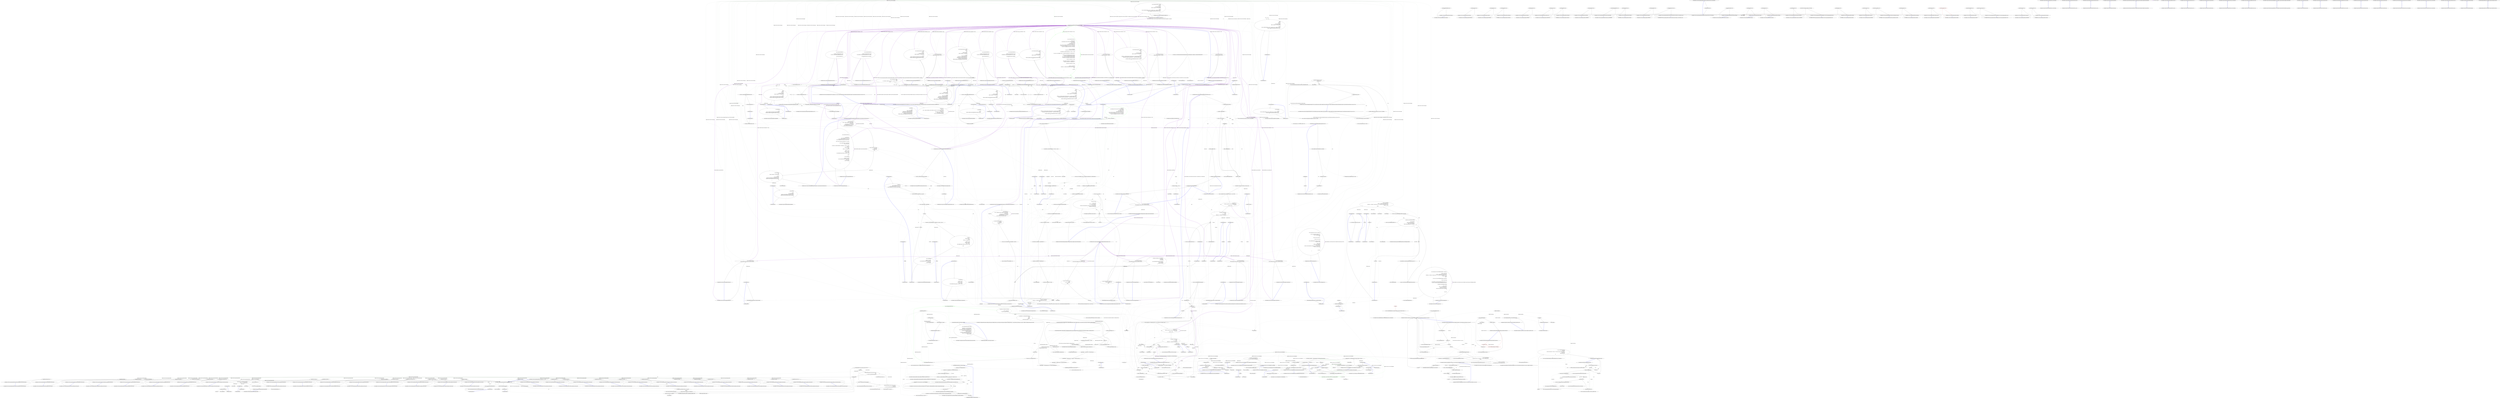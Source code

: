 digraph  {
d18 [cluster="Hangfire.BackgroundJobServer.BackgroundJobServer(Hangfire.BackgroundJobServerOptions, Hangfire.JobStorage, System.Collections.Generic.IEnumerable<Hangfire.Server.IBackgroundProcess>)", color=green, community=0, label="0: processes.AddRange(additionalProcesses)", span="88-88"];
d8 [cluster="Hangfire.BackgroundJobServer.BackgroundJobServer(Hangfire.BackgroundJobServerOptions, Hangfire.JobStorage, System.Collections.Generic.IEnumerable<Hangfire.Server.IBackgroundProcess>)", label="Entry Hangfire.BackgroundJobServer.BackgroundJobServer(Hangfire.BackgroundJobServerOptions, Hangfire.JobStorage, System.Collections.Generic.IEnumerable<Hangfire.Server.IBackgroundProcess>)", span="75-75"];
d16 [cluster="Hangfire.BackgroundJobServer.BackgroundJobServer(Hangfire.BackgroundJobServerOptions, Hangfire.JobStorage, System.Collections.Generic.IEnumerable<Hangfire.Server.IBackgroundProcess>)", label="var processes = new List<IBackgroundProcess>()", span="86-86"];
d17 [cluster="Hangfire.BackgroundJobServer.BackgroundJobServer(Hangfire.BackgroundJobServerOptions, Hangfire.JobStorage, System.Collections.Generic.IEnumerable<Hangfire.Server.IBackgroundProcess>)", label="processes.AddRange(GetRequiredProcesses())", span="87-87"];
d19 [cluster="Hangfire.BackgroundJobServer.BackgroundJobServer(Hangfire.BackgroundJobServerOptions, Hangfire.JobStorage, System.Collections.Generic.IEnumerable<Hangfire.Server.IBackgroundProcess>)", label="var properties = new Dictionary<string, object>\r\n            {\r\n                { ''Queues'', options.Queues },\r\n                { ''WorkerCount'', options.WorkerCount }\r\n            }", span="90-94"];
d33 [cluster="System.Collections.Generic.List<T>.AddRange(System.Collections.Generic.IEnumerable<T>)", label="Entry System.Collections.Generic.List<T>.AddRange(System.Collections.Generic.IEnumerable<T>)", span="0-0"];
d29 [cluster="Hangfire.BackgroundJobServer.BackgroundJobServer(Hangfire.BackgroundJobServerOptions, Hangfire.JobStorage, System.Collections.Generic.IEnumerable<Hangfire.Server.IBackgroundProcess>)", label="Exit Hangfire.BackgroundJobServer.BackgroundJobServer(Hangfire.BackgroundJobServerOptions, Hangfire.JobStorage, System.Collections.Generic.IEnumerable<Hangfire.Server.IBackgroundProcess>)", span="75-75"];
d9 [cluster="Hangfire.BackgroundJobServer.BackgroundJobServer(Hangfire.BackgroundJobServerOptions, Hangfire.JobStorage, System.Collections.Generic.IEnumerable<Hangfire.Server.IBackgroundProcess>)", label="storage == null", span="80-80"];
d11 [cluster="Hangfire.BackgroundJobServer.BackgroundJobServer(Hangfire.BackgroundJobServerOptions, Hangfire.JobStorage, System.Collections.Generic.IEnumerable<Hangfire.Server.IBackgroundProcess>)", label="options == null", span="81-81"];
d13 [cluster="Hangfire.BackgroundJobServer.BackgroundJobServer(Hangfire.BackgroundJobServerOptions, Hangfire.JobStorage, System.Collections.Generic.IEnumerable<Hangfire.Server.IBackgroundProcess>)", label="additionalProcesses == null", span="82-82"];
d15 [cluster="Hangfire.BackgroundJobServer.BackgroundJobServer(Hangfire.BackgroundJobServerOptions, Hangfire.JobStorage, System.Collections.Generic.IEnumerable<Hangfire.Server.IBackgroundProcess>)", label="_options = options", span="84-84"];
d21 [cluster="Hangfire.BackgroundJobServer.BackgroundJobServer(Hangfire.BackgroundJobServerOptions, Hangfire.JobStorage, System.Collections.Generic.IEnumerable<Hangfire.Server.IBackgroundProcess>)", label="Logger.InfoFormat(''Using job storage: '{0}'.'', storage)", span="97-97"];
d22 [cluster="Hangfire.BackgroundJobServer.BackgroundJobServer(Hangfire.BackgroundJobServerOptions, Hangfire.JobStorage, System.Collections.Generic.IEnumerable<Hangfire.Server.IBackgroundProcess>)", label="storage.WriteOptionsToLog(Logger)", span="99-99"];
d24 [cluster="Hangfire.BackgroundJobServer.BackgroundJobServer(Hangfire.BackgroundJobServerOptions, Hangfire.JobStorage, System.Collections.Generic.IEnumerable<Hangfire.Server.IBackgroundProcess>)", label="Logger.InfoFormat(''    Worker count: {0}.'', options.WorkerCount)", span="102-102"];
d25 [cluster="Hangfire.BackgroundJobServer.BackgroundJobServer(Hangfire.BackgroundJobServerOptions, Hangfire.JobStorage, System.Collections.Generic.IEnumerable<Hangfire.Server.IBackgroundProcess>)", label="Logger.InfoFormat(''    Listening queues: {0}.'', String.Join('', '', options.Queues.Select(x => ''''' + x + ''''')))", span="103-103"];
d26 [cluster="Hangfire.BackgroundJobServer.BackgroundJobServer(Hangfire.BackgroundJobServerOptions, Hangfire.JobStorage, System.Collections.Generic.IEnumerable<Hangfire.Server.IBackgroundProcess>)", label="Logger.InfoFormat(''    Shutdown timeout: {0}.'', options.ShutdownTimeout)", span="104-104"];
d27 [cluster="Hangfire.BackgroundJobServer.BackgroundJobServer(Hangfire.BackgroundJobServerOptions, Hangfire.JobStorage, System.Collections.Generic.IEnumerable<Hangfire.Server.IBackgroundProcess>)", label="Logger.InfoFormat(''    Schedule polling interval: {0}.'', options.SchedulePollingInterval)", span="105-105"];
d28 [cluster="Hangfire.BackgroundJobServer.BackgroundJobServer(Hangfire.BackgroundJobServerOptions, Hangfire.JobStorage, System.Collections.Generic.IEnumerable<Hangfire.Server.IBackgroundProcess>)", label="_processingServer = new BackgroundProcessingServer(\r\n                storage, \r\n                processes, \r\n                properties, \r\n                GetProcessingServerOptions())", span="107-111"];
d31 [cluster="System.Collections.Generic.List<T>.List()", label="Entry System.Collections.Generic.List<T>.List()", span="0-0"];
d77 [label="Hangfire.BackgroundJobServer", span=""];
d32 [cluster="Hangfire.BackgroundJobServer.GetRequiredProcesses()", label="Entry Hangfire.BackgroundJobServer.GetRequiredProcesses()", span="120-120"];
d20 [cluster="Hangfire.BackgroundJobServer.BackgroundJobServer(Hangfire.BackgroundJobServerOptions, Hangfire.JobStorage, System.Collections.Generic.IEnumerable<Hangfire.Server.IBackgroundProcess>)", label="Logger.Info(''Starting Hangfire Server'')", span="96-96"];
d34 [cluster="System.Collections.Generic.Dictionary<TKey, TValue>.Dictionary()", label="Entry System.Collections.Generic.Dictionary<TKey, TValue>.Dictionary()", span="0-0"];
d10 [cluster="Hangfire.BackgroundJobServer.BackgroundJobServer(Hangfire.BackgroundJobServerOptions, Hangfire.JobStorage, System.Collections.Generic.IEnumerable<Hangfire.Server.IBackgroundProcess>)", label="throw new ArgumentNullException(''storage'');", span="80-80"];
d12 [cluster="Hangfire.BackgroundJobServer.BackgroundJobServer(Hangfire.BackgroundJobServerOptions, Hangfire.JobStorage, System.Collections.Generic.IEnumerable<Hangfire.Server.IBackgroundProcess>)", label="throw new ArgumentNullException(''options'');", span="81-81"];
d14 [cluster="Hangfire.BackgroundJobServer.BackgroundJobServer(Hangfire.BackgroundJobServerOptions, Hangfire.JobStorage, System.Collections.Generic.IEnumerable<Hangfire.Server.IBackgroundProcess>)", label="throw new ArgumentNullException(''additionalProcesses'');", span="82-82"];
d36 [cluster="Hangfire.Logging.ILog.InfoFormat(string, params object[])", label="Entry Hangfire.Logging.ILog.InfoFormat(string, params object[])", span="210-210"];
d23 [cluster="Hangfire.BackgroundJobServer.BackgroundJobServer(Hangfire.BackgroundJobServerOptions, Hangfire.JobStorage, System.Collections.Generic.IEnumerable<Hangfire.Server.IBackgroundProcess>)", label="Logger.Info(''Using the following options for Hangfire Server:'')", span="101-101"];
d37 [cluster="Hangfire.JobStorage.WriteOptionsToLog(Hangfire.Logging.ILog)", label="Entry Hangfire.JobStorage.WriteOptionsToLog(Hangfire.Logging.ILog)", span="68-68"];
d38 [cluster="Unk.Select", label="Entry Unk.Select", span=""];
d39 [cluster="Unk.Join", label="Entry Unk.Join", span=""];
d42 [cluster="lambda expression", label="Entry lambda expression", span="103-103"];
d40 [cluster="Hangfire.Server.BackgroundProcessingServer.BackgroundProcessingServer(Hangfire.JobStorage, System.Collections.Generic.IEnumerable<Hangfire.Server.IBackgroundProcess>, System.Collections.Generic.IDictionary<string, object>, Hangfire.Server.BackgroundProcessingServerOptions)", label="Entry Hangfire.Server.BackgroundProcessingServer.BackgroundProcessingServer(Hangfire.JobStorage, System.Collections.Generic.IEnumerable<Hangfire.Server.IBackgroundProcess>, System.Collections.Generic.IDictionary<string, object>, Hangfire.Server.BackgroundProcessingServerOptions)", span="87-87"];
d41 [cluster="Hangfire.BackgroundJobServer.GetProcessingServerOptions()", label="Entry Hangfire.BackgroundJobServer.GetProcessingServerOptions()", span="141-141"];
d50 [cluster="Hangfire.BackgroundJobServer.GetRequiredProcesses()", label="var processes = new List<IBackgroundProcess>()", span="122-122"];
d46 [cluster="Hangfire.BackgroundJobServer.Dispose()", label="_processingServer.Dispose()", span="116-116"];
d51 [cluster="Hangfire.BackgroundJobServer.GetRequiredProcesses()", label="var filterProvider = _options.FilterProvider ?? JobFilterProviders.Providers", span="124-124"];
d53 [cluster="Hangfire.BackgroundJobServer.GetRequiredProcesses()", label="var performer = new BackgroundJobPerformer(filterProvider, _options.Activator ?? JobActivator.Current)", span="127-127"];
d56 [cluster="Hangfire.BackgroundJobServer.GetRequiredProcesses()", label="i < _options.WorkerCount", span="130-130"];
d57 [cluster="Hangfire.BackgroundJobServer.GetRequiredProcesses()", label="processes.Add(new Worker(_options.Queues, performer, stateChanger))", span="132-132"];
d59 [cluster="Hangfire.BackgroundJobServer.GetRequiredProcesses()", label="processes.Add(new DelayedJobScheduler(_options.SchedulePollingInterval, stateChanger))", span="135-135"];
d70 [cluster="Hangfire.BackgroundJobServer.GetProcessingServerOptions()", label="return new BackgroundProcessingServerOptions\r\n            {\r\n                ShutdownTimeout = _options.ShutdownTimeout,\r\n                HeartbeatInterval = _options.HeartbeatInterval,\r\n                ServerCheckInterval = _options.ServerWatchdogOptions != null\r\n                    ? _options.ServerWatchdogOptions.CheckInterval\r\n                    : _options.ServerCheckInterval,\r\n                ServerTimeout = _options.ServerWatchdogOptions != null\r\n                    ? _options.ServerWatchdogOptions.ServerTimeout\r\n                    : _options.ServerTimeout\r\n            };", span="143-153"];
d62 [cluster="Hangfire.BackgroundJobServer.GetRequiredProcesses()", label="Exit Hangfire.BackgroundJobServer.GetRequiredProcesses()", span="120-120"];
d35 [cluster="Hangfire.Logging.ILog.Info(string)", label="Entry Hangfire.Logging.ILog.Info(string)", span="202-202"];
d30 [cluster="System.ArgumentNullException.ArgumentNullException(string)", label="Entry System.ArgumentNullException.ArgumentNullException(string)", span="0-0"];
d44 [cluster="lambda expression", label="Exit lambda expression", span="103-103"];
d43 [cluster="lambda expression", label="''''' + x + '''''", span="103-103"];
d71 [cluster="Hangfire.BackgroundJobServer.GetProcessingServerOptions()", label="Exit Hangfire.BackgroundJobServer.GetProcessingServerOptions()", span="141-141"];
d60 [cluster="Hangfire.BackgroundJobServer.GetRequiredProcesses()", label="processes.Add(new RecurringJobScheduler(factory))", span="136-136"];
d61 [cluster="Hangfire.BackgroundJobServer.GetRequiredProcesses()", label="return processes;", span="138-138"];
d45 [cluster="Hangfire.BackgroundJobServer.Dispose()", label="Entry Hangfire.BackgroundJobServer.Dispose()", span="114-114"];
d47 [cluster="Hangfire.BackgroundJobServer.Dispose()", label="Logger.Info(''Hangfire Server stopped.'')", span="117-117"];
d49 [cluster="System.IDisposable.Dispose()", label="Entry System.IDisposable.Dispose()", span="0-0"];
d52 [cluster="Hangfire.BackgroundJobServer.GetRequiredProcesses()", label="var factory = new BackgroundJobFactory(filterProvider)", span="126-126"];
d54 [cluster="Hangfire.BackgroundJobServer.GetRequiredProcesses()", label="var stateChanger = new BackgroundJobStateChanger(filterProvider)", span="128-128"];
d64 [cluster="Hangfire.Server.BackgroundJobPerformer.BackgroundJobPerformer(Hangfire.Common.IJobFilterProvider, Hangfire.JobActivator)", label="Entry Hangfire.Server.BackgroundJobPerformer.BackgroundJobPerformer(Hangfire.Common.IJobFilterProvider, Hangfire.JobActivator)", span="39-39"];
d55 [cluster="Hangfire.BackgroundJobServer.GetRequiredProcesses()", label="var i = 0", span="130-130"];
d58 [cluster="Hangfire.BackgroundJobServer.GetRequiredProcesses()", label="i++", span="130-130"];
d66 [cluster="Hangfire.Server.Worker.Worker(System.Collections.Generic.IEnumerable<string>, Hangfire.Server.IBackgroundJobPerformer, Hangfire.States.IBackgroundJobStateChanger)", label="Entry Hangfire.Server.Worker.Worker(System.Collections.Generic.IEnumerable<string>, Hangfire.Server.IBackgroundJobPerformer, Hangfire.States.IBackgroundJobStateChanger)", span="60-60"];
d67 [cluster="System.Collections.Generic.List<T>.Add(T)", label="Entry System.Collections.Generic.List<T>.Add(T)", span="0-0"];
d68 [cluster="Hangfire.Server.DelayedJobScheduler.DelayedJobScheduler(System.TimeSpan, Hangfire.States.IBackgroundJobStateChanger)", label="Entry Hangfire.Server.DelayedJobScheduler.DelayedJobScheduler(System.TimeSpan, Hangfire.States.IBackgroundJobStateChanger)", span="104-104"];
d72 [cluster="Hangfire.Server.BackgroundProcessingServerOptions.BackgroundProcessingServerOptions()", label="Entry Hangfire.Server.BackgroundProcessingServerOptions.BackgroundProcessingServerOptions()", span="22-22"];
d69 [cluster="Hangfire.Server.RecurringJobScheduler.RecurringJobScheduler(Hangfire.Client.IBackgroundJobFactory)", label="Entry Hangfire.Server.RecurringJobScheduler.RecurringJobScheduler(Hangfire.Client.IBackgroundJobFactory)", span="90-90"];
d48 [cluster="Hangfire.BackgroundJobServer.Dispose()", label="Exit Hangfire.BackgroundJobServer.Dispose()", span="114-114"];
d63 [cluster="Hangfire.Client.BackgroundJobFactory.BackgroundJobFactory(Hangfire.Common.IJobFilterProvider)", label="Entry Hangfire.Client.BackgroundJobFactory.BackgroundJobFactory(Hangfire.Common.IJobFilterProvider)", span="35-35"];
d65 [cluster="Hangfire.States.BackgroundJobStateChanger.BackgroundJobStateChanger(Hangfire.Common.IJobFilterProvider)", label="Entry Hangfire.States.BackgroundJobStateChanger.BackgroundJobStateChanger(Hangfire.Common.IJobFilterProvider)", span="35-35"];
m0_163 [cluster="Hangfire.Core.Tests.Common.JobArgumentFacts.Method(System.Collections.Generic.List<System.DateTime>)", file="HtmlHelper.cs", label="Entry Hangfire.Core.Tests.Common.JobArgumentFacts.Method(System.Collections.Generic.List<System.DateTime>)", span="242-242"];
m0_164 [cluster="Hangfire.Core.Tests.Common.JobArgumentFacts.Method(System.Collections.Generic.List<System.DateTime>)", file="HtmlHelper.cs", label="Assert.Equal(ListValue, value)", span="242-242"];
m0_165 [cluster="Hangfire.Core.Tests.Common.JobArgumentFacts.Method(System.Collections.Generic.List<System.DateTime>)", file="HtmlHelper.cs", label="Exit Hangfire.Core.Tests.Common.JobArgumentFacts.Method(System.Collections.Generic.List<System.DateTime>)", span="242-242"];
m0_76 [cluster="Hangfire.Core.Tests.Common.JobArgumentFacts.Int64Values_AreBeingCorrectyDeserialized()", file="HtmlHelper.cs", label="Entry Hangfire.Core.Tests.Common.JobArgumentFacts.Int64Values_AreBeingCorrectyDeserialized()", span="110-110"];
m0_77 [cluster="Hangfire.Core.Tests.Common.JobArgumentFacts.Int64Values_AreBeingCorrectyDeserialized()", file="HtmlHelper.cs", label="CreateAndPerform(Int64Value)", span="112-112"];
m0_78 [cluster="Hangfire.Core.Tests.Common.JobArgumentFacts.Int64Values_AreBeingCorrectyDeserialized()", file="HtmlHelper.cs", label="Exit Hangfire.Core.Tests.Common.JobArgumentFacts.Int64Values_AreBeingCorrectyDeserialized()", span="110-110"];
m0_145 [cluster="Hangfire.Core.Tests.Common.JobArgumentFacts.Method(long?)", file="HtmlHelper.cs", label="Entry Hangfire.Core.Tests.Common.JobArgumentFacts.Method(long?)", span="215-215"];
m0_146 [cluster="Hangfire.Core.Tests.Common.JobArgumentFacts.Method(long?)", file="HtmlHelper.cs", label="Assert.Equal(NotNullNullableValue, value)", span="215-215"];
m0_147 [cluster="Hangfire.Core.Tests.Common.JobArgumentFacts.Method(long?)", file="HtmlHelper.cs", label="Exit Hangfire.Core.Tests.Common.JobArgumentFacts.Method(long?)", span="215-215"];
m0_198 [cluster="System.Type.GetMethod(string, System.Type[])", file="HtmlHelper.cs", label="Entry System.Type.GetMethod(string, System.Type[])", span="0-0"];
m0_142 [cluster="Hangfire.Core.Tests.Common.JobArgumentFacts.UriValues_AreBeingCorrectlyDeserialized()", file="HtmlHelper.cs", label="Entry Hangfire.Core.Tests.Common.JobArgumentFacts.UriValues_AreBeingCorrectlyDeserialized()", span="209-209"];
m0_143 [cluster="Hangfire.Core.Tests.Common.JobArgumentFacts.UriValues_AreBeingCorrectlyDeserialized()", file="HtmlHelper.cs", label="CreateAndPerform(UriValue)", span="211-211"];
m0_144 [cluster="Hangfire.Core.Tests.Common.JobArgumentFacts.UriValues_AreBeingCorrectlyDeserialized()", file="HtmlHelper.cs", label="Exit Hangfire.Core.Tests.Common.JobArgumentFacts.UriValues_AreBeingCorrectlyDeserialized()", span="209-209"];
m0_136 [cluster="Hangfire.Core.Tests.Common.JobArgumentFacts.GuidValues_AreBeingCorrectlyDeserialized()", file="HtmlHelper.cs", label="Entry Hangfire.Core.Tests.Common.JobArgumentFacts.GuidValues_AreBeingCorrectlyDeserialized()", span="200-200"];
m0_137 [cluster="Hangfire.Core.Tests.Common.JobArgumentFacts.GuidValues_AreBeingCorrectlyDeserialized()", file="HtmlHelper.cs", label="CreateAndPerform(GuidValue)", span="202-202"];
m0_138 [cluster="Hangfire.Core.Tests.Common.JobArgumentFacts.GuidValues_AreBeingCorrectlyDeserialized()", file="HtmlHelper.cs", label="Exit Hangfire.Core.Tests.Common.JobArgumentFacts.GuidValues_AreBeingCorrectlyDeserialized()", span="200-200"];
m0_210 [cluster="System.ComponentModel.TypeConverter.ConvertToInvariantString(object)", file="HtmlHelper.cs", label="Entry System.ComponentModel.TypeConverter.ConvertToInvariantString(object)", span="0-0"];
m0_20 [cluster="Unk.Equal", file="HtmlHelper.cs", label="Entry Unk.Equal", span=""];
m0_97 [cluster="Hangfire.Core.Tests.Common.JobArgumentFacts.Method(string)", file="HtmlHelper.cs", label="Entry Hangfire.Core.Tests.Common.JobArgumentFacts.Method(string)", span="143-143"];
m0_98 [cluster="Hangfire.Core.Tests.Common.JobArgumentFacts.Method(string)", file="HtmlHelper.cs", label="Assert.Equal(StringValue, value)", span="143-143"];
m0_99 [cluster="Hangfire.Core.Tests.Common.JobArgumentFacts.Method(string)", file="HtmlHelper.cs", label="Exit Hangfire.Core.Tests.Common.JobArgumentFacts.Method(string)", span="143-143"];
m0_64 [cluster="Hangfire.Core.Tests.Common.JobArgumentFacts.Int32Values_AreBeingCorrectlyDeserialized()", file="HtmlHelper.cs", label="Entry Hangfire.Core.Tests.Common.JobArgumentFacts.Int32Values_AreBeingCorrectlyDeserialized()", span="92-92"];
m0_65 [cluster="Hangfire.Core.Tests.Common.JobArgumentFacts.Int32Values_AreBeingCorrectlyDeserialized()", file="HtmlHelper.cs", label="CreateAndPerform(Int32Value)", span="94-94"];
m0_66 [cluster="Hangfire.Core.Tests.Common.JobArgumentFacts.Int32Values_AreBeingCorrectlyDeserialized()", file="HtmlHelper.cs", label="Exit Hangfire.Core.Tests.Common.JobArgumentFacts.Int32Values_AreBeingCorrectlyDeserialized()", span="92-92"];
m0_34 [cluster="Hangfire.Core.Tests.Common.JobArgumentFacts.SByteValues_AreBeingCorrectlyDeserialized()", file="HtmlHelper.cs", label="Entry Hangfire.Core.Tests.Common.JobArgumentFacts.SByteValues_AreBeingCorrectlyDeserialized()", span="47-47"];
m0_35 [cluster="Hangfire.Core.Tests.Common.JobArgumentFacts.SByteValues_AreBeingCorrectlyDeserialized()", file="HtmlHelper.cs", label="CreateAndPerform(SByteValue)", span="49-49"];
m0_36 [cluster="Hangfire.Core.Tests.Common.JobArgumentFacts.SByteValues_AreBeingCorrectlyDeserialized()", file="HtmlHelper.cs", label="Exit Hangfire.Core.Tests.Common.JobArgumentFacts.SByteValues_AreBeingCorrectlyDeserialized()", span="47-47"];
m0_25 [cluster="Hangfire.Core.Tests.Common.JobArgumentFacts.Method(byte)", file="HtmlHelper.cs", label="Entry Hangfire.Core.Tests.Common.JobArgumentFacts.Method(byte)", span="35-35"];
m0_26 [cluster="Hangfire.Core.Tests.Common.JobArgumentFacts.Method(byte)", file="HtmlHelper.cs", label="Assert.Equal(ByteValue, value)", span="35-35"];
m0_27 [cluster="Hangfire.Core.Tests.Common.JobArgumentFacts.Method(byte)", file="HtmlHelper.cs", label="Exit Hangfire.Core.Tests.Common.JobArgumentFacts.Method(byte)", span="35-35"];
m0_203 [cluster="Tuple<string, Func<string>>.cstr", file="HtmlHelper.cs", label="Entry Tuple<string, Func<string>>.cstr", span=""];
m0_43 [cluster="Hangfire.Core.Tests.Common.JobArgumentFacts.Method(decimal)", file="HtmlHelper.cs", label="Entry Hangfire.Core.Tests.Common.JobArgumentFacts.Method(decimal)", span="62-62"];
m0_44 [cluster="Hangfire.Core.Tests.Common.JobArgumentFacts.Method(decimal)", file="HtmlHelper.cs", label="Assert.Equal(DecimalValue, value)", span="62-62"];
m0_45 [cluster="Hangfire.Core.Tests.Common.JobArgumentFacts.Method(decimal)", file="HtmlHelper.cs", label="Exit Hangfire.Core.Tests.Common.JobArgumentFacts.Method(decimal)", span="62-62"];
m0_85 [cluster="Hangfire.Core.Tests.Common.JobArgumentFacts.Method(short)", file="HtmlHelper.cs", label="Entry Hangfire.Core.Tests.Common.JobArgumentFacts.Method(short)", span="125-125"];
m0_86 [cluster="Hangfire.Core.Tests.Common.JobArgumentFacts.Method(short)", file="HtmlHelper.cs", label="Assert.Equal(Int16Value, value)", span="125-125"];
m0_87 [cluster="Hangfire.Core.Tests.Common.JobArgumentFacts.Method(short)", file="HtmlHelper.cs", label="Exit Hangfire.Core.Tests.Common.JobArgumentFacts.Method(short)", span="125-125"];
m0_204 [cluster="Hangfire.Common.Job.Job(System.Type, System.Reflection.MethodInfo, string[])", file="HtmlHelper.cs", label="Entry Hangfire.Common.Job.Job(System.Type, System.Reflection.MethodInfo, string[])", span="68-68"];
m0_139 [cluster="Hangfire.Core.Tests.Common.JobArgumentFacts.Method(System.Uri)", file="HtmlHelper.cs", label="Entry Hangfire.Core.Tests.Common.JobArgumentFacts.Method(System.Uri)", span="206-206"];
m0_140 [cluster="Hangfire.Core.Tests.Common.JobArgumentFacts.Method(System.Uri)", file="HtmlHelper.cs", label="Assert.Equal(UriValue, value)", span="206-206"];
m0_141 [cluster="Hangfire.Core.Tests.Common.JobArgumentFacts.Method(System.Uri)", file="HtmlHelper.cs", label="Exit Hangfire.Core.Tests.Common.JobArgumentFacts.Method(System.Uri)", span="206-206"];
m0_31 [cluster="Hangfire.Core.Tests.Common.JobArgumentFacts.Method(sbyte)", file="HtmlHelper.cs", label="Entry Hangfire.Core.Tests.Common.JobArgumentFacts.Method(sbyte)", span="44-44"];
m0_32 [cluster="Hangfire.Core.Tests.Common.JobArgumentFacts.Method(sbyte)", file="HtmlHelper.cs", label="Assert.Equal(SByteValue, value)", span="44-44"];
m0_33 [cluster="Hangfire.Core.Tests.Common.JobArgumentFacts.Method(sbyte)", file="HtmlHelper.cs", label="Exit Hangfire.Core.Tests.Common.JobArgumentFacts.Method(sbyte)", span="44-44"];
m0_154 [cluster="Hangfire.Core.Tests.Common.JobArgumentFacts.NullNullableValues_AreBeingCorrectlyDeserialized()", file="HtmlHelper.cs", label="Entry Hangfire.Core.Tests.Common.JobArgumentFacts.NullNullableValues_AreBeingCorrectlyDeserialized()", span="227-227"];
m0_155 [cluster="Hangfire.Core.Tests.Common.JobArgumentFacts.NullNullableValues_AreBeingCorrectlyDeserialized()", file="HtmlHelper.cs", label="CreateAndPerform(NullNullableValue)", span="229-229"];
m0_156 [cluster="Hangfire.Core.Tests.Common.JobArgumentFacts.NullNullableValues_AreBeingCorrectlyDeserialized()", file="HtmlHelper.cs", label="Exit Hangfire.Core.Tests.Common.JobArgumentFacts.NullNullableValues_AreBeingCorrectlyDeserialized()", span="227-227"];
m0_12 [cluster="Unk.>", file="HtmlHelper.cs", label="Entry Unk.>", span=""];
m0_49 [cluster="Hangfire.Core.Tests.Common.JobArgumentFacts.Method(double)", file="HtmlHelper.cs", label="Entry Hangfire.Core.Tests.Common.JobArgumentFacts.Method(double)", span="71-71"];
m0_50 [cluster="Hangfire.Core.Tests.Common.JobArgumentFacts.Method(double)", file="HtmlHelper.cs", label="Assert.Equal(DoubleValue, value)", span="71-71"];
m0_51 [cluster="Hangfire.Core.Tests.Common.JobArgumentFacts.Method(double)", file="HtmlHelper.cs", label="Exit Hangfire.Core.Tests.Common.JobArgumentFacts.Method(double)", span="71-71"];
m0_106 [cluster="Hangfire.Core.Tests.Common.JobArgumentFacts.TimeSpanValues_AreBeingCorrectlyDeserialized()", file="HtmlHelper.cs", label="Entry Hangfire.Core.Tests.Common.JobArgumentFacts.TimeSpanValues_AreBeingCorrectlyDeserialized()", span="155-155"];
m0_107 [cluster="Hangfire.Core.Tests.Common.JobArgumentFacts.TimeSpanValues_AreBeingCorrectlyDeserialized()", file="HtmlHelper.cs", label="CreateAndPerform(TimeSpanValue)", span="157-157"];
m0_108 [cluster="Hangfire.Core.Tests.Common.JobArgumentFacts.TimeSpanValues_AreBeingCorrectlyDeserialized()", file="HtmlHelper.cs", label="Exit Hangfire.Core.Tests.Common.JobArgumentFacts.TimeSpanValues_AreBeingCorrectlyDeserialized()", span="155-155"];
m0_214 [cluster="Unk.SerializeObject", file="HtmlHelper.cs", label="Entry Unk.SerializeObject", span=""];
m0_118 [cluster="Hangfire.Core.Tests.Common.JobArgumentFacts.DateTimeOffsetValues_AreBeingDeserializedCorrectly()", file="HtmlHelper.cs", label="Entry Hangfire.Core.Tests.Common.JobArgumentFacts.DateTimeOffsetValues_AreBeingDeserializedCorrectly()", span="173-173"];
m0_119 [cluster="Hangfire.Core.Tests.Common.JobArgumentFacts.DateTimeOffsetValues_AreBeingDeserializedCorrectly()", file="HtmlHelper.cs", label="CreateAndPerform(DateTimeOffsetValue)", span="175-175"];
m0_120 [cluster="Hangfire.Core.Tests.Common.JobArgumentFacts.DateTimeOffsetValues_AreBeingDeserializedCorrectly()", file="HtmlHelper.cs", label="Exit Hangfire.Core.Tests.Common.JobArgumentFacts.DateTimeOffsetValues_AreBeingDeserializedCorrectly()", span="173-173"];
m0_130 [cluster="Hangfire.Core.Tests.Common.JobArgumentFacts.EnumValues_AreBeingDeserializedCorrectly()", file="HtmlHelper.cs", label="Entry Hangfire.Core.Tests.Common.JobArgumentFacts.EnumValues_AreBeingDeserializedCorrectly()", span="191-191"];
m0_131 [cluster="Hangfire.Core.Tests.Common.JobArgumentFacts.EnumValues_AreBeingDeserializedCorrectly()", file="HtmlHelper.cs", label="CreateAndPerform(EnumValue)", span="193-193"];
m0_132 [cluster="Hangfire.Core.Tests.Common.JobArgumentFacts.EnumValues_AreBeingDeserializedCorrectly()", file="HtmlHelper.cs", label="Exit Hangfire.Core.Tests.Common.JobArgumentFacts.EnumValues_AreBeingDeserializedCorrectly()", span="191-191"];
m0_115 [cluster="Hangfire.Core.Tests.Common.JobArgumentFacts.Method(System.DateTimeOffset)", file="HtmlHelper.cs", label="Entry Hangfire.Core.Tests.Common.JobArgumentFacts.Method(System.DateTimeOffset)", span="170-170"];
m0_116 [cluster="Hangfire.Core.Tests.Common.JobArgumentFacts.Method(System.DateTimeOffset)", file="HtmlHelper.cs", label="Assert.Equal(DateTimeOffsetValue, value)", span="170-170"];
m0_117 [cluster="Hangfire.Core.Tests.Common.JobArgumentFacts.Method(System.DateTimeOffset)", file="HtmlHelper.cs", label="Exit Hangfire.Core.Tests.Common.JobArgumentFacts.Method(System.DateTimeOffset)", span="170-170"];
m0_184 [cluster="Hangfire.Core.Tests.Common.JobArgumentFacts.CustomClassValues_AreBeingCorrectlyDeserialized_FromJson()", file="HtmlHelper.cs", label="Entry Hangfire.Core.Tests.Common.JobArgumentFacts.CustomClassValues_AreBeingCorrectlyDeserialized_FromJson()", span="287-287"];
m0_185 [cluster="Hangfire.Core.Tests.Common.JobArgumentFacts.CustomClassValues_AreBeingCorrectlyDeserialized_FromJson()", file="HtmlHelper.cs", label="CreateAndPerform(CustomClassValue, true)", span="289-289"];
m0_186 [cluster="Hangfire.Core.Tests.Common.JobArgumentFacts.CustomClassValues_AreBeingCorrectlyDeserialized_FromJson()", file="HtmlHelper.cs", label="Exit Hangfire.Core.Tests.Common.JobArgumentFacts.CustomClassValues_AreBeingCorrectlyDeserialized_FromJson()", span="287-287"];
m0_70 [cluster="Hangfire.Core.Tests.Common.JobArgumentFacts.UInt32Values_AreBeingCorrectlyDeserialized()", file="HtmlHelper.cs", label="Entry Hangfire.Core.Tests.Common.JobArgumentFacts.UInt32Values_AreBeingCorrectlyDeserialized()", span="101-101"];
m0_71 [cluster="Hangfire.Core.Tests.Common.JobArgumentFacts.UInt32Values_AreBeingCorrectlyDeserialized()", file="HtmlHelper.cs", label="CreateAndPerform(UInt32Value)", span="103-103"];
m0_72 [cluster="Hangfire.Core.Tests.Common.JobArgumentFacts.UInt32Values_AreBeingCorrectlyDeserialized()", file="HtmlHelper.cs", label="Exit Hangfire.Core.Tests.Common.JobArgumentFacts.UInt32Values_AreBeingCorrectlyDeserialized()", span="101-101"];
m0_17 [cluster="Hangfire.Core.Tests.Common.JobArgumentFacts.Method(bool)", file="HtmlHelper.cs", label="Entry Hangfire.Core.Tests.Common.JobArgumentFacts.Method(bool)", span="26-26"];
m0_18 [cluster="Hangfire.Core.Tests.Common.JobArgumentFacts.Method(bool)", file="HtmlHelper.cs", label="Assert.Equal(BooleanValue, value)", span="26-26"];
m0_19 [cluster="Hangfire.Core.Tests.Common.JobArgumentFacts.Method(bool)", file="HtmlHelper.cs", label="Exit Hangfire.Core.Tests.Common.JobArgumentFacts.Method(bool)", span="26-26"];
m0_124 [cluster="Hangfire.Core.Tests.Common.JobArgumentFacts.CultureInfoValues_AreBeingDeserializedCorrectly()", file="HtmlHelper.cs", label="Entry Hangfire.Core.Tests.Common.JobArgumentFacts.CultureInfoValues_AreBeingDeserializedCorrectly()", span="182-182"];
m0_125 [cluster="Hangfire.Core.Tests.Common.JobArgumentFacts.CultureInfoValues_AreBeingDeserializedCorrectly()", file="HtmlHelper.cs", label="CreateAndPerform(CultureInfoValue)", span="184-184"];
m0_126 [cluster="Hangfire.Core.Tests.Common.JobArgumentFacts.CultureInfoValues_AreBeingDeserializedCorrectly()", file="HtmlHelper.cs", label="Exit Hangfire.Core.Tests.Common.JobArgumentFacts.CultureInfoValues_AreBeingDeserializedCorrectly()", span="182-182"];
m0_200 [cluster="System.ComponentModel.TypeDescriptor.GetConverter(System.Type)", file="HtmlHelper.cs", label="Entry System.ComponentModel.TypeDescriptor.GetConverter(System.Type)", span="0-0"];
m0_205 [cluster="System.Func<TResult>.Invoke()", file="HtmlHelper.cs", label="Entry System.Func<TResult>.Invoke()", span="0-0"];
m0_79 [cluster="Hangfire.Core.Tests.Common.JobArgumentFacts.Method(ulong)", file="HtmlHelper.cs", label="Entry Hangfire.Core.Tests.Common.JobArgumentFacts.Method(ulong)", span="116-116"];
m0_80 [cluster="Hangfire.Core.Tests.Common.JobArgumentFacts.Method(ulong)", file="HtmlHelper.cs", label="Assert.Equal(UInt64Value, value)", span="116-116"];
m0_81 [cluster="Hangfire.Core.Tests.Common.JobArgumentFacts.Method(ulong)", file="HtmlHelper.cs", label="Exit Hangfire.Core.Tests.Common.JobArgumentFacts.Method(ulong)", span="116-116"];
m0_201 [cluster="System.Tuple<T1, T2>.Tuple(T1, T2)", file="HtmlHelper.cs", label="Entry System.Tuple<T1, T2>.Tuple(T1, T2)", span="0-0"];
m0_52 [cluster="Hangfire.Core.Tests.Common.JobArgumentFacts.DoubleValues_AreBeingCorrectlyDeserialized()", file="HtmlHelper.cs", label="Entry Hangfire.Core.Tests.Common.JobArgumentFacts.DoubleValues_AreBeingCorrectlyDeserialized()", span="74-74"];
m0_53 [cluster="Hangfire.Core.Tests.Common.JobArgumentFacts.DoubleValues_AreBeingCorrectlyDeserialized()", file="HtmlHelper.cs", label="CreateAndPerform(DoubleValue)", span="76-76"];
m0_54 [cluster="Hangfire.Core.Tests.Common.JobArgumentFacts.DoubleValues_AreBeingCorrectlyDeserialized()", file="HtmlHelper.cs", label="Exit Hangfire.Core.Tests.Common.JobArgumentFacts.DoubleValues_AreBeingCorrectlyDeserialized()", span="74-74"];
m0_178 [cluster="Hangfire.Core.Tests.Common.JobArgumentFacts.CustomStructValues_AreBeingCorrectlyDeserialized_FromJson()", file="HtmlHelper.cs", label="Entry Hangfire.Core.Tests.Common.JobArgumentFacts.CustomStructValues_AreBeingCorrectlyDeserialized_FromJson()", span="273-273"];
m0_179 [cluster="Hangfire.Core.Tests.Common.JobArgumentFacts.CustomStructValues_AreBeingCorrectlyDeserialized_FromJson()", file="HtmlHelper.cs", label="CreateAndPerform(CustomStructValue, true)", span="275-275"];
m0_180 [cluster="Hangfire.Core.Tests.Common.JobArgumentFacts.CustomStructValues_AreBeingCorrectlyDeserialized_FromJson()", file="HtmlHelper.cs", label="Exit Hangfire.Core.Tests.Common.JobArgumentFacts.CustomStructValues_AreBeingCorrectlyDeserialized_FromJson()", span="273-273"];
m0_169 [cluster="Hangfire.Core.Tests.Common.JobArgumentFacts.Method(System.Collections.Generic.Dictionary<System.TimeSpan, string>)", file="HtmlHelper.cs", label="Entry Hangfire.Core.Tests.Common.JobArgumentFacts.Method(System.Collections.Generic.Dictionary<System.TimeSpan, string>)", span="255-255"];
m0_170 [cluster="Hangfire.Core.Tests.Common.JobArgumentFacts.Method(System.Collections.Generic.Dictionary<System.TimeSpan, string>)", file="HtmlHelper.cs", label="Assert.Equal(DictionaryValue, value)", span="255-255"];
m0_171 [cluster="Hangfire.Core.Tests.Common.JobArgumentFacts.Method(System.Collections.Generic.Dictionary<System.TimeSpan, string>)", file="HtmlHelper.cs", label="Exit Hangfire.Core.Tests.Common.JobArgumentFacts.Method(System.Collections.Generic.Dictionary<System.TimeSpan, string>)", span="255-255"];
m0_103 [cluster="Hangfire.Core.Tests.Common.JobArgumentFacts.Method(System.TimeSpan)", file="HtmlHelper.cs", label="Entry Hangfire.Core.Tests.Common.JobArgumentFacts.Method(System.TimeSpan)", span="152-152"];
m0_104 [cluster="Hangfire.Core.Tests.Common.JobArgumentFacts.Method(System.TimeSpan)", file="HtmlHelper.cs", label="Assert.Equal(TimeSpanValue, value)", span="152-152"];
m0_105 [cluster="Hangfire.Core.Tests.Common.JobArgumentFacts.Method(System.TimeSpan)", file="HtmlHelper.cs", label="Exit Hangfire.Core.Tests.Common.JobArgumentFacts.Method(System.TimeSpan)", span="152-152"];
m0_6 [cluster="Unk.Setup", file="HtmlHelper.cs", label="Entry Unk.Setup", span=""];
m0_148 [cluster="Hangfire.Core.Tests.Common.JobArgumentFacts.NotNullNullableValues_AreBeingCorrectlyDeserialized()", file="HtmlHelper.cs", label="Entry Hangfire.Core.Tests.Common.JobArgumentFacts.NotNullNullableValues_AreBeingCorrectlyDeserialized()", span="218-218"];
m0_149 [cluster="Hangfire.Core.Tests.Common.JobArgumentFacts.NotNullNullableValues_AreBeingCorrectlyDeserialized()", file="HtmlHelper.cs", label="CreateAndPerform(NotNullNullableValue)", span="220-220"];
m0_150 [cluster="Hangfire.Core.Tests.Common.JobArgumentFacts.NotNullNullableValues_AreBeingCorrectlyDeserialized()", file="HtmlHelper.cs", label="Exit Hangfire.Core.Tests.Common.JobArgumentFacts.NotNullNullableValues_AreBeingCorrectlyDeserialized()", span="218-218"];
m0_61 [cluster="Hangfire.Core.Tests.Common.JobArgumentFacts.Method(int)", file="HtmlHelper.cs", label="Entry Hangfire.Core.Tests.Common.JobArgumentFacts.Method(int)", span="89-89"];
m0_62 [cluster="Hangfire.Core.Tests.Common.JobArgumentFacts.Method(int)", file="HtmlHelper.cs", label="Assert.Equal(Int32Value, value)", span="89-89"];
m0_63 [cluster="Hangfire.Core.Tests.Common.JobArgumentFacts.Method(int)", file="HtmlHelper.cs", label="Exit Hangfire.Core.Tests.Common.JobArgumentFacts.Method(int)", span="89-89"];
m0_73 [cluster="Hangfire.Core.Tests.Common.JobArgumentFacts.Method(long)", file="HtmlHelper.cs", label="Entry Hangfire.Core.Tests.Common.JobArgumentFacts.Method(long)", span="107-107"];
m0_74 [cluster="Hangfire.Core.Tests.Common.JobArgumentFacts.Method(long)", file="HtmlHelper.cs", label="Assert.Equal(Int64Value, value)", span="107-107"];
m0_75 [cluster="Hangfire.Core.Tests.Common.JobArgumentFacts.Method(long)", file="HtmlHelper.cs", label="Exit Hangfire.Core.Tests.Common.JobArgumentFacts.Method(long)", span="107-107"];
m0_206 [cluster="Unk.Perform", file="HtmlHelper.cs", label="Entry Unk.Perform", span=""];
m0_94 [cluster="Hangfire.Core.Tests.Common.JobArgumentFacts.UInt16Values_AreBeingCorrectlyDeserialized()", file="HtmlHelper.cs", label="Entry Hangfire.Core.Tests.Common.JobArgumentFacts.UInt16Values_AreBeingCorrectlyDeserialized()", span="137-137"];
m0_95 [cluster="Hangfire.Core.Tests.Common.JobArgumentFacts.UInt16Values_AreBeingCorrectlyDeserialized()", file="HtmlHelper.cs", label="CreateAndPerform(UInt16Value)", span="139-139"];
m0_96 [cluster="Hangfire.Core.Tests.Common.JobArgumentFacts.UInt16Values_AreBeingCorrectlyDeserialized()", file="HtmlHelper.cs", label="Exit Hangfire.Core.Tests.Common.JobArgumentFacts.UInt16Values_AreBeingCorrectlyDeserialized()", span="137-137"];
m0_100 [cluster="Hangfire.Core.Tests.Common.JobArgumentFacts.StringValues_AreBeingCorrectlyDeserialized()", file="HtmlHelper.cs", label="Entry Hangfire.Core.Tests.Common.JobArgumentFacts.StringValues_AreBeingCorrectlyDeserialized()", span="146-146"];
m0_101 [cluster="Hangfire.Core.Tests.Common.JobArgumentFacts.StringValues_AreBeingCorrectlyDeserialized()", file="HtmlHelper.cs", label="CreateAndPerform(StringValue)", span="148-148"];
m0_102 [cluster="Hangfire.Core.Tests.Common.JobArgumentFacts.StringValues_AreBeingCorrectlyDeserialized()", file="HtmlHelper.cs", label="Exit Hangfire.Core.Tests.Common.JobArgumentFacts.StringValues_AreBeingCorrectlyDeserialized()", span="146-146"];
m0_24 [cluster="Hangfire.Core.Tests.Common.JobArgumentFacts.CreateAndPerform<T>(T, bool)", file="HtmlHelper.cs", label="Entry Hangfire.Core.Tests.Common.JobArgumentFacts.CreateAndPerform<T>(T, bool)", span="292-292"];
m0_187 [cluster="Hangfire.Core.Tests.Common.JobArgumentFacts.CreateAndPerform<T>(T, bool)", file="HtmlHelper.cs", label="var type = typeof(JobArgumentFacts)", span="294-294"];
m0_190 [cluster="Hangfire.Core.Tests.Common.JobArgumentFacts.CreateAndPerform<T>(T, bool)", file="HtmlHelper.cs", label="!checkJsonOnly", span="299-299"];
m0_192 [cluster="Hangfire.Core.Tests.Common.JobArgumentFacts.CreateAndPerform<T>(T, bool)", file="HtmlHelper.cs", label="serializationMethods.Add(new Tuple<string, Func<string>>(\r\n					''TypeDescriptor'',\r\n					() => converter.ConvertToInvariantString(argumentValue)))", span="302-304"];
m0_193 [cluster="Hangfire.Core.Tests.Common.JobArgumentFacts.CreateAndPerform<T>(T, bool)", file="HtmlHelper.cs", label="serializationMethods.Add(new Tuple<string, Func<string>>(\r\n				''JSON'',\r\n				() => JsonConvert.SerializeObject(argumentValue)))", span="307-309"];
m0_188 [cluster="Hangfire.Core.Tests.Common.JobArgumentFacts.CreateAndPerform<T>(T, bool)", file="HtmlHelper.cs", label="var methodInfo = type.GetMethod(''Method'', new[] { typeof(T) })", span="295-295"];
m0_195 [cluster="Hangfire.Core.Tests.Common.JobArgumentFacts.CreateAndPerform<T>(T, bool)", file="HtmlHelper.cs", label="var job = new Job(type, methodInfo, new[] { method.Item2() })", span="313-313"];
m0_189 [cluster="Hangfire.Core.Tests.Common.JobArgumentFacts.CreateAndPerform<T>(T, bool)", file="HtmlHelper.cs", label="var serializationMethods = new List<Tuple<string, Func<string>>>()", span="297-297"];
m0_194 [cluster="Hangfire.Core.Tests.Common.JobArgumentFacts.CreateAndPerform<T>(T, bool)", file="HtmlHelper.cs", label=serializationMethods, span="311-311"];
m0_191 [cluster="Hangfire.Core.Tests.Common.JobArgumentFacts.CreateAndPerform<T>(T, bool)", file="HtmlHelper.cs", label="var converter = TypeDescriptor.GetConverter(typeof(T))", span="301-301"];
m0_196 [cluster="Hangfire.Core.Tests.Common.JobArgumentFacts.CreateAndPerform<T>(T, bool)", file="HtmlHelper.cs", label="job.Perform(_activator.Object, _token.Object)", span="314-314"];
m0_197 [cluster="Hangfire.Core.Tests.Common.JobArgumentFacts.CreateAndPerform<T>(T, bool)", file="HtmlHelper.cs", label="Exit Hangfire.Core.Tests.Common.JobArgumentFacts.CreateAndPerform<T>(T, bool)", span="292-292"];
m0_40 [cluster="Hangfire.Core.Tests.Common.JobArgumentFacts.CharValues_AreBeingCorrectlyDeserialized()", file="HtmlHelper.cs", label="Entry Hangfire.Core.Tests.Common.JobArgumentFacts.CharValues_AreBeingCorrectlyDeserialized()", span="56-56"];
m0_41 [cluster="Hangfire.Core.Tests.Common.JobArgumentFacts.CharValues_AreBeingCorrectlyDeserialized()", file="HtmlHelper.cs", label="CreateAndPerform(CharValue)", span="58-58"];
m0_42 [cluster="Hangfire.Core.Tests.Common.JobArgumentFacts.CharValues_AreBeingCorrectlyDeserialized()", file="HtmlHelper.cs", label="Exit Hangfire.Core.Tests.Common.JobArgumentFacts.CharValues_AreBeingCorrectlyDeserialized()", span="56-56"];
m0_127 [cluster="Hangfire.Core.Tests.Common.JobArgumentFacts.Method(System.DayOfWeek)", file="HtmlHelper.cs", label="Entry Hangfire.Core.Tests.Common.JobArgumentFacts.Method(System.DayOfWeek)", span="188-188"];
m0_128 [cluster="Hangfire.Core.Tests.Common.JobArgumentFacts.Method(System.DayOfWeek)", file="HtmlHelper.cs", label="Assert.Equal(EnumValue, value)", span="188-188"];
m0_129 [cluster="Hangfire.Core.Tests.Common.JobArgumentFacts.Method(System.DayOfWeek)", file="HtmlHelper.cs", label="Exit Hangfire.Core.Tests.Common.JobArgumentFacts.Method(System.DayOfWeek)", span="188-188"];
m0_166 [cluster="Hangfire.Core.Tests.Common.JobArgumentFacts.ListValues_AreBeingCorrectlyDeserialized_FromJson()", file="HtmlHelper.cs", label="Entry Hangfire.Core.Tests.Common.JobArgumentFacts.ListValues_AreBeingCorrectlyDeserialized_FromJson()", span="245-245"];
m0_167 [cluster="Hangfire.Core.Tests.Common.JobArgumentFacts.ListValues_AreBeingCorrectlyDeserialized_FromJson()", file="HtmlHelper.cs", label="CreateAndPerform(ListValue, true)", span="247-247"];
m0_168 [cluster="Hangfire.Core.Tests.Common.JobArgumentFacts.ListValues_AreBeingCorrectlyDeserialized_FromJson()", file="HtmlHelper.cs", label="Exit Hangfire.Core.Tests.Common.JobArgumentFacts.ListValues_AreBeingCorrectlyDeserialized_FromJson()", span="245-245"];
m0_211 [cluster="lambda expression", file="HtmlHelper.cs", label="Entry lambda expression", span="309-309"];
m0_9 [cluster="lambda expression", file="HtmlHelper.cs", label="Entry lambda expression", span="19-19"];
m0_14 [cluster="lambda expression", file="HtmlHelper.cs", label="Entry lambda expression", span="20-20"];
m0_10 [cluster="lambda expression", file="HtmlHelper.cs", label="x.ActivateJob(It.IsAny<Type>())", span="19-19"];
m0_11 [cluster="lambda expression", file="HtmlHelper.cs", label="Exit lambda expression", span="19-19"];
m0_15 [cluster="lambda expression", file="HtmlHelper.cs", label="new JobArgumentFacts()", span="20-20"];
m0_16 [cluster="lambda expression", file="HtmlHelper.cs", label="Exit lambda expression", span="20-20"];
m0_208 [cluster="lambda expression", file="HtmlHelper.cs", label="converter.ConvertToInvariantString(argumentValue)", span="304-304"];
m0_212 [cluster="lambda expression", file="HtmlHelper.cs", label="JsonConvert.SerializeObject(argumentValue)", span="309-309"];
m0_207 [cluster="lambda expression", file="HtmlHelper.cs", label="Entry lambda expression", span="304-304"];
m0_209 [cluster="lambda expression", file="HtmlHelper.cs", label="Exit lambda expression", span="304-304"];
m0_213 [cluster="lambda expression", file="HtmlHelper.cs", label="Exit lambda expression", span="309-309"];
m0_181 [cluster="Hangfire.Core.Tests.Common.JobArgumentFacts.Method(Hangfire.Core.Tests.Common.JobArgumentFacts.MyClass)", file="HtmlHelper.cs", label="Entry Hangfire.Core.Tests.Common.JobArgumentFacts.Method(Hangfire.Core.Tests.Common.JobArgumentFacts.MyClass)", span="284-284"];
m0_182 [cluster="Hangfire.Core.Tests.Common.JobArgumentFacts.Method(Hangfire.Core.Tests.Common.JobArgumentFacts.MyClass)", file="HtmlHelper.cs", label="Assert.Equal(CustomClassValue.CreatedAt, value.CreatedAt)", span="284-284"];
m0_183 [cluster="Hangfire.Core.Tests.Common.JobArgumentFacts.Method(Hangfire.Core.Tests.Common.JobArgumentFacts.MyClass)", file="HtmlHelper.cs", label="Exit Hangfire.Core.Tests.Common.JobArgumentFacts.Method(Hangfire.Core.Tests.Common.JobArgumentFacts.MyClass)", span="284-284"];
m0_13 [cluster="Unk.ActivateJob", file="HtmlHelper.cs", label="Entry Unk.ActivateJob", span=""];
m0_5 [cluster="Mock<JobActivator>.cstr", file="HtmlHelper.cs", label="Entry Mock<JobActivator>.cstr", span=""];
m0_112 [cluster="Hangfire.Core.Tests.Common.JobArgumentFacts.ObjectValues_AreBeingDeserializedAsStrings()", file="HtmlHelper.cs", label="Entry Hangfire.Core.Tests.Common.JobArgumentFacts.ObjectValues_AreBeingDeserializedAsStrings()", span="164-164"];
m0_113 [cluster="Hangfire.Core.Tests.Common.JobArgumentFacts.ObjectValues_AreBeingDeserializedAsStrings()", file="HtmlHelper.cs", label="CreateAndPerform(ObjectValue)", span="166-166"];
m0_114 [cluster="Hangfire.Core.Tests.Common.JobArgumentFacts.ObjectValues_AreBeingDeserializedAsStrings()", file="HtmlHelper.cs", label="Exit Hangfire.Core.Tests.Common.JobArgumentFacts.ObjectValues_AreBeingDeserializedAsStrings()", span="164-164"];
m0_21 [cluster="Hangfire.Core.Tests.Common.JobArgumentFacts.BooleanArguments_AreBeingCorrectlyDeserialized()", file="HtmlHelper.cs", label="Entry Hangfire.Core.Tests.Common.JobArgumentFacts.BooleanArguments_AreBeingCorrectlyDeserialized()", span="29-29"];
m0_22 [cluster="Hangfire.Core.Tests.Common.JobArgumentFacts.BooleanArguments_AreBeingCorrectlyDeserialized()", file="HtmlHelper.cs", label="CreateAndPerform(BooleanValue)", span="31-31"];
m0_23 [cluster="Hangfire.Core.Tests.Common.JobArgumentFacts.BooleanArguments_AreBeingCorrectlyDeserialized()", file="HtmlHelper.cs", label="Exit Hangfire.Core.Tests.Common.JobArgumentFacts.BooleanArguments_AreBeingCorrectlyDeserialized()", span="29-29"];
m0_82 [cluster="Hangfire.Core.Tests.Common.JobArgumentFacts.UInt64Values_AreBeingCorrectlyDeserialized()", file="HtmlHelper.cs", label="Entry Hangfire.Core.Tests.Common.JobArgumentFacts.UInt64Values_AreBeingCorrectlyDeserialized()", span="119-119"];
m0_83 [cluster="Hangfire.Core.Tests.Common.JobArgumentFacts.UInt64Values_AreBeingCorrectlyDeserialized()", file="HtmlHelper.cs", label="CreateAndPerform(UInt64Value)", span="121-121"];
m0_84 [cluster="Hangfire.Core.Tests.Common.JobArgumentFacts.UInt64Values_AreBeingCorrectlyDeserialized()", file="HtmlHelper.cs", label="Exit Hangfire.Core.Tests.Common.JobArgumentFacts.UInt64Values_AreBeingCorrectlyDeserialized()", span="119-119"];
m0_8 [cluster="Mock<IJobCancellationToken>.cstr", file="HtmlHelper.cs", label="Entry Mock<IJobCancellationToken>.cstr", span=""];
m0_37 [cluster="Hangfire.Core.Tests.Common.JobArgumentFacts.Method(char)", file="HtmlHelper.cs", label="Entry Hangfire.Core.Tests.Common.JobArgumentFacts.Method(char)", span="53-53"];
m0_38 [cluster="Hangfire.Core.Tests.Common.JobArgumentFacts.Method(char)", file="HtmlHelper.cs", label="Assert.Equal(CharValue, value)", span="53-53"];
m0_39 [cluster="Hangfire.Core.Tests.Common.JobArgumentFacts.Method(char)", file="HtmlHelper.cs", label="Exit Hangfire.Core.Tests.Common.JobArgumentFacts.Method(char)", span="53-53"];
m0_91 [cluster="Hangfire.Core.Tests.Common.JobArgumentFacts.Method(ushort)", file="HtmlHelper.cs", label="Entry Hangfire.Core.Tests.Common.JobArgumentFacts.Method(ushort)", span="134-134"];
m0_92 [cluster="Hangfire.Core.Tests.Common.JobArgumentFacts.Method(ushort)", file="HtmlHelper.cs", label="Assert.Equal(UInt16Value, value)", span="134-134"];
m0_93 [cluster="Hangfire.Core.Tests.Common.JobArgumentFacts.Method(ushort)", file="HtmlHelper.cs", label="Exit Hangfire.Core.Tests.Common.JobArgumentFacts.Method(ushort)", span="134-134"];
m0_202 [cluster="System.Collections.Generic.List<T>.Add(T)", file="HtmlHelper.cs", label="Entry System.Collections.Generic.List<T>.Add(T)", span="0-0"];
m0_121 [cluster="Hangfire.Core.Tests.Common.JobArgumentFacts.Method(System.Globalization.CultureInfo)", file="HtmlHelper.cs", label="Entry Hangfire.Core.Tests.Common.JobArgumentFacts.Method(System.Globalization.CultureInfo)", span="179-179"];
m0_122 [cluster="Hangfire.Core.Tests.Common.JobArgumentFacts.Method(System.Globalization.CultureInfo)", file="HtmlHelper.cs", label="Assert.Equal(CultureInfoValue, value)", span="179-179"];
m0_123 [cluster="Hangfire.Core.Tests.Common.JobArgumentFacts.Method(System.Globalization.CultureInfo)", file="HtmlHelper.cs", label="Exit Hangfire.Core.Tests.Common.JobArgumentFacts.Method(System.Globalization.CultureInfo)", span="179-179"];
m0_109 [cluster="Hangfire.Core.Tests.Common.JobArgumentFacts.Method(object)", file="HtmlHelper.cs", label="Entry Hangfire.Core.Tests.Common.JobArgumentFacts.Method(object)", span="161-161"];
m0_110 [cluster="Hangfire.Core.Tests.Common.JobArgumentFacts.Method(object)", file="HtmlHelper.cs", label="Assert.Equal(ObjectValue, value)", span="161-161"];
m0_111 [cluster="Hangfire.Core.Tests.Common.JobArgumentFacts.Method(object)", file="HtmlHelper.cs", label="Exit Hangfire.Core.Tests.Common.JobArgumentFacts.Method(object)", span="161-161"];
m0_133 [cluster="Hangfire.Core.Tests.Common.JobArgumentFacts.Method(System.Guid)", file="HtmlHelper.cs", label="Entry Hangfire.Core.Tests.Common.JobArgumentFacts.Method(System.Guid)", span="197-197"];
m0_134 [cluster="Hangfire.Core.Tests.Common.JobArgumentFacts.Method(System.Guid)", file="HtmlHelper.cs", label="Assert.Equal(GuidValue, value)", span="197-197"];
m0_135 [cluster="Hangfire.Core.Tests.Common.JobArgumentFacts.Method(System.Guid)", file="HtmlHelper.cs", label="Exit Hangfire.Core.Tests.Common.JobArgumentFacts.Method(System.Guid)", span="197-197"];
m0_46 [cluster="Hangfire.Core.Tests.Common.JobArgumentFacts.DecimalValues_AreBeingCorrectlyDeserialized()", file="HtmlHelper.cs", label="Entry Hangfire.Core.Tests.Common.JobArgumentFacts.DecimalValues_AreBeingCorrectlyDeserialized()", span="65-65"];
m0_47 [cluster="Hangfire.Core.Tests.Common.JobArgumentFacts.DecimalValues_AreBeingCorrectlyDeserialized()", file="HtmlHelper.cs", label="CreateAndPerform(DecimalValue)", span="67-67"];
m0_48 [cluster="Hangfire.Core.Tests.Common.JobArgumentFacts.DecimalValues_AreBeingCorrectlyDeserialized()", file="HtmlHelper.cs", label="Exit Hangfire.Core.Tests.Common.JobArgumentFacts.DecimalValues_AreBeingCorrectlyDeserialized()", span="65-65"];
m0_7 [cluster="Unk.Returns", file="HtmlHelper.cs", label="Entry Unk.Returns", span=""];
m0_55 [cluster="Hangfire.Core.Tests.Common.JobArgumentFacts.Method(float)", file="HtmlHelper.cs", label="Entry Hangfire.Core.Tests.Common.JobArgumentFacts.Method(float)", span="80-80"];
m0_56 [cluster="Hangfire.Core.Tests.Common.JobArgumentFacts.Method(float)", color=red, community=0, file="HtmlHelper.cs", label="0: Assert.Equal(SingleValue, value)", span="80-80"];
m0_57 [cluster="Hangfire.Core.Tests.Common.JobArgumentFacts.Method(float)", file="HtmlHelper.cs", label="Exit Hangfire.Core.Tests.Common.JobArgumentFacts.Method(float)", span="80-80"];
m0_28 [cluster="Hangfire.Core.Tests.Common.JobArgumentFacts.ByteValues_AreBeingCorrectlyDeserialized()", file="HtmlHelper.cs", label="Entry Hangfire.Core.Tests.Common.JobArgumentFacts.ByteValues_AreBeingCorrectlyDeserialized()", span="38-38"];
m0_29 [cluster="Hangfire.Core.Tests.Common.JobArgumentFacts.ByteValues_AreBeingCorrectlyDeserialized()", file="HtmlHelper.cs", label="CreateAndPerform(ByteValue)", span="40-40"];
m0_30 [cluster="Hangfire.Core.Tests.Common.JobArgumentFacts.ByteValues_AreBeingCorrectlyDeserialized()", file="HtmlHelper.cs", label="Exit Hangfire.Core.Tests.Common.JobArgumentFacts.ByteValues_AreBeingCorrectlyDeserialized()", span="38-38"];
m0_88 [cluster="Hangfire.Core.Tests.Common.JobArgumentFacts.Int16Values_AreBeingCorrectlyDeserialized()", file="HtmlHelper.cs", label="Entry Hangfire.Core.Tests.Common.JobArgumentFacts.Int16Values_AreBeingCorrectlyDeserialized()", span="128-128"];
m0_89 [cluster="Hangfire.Core.Tests.Common.JobArgumentFacts.Int16Values_AreBeingCorrectlyDeserialized()", file="HtmlHelper.cs", label="CreateAndPerform(Int16Value)", span="130-130"];
m0_90 [cluster="Hangfire.Core.Tests.Common.JobArgumentFacts.Int16Values_AreBeingCorrectlyDeserialized()", file="HtmlHelper.cs", label="Exit Hangfire.Core.Tests.Common.JobArgumentFacts.Int16Values_AreBeingCorrectlyDeserialized()", span="128-128"];
m0_58 [cluster="Hangfire.Core.Tests.Common.JobArgumentFacts.SingleValues_AreBeingCorrectlyDeserialized()", file="HtmlHelper.cs", label="Entry Hangfire.Core.Tests.Common.JobArgumentFacts.SingleValues_AreBeingCorrectlyDeserialized()", span="83-83"];
m0_59 [cluster="Hangfire.Core.Tests.Common.JobArgumentFacts.SingleValues_AreBeingCorrectlyDeserialized()", file="HtmlHelper.cs", label="CreateAndPerform(SingleValue)", span="85-85"];
m0_60 [cluster="Hangfire.Core.Tests.Common.JobArgumentFacts.SingleValues_AreBeingCorrectlyDeserialized()", file="HtmlHelper.cs", label="Exit Hangfire.Core.Tests.Common.JobArgumentFacts.SingleValues_AreBeingCorrectlyDeserialized()", span="83-83"];
m0_151 [cluster="Hangfire.Core.Tests.Common.JobArgumentFacts.Method(int?)", file="HtmlHelper.cs", label="Entry Hangfire.Core.Tests.Common.JobArgumentFacts.Method(int?)", span="224-224"];
m0_152 [cluster="Hangfire.Core.Tests.Common.JobArgumentFacts.Method(int?)", file="HtmlHelper.cs", label="Assert.Equal(NullNullableValue, value)", span="224-224"];
m0_153 [cluster="Hangfire.Core.Tests.Common.JobArgumentFacts.Method(int?)", file="HtmlHelper.cs", label="Exit Hangfire.Core.Tests.Common.JobArgumentFacts.Method(int?)", span="224-224"];
m0_175 [cluster="Hangfire.Core.Tests.Common.JobArgumentFacts.Method(Hangfire.Core.Tests.Common.JobArgumentFacts.MyStruct)", file="HtmlHelper.cs", label="Entry Hangfire.Core.Tests.Common.JobArgumentFacts.Method(Hangfire.Core.Tests.Common.JobArgumentFacts.MyStruct)", span="270-270"];
m0_176 [cluster="Hangfire.Core.Tests.Common.JobArgumentFacts.Method(Hangfire.Core.Tests.Common.JobArgumentFacts.MyStruct)", file="HtmlHelper.cs", label="Assert.Equal(CustomStructValue, value)", span="270-270"];
m0_177 [cluster="Hangfire.Core.Tests.Common.JobArgumentFacts.Method(Hangfire.Core.Tests.Common.JobArgumentFacts.MyStruct)", file="HtmlHelper.cs", label="Exit Hangfire.Core.Tests.Common.JobArgumentFacts.Method(Hangfire.Core.Tests.Common.JobArgumentFacts.MyStruct)", span="270-270"];
m0_157 [cluster="Hangfire.Core.Tests.Common.JobArgumentFacts.Method(string[])", file="HtmlHelper.cs", label="Entry Hangfire.Core.Tests.Common.JobArgumentFacts.Method(string[])", span="233-233"];
m0_158 [cluster="Hangfire.Core.Tests.Common.JobArgumentFacts.Method(string[])", file="HtmlHelper.cs", label="Assert.Equal(ArrayValue, value)", span="233-233"];
m0_159 [cluster="Hangfire.Core.Tests.Common.JobArgumentFacts.Method(string[])", file="HtmlHelper.cs", label="Exit Hangfire.Core.Tests.Common.JobArgumentFacts.Method(string[])", span="233-233"];
m0_160 [cluster="Hangfire.Core.Tests.Common.JobArgumentFacts.ArrayValues_AreBeingCorrectlyDeserialized_FromJson()", file="HtmlHelper.cs", label="Entry Hangfire.Core.Tests.Common.JobArgumentFacts.ArrayValues_AreBeingCorrectlyDeserialized_FromJson()", span="236-236"];
m0_161 [cluster="Hangfire.Core.Tests.Common.JobArgumentFacts.ArrayValues_AreBeingCorrectlyDeserialized_FromJson()", file="HtmlHelper.cs", label="CreateAndPerform(ArrayValue, true)", span="238-238"];
m0_162 [cluster="Hangfire.Core.Tests.Common.JobArgumentFacts.ArrayValues_AreBeingCorrectlyDeserialized_FromJson()", file="HtmlHelper.cs", label="Exit Hangfire.Core.Tests.Common.JobArgumentFacts.ArrayValues_AreBeingCorrectlyDeserialized_FromJson()", span="236-236"];
m0_67 [cluster="Hangfire.Core.Tests.Common.JobArgumentFacts.Method(uint)", file="HtmlHelper.cs", label="Entry Hangfire.Core.Tests.Common.JobArgumentFacts.Method(uint)", span="98-98"];
m0_68 [cluster="Hangfire.Core.Tests.Common.JobArgumentFacts.Method(uint)", file="HtmlHelper.cs", label="Assert.Equal(UInt32Value, value)", span="98-98"];
m0_69 [cluster="Hangfire.Core.Tests.Common.JobArgumentFacts.Method(uint)", file="HtmlHelper.cs", label="Exit Hangfire.Core.Tests.Common.JobArgumentFacts.Method(uint)", span="98-98"];
m0_0 [cluster="Hangfire.Core.Tests.Common.JobArgumentFacts.JobArgumentFacts()", file="HtmlHelper.cs", label="Entry Hangfire.Core.Tests.Common.JobArgumentFacts.JobArgumentFacts()", span="16-16"];
m0_1 [cluster="Hangfire.Core.Tests.Common.JobArgumentFacts.JobArgumentFacts()", file="HtmlHelper.cs", label="_activator = new Mock<JobActivator>()", span="18-18"];
m0_2 [cluster="Hangfire.Core.Tests.Common.JobArgumentFacts.JobArgumentFacts()", file="HtmlHelper.cs", label="_activator.Setup(x => x.ActivateJob(It.IsAny<Type>()))\r\n				      .Returns(() => new JobArgumentFacts())", span="19-20"];
m0_3 [cluster="Hangfire.Core.Tests.Common.JobArgumentFacts.JobArgumentFacts()", file="HtmlHelper.cs", label="_token = new Mock<IJobCancellationToken>()", span="22-22"];
m0_4 [cluster="Hangfire.Core.Tests.Common.JobArgumentFacts.JobArgumentFacts()", file="HtmlHelper.cs", label="Exit Hangfire.Core.Tests.Common.JobArgumentFacts.JobArgumentFacts()", span="16-16"];
m0_172 [cluster="Hangfire.Core.Tests.Common.JobArgumentFacts.DictionaryValues_AreBeingCorrectlyDeserialized_FromJson()", file="HtmlHelper.cs", label="Entry Hangfire.Core.Tests.Common.JobArgumentFacts.DictionaryValues_AreBeingCorrectlyDeserialized_FromJson()", span="258-258"];
m0_173 [cluster="Hangfire.Core.Tests.Common.JobArgumentFacts.DictionaryValues_AreBeingCorrectlyDeserialized_FromJson()", file="HtmlHelper.cs", label="CreateAndPerform(DictionaryValue, true)", span="260-260"];
m0_174 [cluster="Hangfire.Core.Tests.Common.JobArgumentFacts.DictionaryValues_AreBeingCorrectlyDeserialized_FromJson()", file="HtmlHelper.cs", label="Exit Hangfire.Core.Tests.Common.JobArgumentFacts.DictionaryValues_AreBeingCorrectlyDeserialized_FromJson()", span="258-258"];
m0_215 [file="HtmlHelper.cs", label="Hangfire.Core.Tests.Common.JobArgumentFacts", span=""];
m0_216 [file="HtmlHelper.cs", label=T, span=""];
m0_217 [file="HtmlHelper.cs", label=converter, span=""];
m1_0 [cluster="HangFire.Storage.IWriteOnlyTransaction.ExpireJob(string, System.TimeSpan)", file="SchedulePollerFacts.cs", label="Entry HangFire.Storage.IWriteOnlyTransaction.ExpireJob(string, System.TimeSpan)", span="10-10"];
m1_1 [cluster="HangFire.Storage.IWriteOnlyTransaction.ExpireJob(string, System.TimeSpan)", file="SchedulePollerFacts.cs", label="Exit HangFire.Storage.IWriteOnlyTransaction.ExpireJob(string, System.TimeSpan)", span="10-10"];
m1_22 [cluster="HangFire.Storage.IWriteOnlyTransaction.RemoveFromSet(string, string)", file="SchedulePollerFacts.cs", label="Entry HangFire.Storage.IWriteOnlyTransaction.RemoveFromSet(string, string)", span="27-27"];
m1_23 [cluster="HangFire.Storage.IWriteOnlyTransaction.RemoveFromSet(string, string)", file="SchedulePollerFacts.cs", label="Exit HangFire.Storage.IWriteOnlyTransaction.RemoveFromSet(string, string)", span="27-27"];
m1_26 [cluster="HangFire.Storage.IWriteOnlyTransaction.RemoveFromList(string, string)", file="SchedulePollerFacts.cs", label="Entry HangFire.Storage.IWriteOnlyTransaction.RemoveFromList(string, string)", span="31-31"];
m1_27 [cluster="HangFire.Storage.IWriteOnlyTransaction.RemoveFromList(string, string)", file="SchedulePollerFacts.cs", label="Exit HangFire.Storage.IWriteOnlyTransaction.RemoveFromList(string, string)", span="31-31"];
m1_2 [cluster="HangFire.Storage.IWriteOnlyTransaction.PersistJob(string)", file="SchedulePollerFacts.cs", label="Entry HangFire.Storage.IWriteOnlyTransaction.PersistJob(string)", span="11-11"];
m1_3 [cluster="HangFire.Storage.IWriteOnlyTransaction.PersistJob(string)", file="SchedulePollerFacts.cs", label="Exit HangFire.Storage.IWriteOnlyTransaction.PersistJob(string)", span="11-11"];
m1_4 [cluster="HangFire.Storage.IWriteOnlyTransaction.SetJobState(string, HangFire.Common.States.JobState, HangFire.Common.JobMethod)", file="SchedulePollerFacts.cs", label="Entry HangFire.Storage.IWriteOnlyTransaction.SetJobState(string, HangFire.Common.States.JobState, HangFire.Common.JobMethod)", span="12-12"];
m1_5 [cluster="HangFire.Storage.IWriteOnlyTransaction.SetJobState(string, HangFire.Common.States.JobState, HangFire.Common.JobMethod)", file="SchedulePollerFacts.cs", label="Exit HangFire.Storage.IWriteOnlyTransaction.SetJobState(string, HangFire.Common.States.JobState, HangFire.Common.JobMethod)", span="12-12"];
m1_18 [cluster="HangFire.Storage.IWriteOnlyTransaction.AddToSet(string, string)", file="SchedulePollerFacts.cs", label="Entry HangFire.Storage.IWriteOnlyTransaction.AddToSet(string, string)", span="25-25"];
m1_19 [cluster="HangFire.Storage.IWriteOnlyTransaction.AddToSet(string, string)", file="SchedulePollerFacts.cs", label="Exit HangFire.Storage.IWriteOnlyTransaction.AddToSet(string, string)", span="25-25"];
m1_28 [cluster="HangFire.Storage.IWriteOnlyTransaction.TrimList(string, int, int)", file="SchedulePollerFacts.cs", label="Entry HangFire.Storage.IWriteOnlyTransaction.TrimList(string, int, int)", span="32-32"];
m1_29 [cluster="HangFire.Storage.IWriteOnlyTransaction.TrimList(string, int, int)", file="SchedulePollerFacts.cs", label="Exit HangFire.Storage.IWriteOnlyTransaction.TrimList(string, int, int)", span="32-32"];
m1_32 [cluster="HangFire.Storage.IWriteOnlyTransaction.DecrementValue(string)", file="SchedulePollerFacts.cs", label="Entry HangFire.Storage.IWriteOnlyTransaction.DecrementValue(string)", span="36-36"];
m1_33 [cluster="HangFire.Storage.IWriteOnlyTransaction.DecrementValue(string)", file="SchedulePollerFacts.cs", label="Exit HangFire.Storage.IWriteOnlyTransaction.DecrementValue(string)", span="36-36"];
m1_34 [cluster="HangFire.Storage.IWriteOnlyTransaction.ExpireValue(string, System.TimeSpan)", file="SchedulePollerFacts.cs", label="Entry HangFire.Storage.IWriteOnlyTransaction.ExpireValue(string, System.TimeSpan)", span="37-37"];
m1_35 [cluster="HangFire.Storage.IWriteOnlyTransaction.ExpireValue(string, System.TimeSpan)", file="SchedulePollerFacts.cs", label="Exit HangFire.Storage.IWriteOnlyTransaction.ExpireValue(string, System.TimeSpan)", span="37-37"];
m1_8 [cluster="HangFire.Storage.IWriteOnlyTransaction.AddToQueue(string, string)", file="SchedulePollerFacts.cs", label="Entry HangFire.Storage.IWriteOnlyTransaction.AddToQueue(string, string)", span="16-16"];
m1_9 [cluster="HangFire.Storage.IWriteOnlyTransaction.AddToQueue(string, string)", file="SchedulePollerFacts.cs", label="Exit HangFire.Storage.IWriteOnlyTransaction.AddToQueue(string, string)", span="16-16"];
m1_6 [cluster="HangFire.Storage.IWriteOnlyTransaction.AppendJobHistory(string, HangFire.Common.States.JobState, HangFire.Common.JobMethod)", file="SchedulePollerFacts.cs", label="Entry HangFire.Storage.IWriteOnlyTransaction.AppendJobHistory(string, HangFire.Common.States.JobState, HangFire.Common.JobMethod)", span="13-13"];
m1_7 [cluster="HangFire.Storage.IWriteOnlyTransaction.AppendJobHistory(string, HangFire.Common.States.JobState, HangFire.Common.JobMethod)", file="SchedulePollerFacts.cs", label="Exit HangFire.Storage.IWriteOnlyTransaction.AppendJobHistory(string, HangFire.Common.States.JobState, HangFire.Common.JobMethod)", span="13-13"];
m1_36 [cluster="HangFire.Storage.IWriteOnlyTransaction.Commit()", file="SchedulePollerFacts.cs", label="Entry HangFire.Storage.IWriteOnlyTransaction.Commit()", span="39-39"];
m1_37 [cluster="HangFire.Storage.IWriteOnlyTransaction.Commit()", file="SchedulePollerFacts.cs", label="Exit HangFire.Storage.IWriteOnlyTransaction.Commit()", span="39-39"];
m1_10 [cluster="HangFire.Storage.IWriteOnlyTransaction.IncrementCounter(string)", file="SchedulePollerFacts.cs", label="Entry HangFire.Storage.IWriteOnlyTransaction.IncrementCounter(string)", span="19-19"];
m1_11 [cluster="HangFire.Storage.IWriteOnlyTransaction.IncrementCounter(string)", file="SchedulePollerFacts.cs", label="Exit HangFire.Storage.IWriteOnlyTransaction.IncrementCounter(string)", span="19-19"];
m1_20 [cluster="HangFire.Storage.IWriteOnlyTransaction.AddToSet(string, string, double)", file="SchedulePollerFacts.cs", label="Entry HangFire.Storage.IWriteOnlyTransaction.AddToSet(string, string, double)", span="26-26"];
m1_21 [cluster="HangFire.Storage.IWriteOnlyTransaction.AddToSet(string, string, double)", file="SchedulePollerFacts.cs", label="Exit HangFire.Storage.IWriteOnlyTransaction.AddToSet(string, string, double)", span="26-26"];
m1_14 [cluster="HangFire.Storage.IWriteOnlyTransaction.DecrementCounter(string)", file="SchedulePollerFacts.cs", label="Entry HangFire.Storage.IWriteOnlyTransaction.DecrementCounter(string)", span="21-21"];
m1_15 [cluster="HangFire.Storage.IWriteOnlyTransaction.DecrementCounter(string)", file="SchedulePollerFacts.cs", label="Exit HangFire.Storage.IWriteOnlyTransaction.DecrementCounter(string)", span="21-21"];
m1_30 [cluster="HangFire.Storage.IWriteOnlyTransaction.IncrementValue(string)", file="SchedulePollerFacts.cs", label="Entry HangFire.Storage.IWriteOnlyTransaction.IncrementValue(string)", span="35-35"];
m1_31 [cluster="HangFire.Storage.IWriteOnlyTransaction.IncrementValue(string)", file="SchedulePollerFacts.cs", label="Exit HangFire.Storage.IWriteOnlyTransaction.IncrementValue(string)", span="35-35"];
m1_12 [cluster="HangFire.Storage.IWriteOnlyTransaction.IncrementCounter(string, System.TimeSpan)", file="SchedulePollerFacts.cs", label="Entry HangFire.Storage.IWriteOnlyTransaction.IncrementCounter(string, System.TimeSpan)", span="20-20"];
m1_13 [cluster="HangFire.Storage.IWriteOnlyTransaction.IncrementCounter(string, System.TimeSpan)", file="SchedulePollerFacts.cs", label="Exit HangFire.Storage.IWriteOnlyTransaction.IncrementCounter(string, System.TimeSpan)", span="20-20"];
m1_16 [cluster="HangFire.Storage.IWriteOnlyTransaction.DecrementCounter(string, System.TimeSpan)", file="SchedulePollerFacts.cs", label="Entry HangFire.Storage.IWriteOnlyTransaction.DecrementCounter(string, System.TimeSpan)", span="22-22"];
m1_17 [cluster="HangFire.Storage.IWriteOnlyTransaction.DecrementCounter(string, System.TimeSpan)", file="SchedulePollerFacts.cs", label="Exit HangFire.Storage.IWriteOnlyTransaction.DecrementCounter(string, System.TimeSpan)", span="22-22"];
m1_24 [cluster="HangFire.Storage.IWriteOnlyTransaction.InsertToList(string, string)", file="SchedulePollerFacts.cs", label="Entry HangFire.Storage.IWriteOnlyTransaction.InsertToList(string, string)", span="30-30"];
m1_25 [cluster="HangFire.Storage.IWriteOnlyTransaction.InsertToList(string, string)", file="SchedulePollerFacts.cs", label="Exit HangFire.Storage.IWriteOnlyTransaction.InsertToList(string, string)", span="30-30"];
m3_77 [cluster="System.Collections.Generic.Dictionary<TKey, TValue>.Add(TKey, TValue)", file="ServerHeartbeatFacts.cs", label="Entry System.Collections.Generic.Dictionary<TKey, TValue>.Add(TKey, TValue)", span="0-0"];
m3_16 [cluster="HangFire.Client.JobClient.CreateJob(string, System.Type, HangFire.States.JobState, System.Collections.Generic.IDictionary<string, string>)", file="ServerHeartbeatFacts.cs", label="Entry HangFire.Client.JobClient.CreateJob(string, System.Type, HangFire.States.JobState, System.Collections.Generic.IDictionary<string, string>)", span="33-33"];
m3_17 [cluster="HangFire.Client.JobClient.CreateJob(string, System.Type, HangFire.States.JobState, System.Collections.Generic.IDictionary<string, string>)", file="ServerHeartbeatFacts.cs", label="String.IsNullOrEmpty(jobId)", span="36-36"];
m3_19 [cluster="HangFire.Client.JobClient.CreateJob(string, System.Type, HangFire.States.JobState, System.Collections.Generic.IDictionary<string, string>)", file="ServerHeartbeatFacts.cs", label="jobType == null", span="37-37"];
m3_21 [cluster="HangFire.Client.JobClient.CreateJob(string, System.Type, HangFire.States.JobState, System.Collections.Generic.IDictionary<string, string>)", file="ServerHeartbeatFacts.cs", label="state == null", span="38-38"];
m3_23 [cluster="HangFire.Client.JobClient.CreateJob(string, System.Type, HangFire.States.JobState, System.Collections.Generic.IDictionary<string, string>)", file="ServerHeartbeatFacts.cs", label="args == null", span="39-39"];
m3_25 [cluster="HangFire.Client.JobClient.CreateJob(string, System.Type, HangFire.States.JobState, System.Collections.Generic.IDictionary<string, string>)", file="ServerHeartbeatFacts.cs", label="!typeof(BackgroundJob).IsAssignableFrom(jobType)", span="41-41"];
m3_26 [cluster="HangFire.Client.JobClient.CreateJob(string, System.Type, HangFire.States.JobState, System.Collections.Generic.IDictionary<string, string>)", file="ServerHeartbeatFacts.cs", label="throw new ArgumentException(\r\n                    String.Format(''The type '{0}' must inherit '{1}'.'', jobType, typeof(BackgroundJob)),\r\n                    ''jobType'');", span="43-45"];
m3_27 [cluster="HangFire.Client.JobClient.CreateJob(string, System.Type, HangFire.States.JobState, System.Collections.Generic.IDictionary<string, string>)", file="ServerHeartbeatFacts.cs", label="var jobParameters = CreateJobParameters(jobType, args)", span="50-50"];
m3_28 [cluster="HangFire.Client.JobClient.CreateJob(string, System.Type, HangFire.States.JobState, System.Collections.Generic.IDictionary<string, string>)", file="ServerHeartbeatFacts.cs", label="var context = new CreateContext(\r\n                    new ClientJobDescriptor(_redis, jobId, jobParameters, state))", span="52-53"];
m3_30 [cluster="HangFire.Client.JobClient.CreateJob(string, System.Type, HangFire.States.JobState, System.Collections.Generic.IDictionary<string, string>)", file="ServerHeartbeatFacts.cs", label="return jobId;", span="57-57"];
m3_18 [cluster="HangFire.Client.JobClient.CreateJob(string, System.Type, HangFire.States.JobState, System.Collections.Generic.IDictionary<string, string>)", file="ServerHeartbeatFacts.cs", label="throw new ArgumentNullException(''jobId'');", span="36-36"];
m3_20 [cluster="HangFire.Client.JobClient.CreateJob(string, System.Type, HangFire.States.JobState, System.Collections.Generic.IDictionary<string, string>)", file="ServerHeartbeatFacts.cs", label="throw new ArgumentNullException(''jobType'');", span="37-37"];
m3_22 [cluster="HangFire.Client.JobClient.CreateJob(string, System.Type, HangFire.States.JobState, System.Collections.Generic.IDictionary<string, string>)", file="ServerHeartbeatFacts.cs", label="throw new ArgumentNullException(''state'');", span="38-38"];
m3_24 [cluster="HangFire.Client.JobClient.CreateJob(string, System.Type, HangFire.States.JobState, System.Collections.Generic.IDictionary<string, string>)", file="ServerHeartbeatFacts.cs", label="throw new ArgumentNullException(''args'');", span="39-39"];
m3_29 [cluster="HangFire.Client.JobClient.CreateJob(string, System.Type, HangFire.States.JobState, System.Collections.Generic.IDictionary<string, string>)", file="ServerHeartbeatFacts.cs", label="_jobCreator.CreateJob(context)", span="55-55"];
m3_31 [cluster="HangFire.Client.JobClient.CreateJob(string, System.Type, HangFire.States.JobState, System.Collections.Generic.IDictionary<string, string>)", color=red, community=0, file="ServerHeartbeatFacts.cs", label="5: Exception", span="59-59"];
m3_32 [cluster="HangFire.Client.JobClient.CreateJob(string, System.Type, HangFire.States.JobState, System.Collections.Generic.IDictionary<string, string>)", file="ServerHeartbeatFacts.cs", label="throw new CreateJobFailedException(''Job creation was failed. See the inner exception for details.'', ex);", span="61-61"];
m3_33 [cluster="HangFire.Client.JobClient.CreateJob(string, System.Type, HangFire.States.JobState, System.Collections.Generic.IDictionary<string, string>)", file="ServerHeartbeatFacts.cs", label="Exit HangFire.Client.JobClient.CreateJob(string, System.Type, HangFire.States.JobState, System.Collections.Generic.IDictionary<string, string>)", span="33-33"];
m3_37 [cluster="string.Format(string, object, object)", file="ServerHeartbeatFacts.cs", label="Entry string.Format(string, object, object)", span="0-0"];
m3_75 [cluster="System.ComponentModel.TypeConverter.ConvertToInvariantString(object)", file="ServerHeartbeatFacts.cs", label="Entry System.ComponentModel.TypeConverter.ConvertToInvariantString(object)", span="0-0"];
m3_43 [cluster="HangFire.Client.JobClient.Dispose()", file="ServerHeartbeatFacts.cs", label="Entry HangFire.Client.JobClient.Dispose()", span="65-65"];
m3_44 [cluster="HangFire.Client.JobClient.Dispose()", file="ServerHeartbeatFacts.cs", label="_redis.Dispose()", span="67-67"];
m3_45 [cluster="HangFire.Client.JobClient.Dispose()", file="ServerHeartbeatFacts.cs", label="Exit HangFire.Client.JobClient.Dispose()", span="65-65"];
m3_38 [cluster="HangFire.Client.JobClient.CreateJobParameters(System.Type, System.Collections.Generic.IDictionary<string, string>)", file="ServerHeartbeatFacts.cs", label="Entry HangFire.Client.JobClient.CreateJobParameters(System.Type, System.Collections.Generic.IDictionary<string, string>)", span="70-70"];
m3_47 [cluster="HangFire.Client.JobClient.CreateJobParameters(System.Type, System.Collections.Generic.IDictionary<string, string>)", file="ServerHeartbeatFacts.cs", label="var job = new Dictionary<string, string>()", span="73-73"];
m3_48 [cluster="HangFire.Client.JobClient.CreateJobParameters(System.Type, System.Collections.Generic.IDictionary<string, string>)", file="ServerHeartbeatFacts.cs", label="job[''Type''] = jobType.AssemblyQualifiedName", span="74-74"];
m3_49 [cluster="HangFire.Client.JobClient.CreateJobParameters(System.Type, System.Collections.Generic.IDictionary<string, string>)", file="ServerHeartbeatFacts.cs", label="job[''Args''] = JobHelper.ToJson(jobArgs)", span="75-75"];
m3_50 [cluster="HangFire.Client.JobClient.CreateJobParameters(System.Type, System.Collections.Generic.IDictionary<string, string>)", file="ServerHeartbeatFacts.cs", label="job[''State''] = String.Empty", span="76-76"];
m3_51 [cluster="HangFire.Client.JobClient.CreateJobParameters(System.Type, System.Collections.Generic.IDictionary<string, string>)", file="ServerHeartbeatFacts.cs", label="job[''CreatedAt''] = JobHelper.ToStringTimestamp(DateTime.UtcNow)", span="77-77"];
m3_52 [cluster="HangFire.Client.JobClient.CreateJobParameters(System.Type, System.Collections.Generic.IDictionary<string, string>)", file="ServerHeartbeatFacts.cs", label="return job;", span="79-79"];
m3_53 [cluster="HangFire.Client.JobClient.CreateJobParameters(System.Type, System.Collections.Generic.IDictionary<string, string>)", file="ServerHeartbeatFacts.cs", label="Exit HangFire.Client.JobClient.CreateJobParameters(System.Type, System.Collections.Generic.IDictionary<string, string>)", span="70-70"];
m3_35 [cluster="System.Type.IsAssignableFrom(System.Type)", file="ServerHeartbeatFacts.cs", label="Entry System.Type.IsAssignableFrom(System.Type)", span="0-0"];
m3_73 [cluster="object.GetType()", file="ServerHeartbeatFacts.cs", label="Entry object.GetType()", span="0-0"];
m3_55 [cluster="HangFire.JobHelper.ToJson(object)", file="ServerHeartbeatFacts.cs", label="Entry HangFire.JobHelper.ToJson(object)", span="40-40"];
m3_56 [cluster="HangFire.JobHelper.ToStringTimestamp(System.DateTime)", file="ServerHeartbeatFacts.cs", label="Entry HangFire.JobHelper.ToStringTimestamp(System.DateTime)", span="63-63"];
m3_71 [cluster="System.ComponentModel.TypeDescriptor.GetProperties(object)", file="ServerHeartbeatFacts.cs", label="Entry System.ComponentModel.TypeDescriptor.GetProperties(object)", span="0-0"];
m3_0 [cluster="HangFire.Client.JobClient.JobClient(IRedisClientsManager)", file="ServerHeartbeatFacts.cs", label="Entry HangFire.Client.JobClient.JobClient(IRedisClientsManager)", span="13-13"];
m3_1 [cluster="HangFire.Client.JobClient.JobClient(IRedisClientsManager)", file="ServerHeartbeatFacts.cs", label="Exit HangFire.Client.JobClient.JobClient(IRedisClientsManager)", span="13-13"];
m3_2 [cluster="HangFire.Client.JobClient.JobClient(IRedisClientsManager, HangFire.Client.JobCreator)", file="ServerHeartbeatFacts.cs", label="Entry HangFire.Client.JobClient.JobClient(IRedisClientsManager, HangFire.Client.JobCreator)", span="18-18"];
m3_3 [cluster="HangFire.Client.JobClient.JobClient(IRedisClientsManager, HangFire.Client.JobCreator)", color=red, community=0, file="ServerHeartbeatFacts.cs", label="5: redisManager == null", span="20-20"];
m3_5 [cluster="HangFire.Client.JobClient.JobClient(IRedisClientsManager, HangFire.Client.JobCreator)", file="ServerHeartbeatFacts.cs", label="jobCreator == null", span="21-21"];
m3_7 [cluster="HangFire.Client.JobClient.JobClient(IRedisClientsManager, HangFire.Client.JobCreator)", file="ServerHeartbeatFacts.cs", label="_redis = redisManager.GetClient()", span="23-23"];
m3_8 [cluster="HangFire.Client.JobClient.JobClient(IRedisClientsManager, HangFire.Client.JobCreator)", file="ServerHeartbeatFacts.cs", label="_jobCreator = jobCreator", span="24-24"];
m3_4 [cluster="HangFire.Client.JobClient.JobClient(IRedisClientsManager, HangFire.Client.JobCreator)", color=red, community=0, file="ServerHeartbeatFacts.cs", label="5: throw new ArgumentNullException(''redisManager'');", span="20-20"];
m3_6 [cluster="HangFire.Client.JobClient.JobClient(IRedisClientsManager, HangFire.Client.JobCreator)", file="ServerHeartbeatFacts.cs", label="throw new ArgumentNullException(''jobCreator'');", span="21-21"];
m3_9 [cluster="HangFire.Client.JobClient.JobClient(IRedisClientsManager, HangFire.Client.JobCreator)", file="ServerHeartbeatFacts.cs", label="Exit HangFire.Client.JobClient.JobClient(IRedisClientsManager, HangFire.Client.JobCreator)", span="18-18"];
m3_74 [cluster="System.ComponentModel.TypeDescriptor.GetConverter(System.Type)", file="ServerHeartbeatFacts.cs", label="Entry System.ComponentModel.TypeDescriptor.GetConverter(System.Type)", span="0-0"];
m3_11 [cluster="Unk.GetClient", file="ServerHeartbeatFacts.cs", label="Entry Unk.GetClient", span=""];
m3_54 [cluster="System.Collections.Generic.Dictionary<TKey, TValue>.Dictionary()", file="ServerHeartbeatFacts.cs", label="Entry System.Collections.Generic.Dictionary<TKey, TValue>.Dictionary()", span="0-0"];
m3_76 [cluster="System.InvalidOperationException.InvalidOperationException(string, System.Exception)", file="ServerHeartbeatFacts.cs", label="Entry System.InvalidOperationException.InvalidOperationException(string, System.Exception)", span="0-0"];
m3_72 [cluster="System.ComponentModel.PropertyDescriptor.GetValue(object)", file="ServerHeartbeatFacts.cs", label="Entry System.ComponentModel.PropertyDescriptor.GetValue(object)", span="0-0"];
m3_34 [cluster="string.IsNullOrEmpty(string)", file="ServerHeartbeatFacts.cs", label="Entry string.IsNullOrEmpty(string)", span="0-0"];
m3_46 [cluster="Unk.Dispose", file="ServerHeartbeatFacts.cs", label="Entry Unk.Dispose", span=""];
m3_41 [cluster="HangFire.Client.JobCreator.CreateJob(HangFire.Client.CreateContext)", file="ServerHeartbeatFacts.cs", label="Entry HangFire.Client.JobCreator.CreateJob(HangFire.Client.CreateContext)", span="38-38"];
m3_42 [cluster="HangFire.Client.CreateJobFailedException.CreateJobFailedException(string, System.Exception)", file="ServerHeartbeatFacts.cs", label="Entry HangFire.Client.CreateJobFailedException.CreateJobFailedException(string, System.Exception)", span="22-22"];
m3_15 [cluster="HangFire.Client.JobClient.PropertiesToDictionary(object)", file="ServerHeartbeatFacts.cs", label="Entry HangFire.Client.JobClient.PropertiesToDictionary(object)", span="82-82"];
m3_57 [cluster="HangFire.Client.JobClient.PropertiesToDictionary(object)", file="ServerHeartbeatFacts.cs", label="var result = new Dictionary<string, string>()", span="84-84"];
m3_58 [cluster="HangFire.Client.JobClient.PropertiesToDictionary(object)", file="ServerHeartbeatFacts.cs", label="obj == null", span="85-85"];
m3_60 [cluster="HangFire.Client.JobClient.PropertiesToDictionary(object)", file="ServerHeartbeatFacts.cs", label="TypeDescriptor.GetProperties(obj)", span="87-87"];
m3_61 [cluster="HangFire.Client.JobClient.PropertiesToDictionary(object)", file="ServerHeartbeatFacts.cs", label="var propertyValue = descriptor.GetValue(obj)", span="89-89"];
m3_59 [cluster="HangFire.Client.JobClient.PropertiesToDictionary(object)", file="ServerHeartbeatFacts.cs", label="return result;", span="85-85"];
m3_68 [cluster="HangFire.Client.JobClient.PropertiesToDictionary(object)", file="ServerHeartbeatFacts.cs", label="result.Add(descriptor.Name, value)", span="110-110"];
m3_69 [cluster="HangFire.Client.JobClient.PropertiesToDictionary(object)", file="ServerHeartbeatFacts.cs", label="return result;", span="113-113"];
m3_67 [cluster="HangFire.Client.JobClient.PropertiesToDictionary(object)", file="ServerHeartbeatFacts.cs", label="throw new InvalidOperationException(\r\n                            String.Format(\r\n                                ''Could not convert property '{0}' of type '{1}' to a string. See the inner exception for details.'',\r\n                                descriptor.Name,\r\n                                descriptor.PropertyType),\r\n                            ex);", span="101-106"];
m3_62 [cluster="HangFire.Client.JobClient.PropertiesToDictionary(object)", file="ServerHeartbeatFacts.cs", label="string value = null", span="90-90"];
m3_63 [cluster="HangFire.Client.JobClient.PropertiesToDictionary(object)", file="ServerHeartbeatFacts.cs", label="propertyValue != null", span="92-92"];
m3_64 [cluster="HangFire.Client.JobClient.PropertiesToDictionary(object)", file="ServerHeartbeatFacts.cs", label="var converter = TypeDescriptor.GetConverter(propertyValue.GetType())", span="96-96"];
m3_65 [cluster="HangFire.Client.JobClient.PropertiesToDictionary(object)", file="ServerHeartbeatFacts.cs", label="value = converter.ConvertToInvariantString(propertyValue)", span="97-97"];
m3_66 [cluster="HangFire.Client.JobClient.PropertiesToDictionary(object)", file="ServerHeartbeatFacts.cs", label=Exception, span="99-99"];
m3_70 [cluster="HangFire.Client.JobClient.PropertiesToDictionary(object)", file="ServerHeartbeatFacts.cs", label="Exit HangFire.Client.JobClient.PropertiesToDictionary(object)", span="82-82"];
m3_40 [cluster="HangFire.Client.ClientJobDescriptor.ClientJobDescriptor(IRedisClient, string, System.Collections.Generic.IDictionary<string, string>, HangFire.States.JobState)", file="ServerHeartbeatFacts.cs", label="Entry HangFire.Client.ClientJobDescriptor.ClientJobDescriptor(IRedisClient, string, System.Collections.Generic.IDictionary<string, string>, HangFire.States.JobState)", span="15-15"];
m3_36 [cluster="System.ArgumentException.ArgumentException(string, string)", file="ServerHeartbeatFacts.cs", label="Entry System.ArgumentException.ArgumentException(string, string)", span="0-0"];
m3_12 [cluster="HangFire.Client.JobClient.CreateJob(string, System.Type, HangFire.States.JobState, object)", file="ServerHeartbeatFacts.cs", label="Entry HangFire.Client.JobClient.CreateJob(string, System.Type, HangFire.States.JobState, object)", span="27-27"];
m3_13 [cluster="HangFire.Client.JobClient.CreateJob(string, System.Type, HangFire.States.JobState, object)", file="ServerHeartbeatFacts.cs", label="return CreateJob(jobId, jobType, state, PropertiesToDictionary(args));", span="30-30"];
m3_14 [cluster="HangFire.Client.JobClient.CreateJob(string, System.Type, HangFire.States.JobState, object)", file="ServerHeartbeatFacts.cs", label="Exit HangFire.Client.JobClient.CreateJob(string, System.Type, HangFire.States.JobState, object)", span="27-27"];
m3_39 [cluster="HangFire.Client.CreateContext.CreateContext(HangFire.Client.ClientJobDescriptor)", file="ServerHeartbeatFacts.cs", label="Entry HangFire.Client.CreateContext.CreateContext(HangFire.Client.ClientJobDescriptor)", span="12-12"];
m3_78 [file="ServerHeartbeatFacts.cs", label="HangFire.Client.JobClient", span=""];
m4_0 [cluster="Hangfire.Common.TypeExtensions.ToGenericTypeString(System.Type)", file="ServerWatchdogFacts.cs", label="Entry Hangfire.Common.TypeExtensions.ToGenericTypeString(System.Type)", span="8-8"];
m4_4 [cluster="Hangfire.Common.TypeExtensions.ToGenericTypeString(System.Type)", color=green, community=0, file="ServerWatchdogFacts.cs", label="4: genericTypeName = genericTypeName.Substring(0, genericTypeName.IndexOf('`'))", span="16-16"];
m4_3 [cluster="Hangfire.Common.TypeExtensions.ToGenericTypeString(System.Type)", file="ServerWatchdogFacts.cs", label="var genericTypeName = t.GetGenericTypeDefinition().Name", span="15-15"];
m4_5 [cluster="Hangfire.Common.TypeExtensions.ToGenericTypeString(System.Type)", file="ServerWatchdogFacts.cs", label="var genericArgs = string.Join('','', t.GetGenericArguments().Select(ToGenericTypeString).ToArray())", span="18-18"];
m4_1 [cluster="Hangfire.Common.TypeExtensions.ToGenericTypeString(System.Type)", file="ServerWatchdogFacts.cs", label="!t.GetTypeInfo().IsGenericType", span="10-10"];
m4_2 [cluster="Hangfire.Common.TypeExtensions.ToGenericTypeString(System.Type)", file="ServerWatchdogFacts.cs", label="return t.Name;", span="12-12"];
m4_6 [cluster="Hangfire.Common.TypeExtensions.ToGenericTypeString(System.Type)", file="ServerWatchdogFacts.cs", label="return genericTypeName + ''<'' + genericArgs + ''>'';", span="20-20"];
m4_48 [cluster="HangFire.Core.Tests.Server.ServerWatchdogFacts.Execute_DelegatesRemovalToStorageConnection()", file="ServerWatchdogFacts.cs", label="Entry HangFire.Core.Tests.Server.ServerWatchdogFacts.Execute_DelegatesRemovalToStorageConnection()", span="54-54"];
m4_49 [cluster="HangFire.Core.Tests.Server.ServerWatchdogFacts.Execute_DelegatesRemovalToStorageConnection()", file="ServerWatchdogFacts.cs", label="_connection.Setup(x => x.RemoveTimedOutServers(It.IsAny<TimeSpan>())).Returns(1)", span="56-56"];
m4_50 [cluster="HangFire.Core.Tests.Server.ServerWatchdogFacts.Execute_DelegatesRemovalToStorageConnection()", file="ServerWatchdogFacts.cs", label="var watchdog = CreateWatchdog()", span="57-57"];
m4_51 [cluster="HangFire.Core.Tests.Server.ServerWatchdogFacts.Execute_DelegatesRemovalToStorageConnection()", file="ServerWatchdogFacts.cs", label="watchdog.Execute(_token)", span="59-59"];
m4_52 [cluster="HangFire.Core.Tests.Server.ServerWatchdogFacts.Execute_DelegatesRemovalToStorageConnection()", file="ServerWatchdogFacts.cs", label="_connection.Verify(x => x.RemoveTimedOutServers(_options.ServerTimeout))", span="61-61"];
m4_53 [cluster="HangFire.Core.Tests.Server.ServerWatchdogFacts.Execute_DelegatesRemovalToStorageConnection()", file="ServerWatchdogFacts.cs", label="Exit HangFire.Core.Tests.Server.ServerWatchdogFacts.Execute_DelegatesRemovalToStorageConnection()", span="54-54"];
m4_57 [cluster="Unk.RemoveTimedOutServers", file="ServerWatchdogFacts.cs", label="Entry Unk.RemoveTimedOutServers", span=""];
m4_32 [cluster="HangFire.Core.Tests.Server.ServerWatchdogFacts.Execute_GetsConnectionAndReleasesIt()", file="ServerWatchdogFacts.cs", label="Entry HangFire.Core.Tests.Server.ServerWatchdogFacts.Execute_GetsConnectionAndReleasesIt()", span="43-43"];
m4_33 [cluster="HangFire.Core.Tests.Server.ServerWatchdogFacts.Execute_GetsConnectionAndReleasesIt()", file="ServerWatchdogFacts.cs", label="var watchdog = CreateWatchdog()", span="45-45"];
m4_34 [cluster="HangFire.Core.Tests.Server.ServerWatchdogFacts.Execute_GetsConnectionAndReleasesIt()", file="ServerWatchdogFacts.cs", label="watchdog.Execute(_token)", span="47-47"];
m4_35 [cluster="HangFire.Core.Tests.Server.ServerWatchdogFacts.Execute_GetsConnectionAndReleasesIt()", file="ServerWatchdogFacts.cs", label="_storage.Verify(x => x.GetConnection(), Times.Once)", span="49-49"];
m4_36 [cluster="HangFire.Core.Tests.Server.ServerWatchdogFacts.Execute_GetsConnectionAndReleasesIt()", file="ServerWatchdogFacts.cs", label="_connection.Verify(x => x.Dispose(), Times.Once)", span="50-50"];
m4_37 [cluster="HangFire.Core.Tests.Server.ServerWatchdogFacts.Execute_GetsConnectionAndReleasesIt()", file="ServerWatchdogFacts.cs", label="Exit HangFire.Core.Tests.Server.ServerWatchdogFacts.Execute_GetsConnectionAndReleasesIt()", span="43-43"];
m4_31 [cluster="ServerWatchdog.cstr", file="ServerWatchdogFacts.cs", label="Entry ServerWatchdog.cstr", span=""];
m4_38 [cluster="HangFire.Core.Tests.Server.ServerWatchdogFacts.CreateWatchdog()", file="ServerWatchdogFacts.cs", label="Entry HangFire.Core.Tests.Server.ServerWatchdogFacts.CreateWatchdog()", span="64-64"];
m4_61 [cluster="HangFire.Core.Tests.Server.ServerWatchdogFacts.CreateWatchdog()", file="ServerWatchdogFacts.cs", label="return new ServerWatchdog(_storage.Object, _options);", span="66-66"];
m4_62 [cluster="HangFire.Core.Tests.Server.ServerWatchdogFacts.CreateWatchdog()", file="ServerWatchdogFacts.cs", label="Exit HangFire.Core.Tests.Server.ServerWatchdogFacts.CreateWatchdog()", span="64-64"];
m4_20 [cluster="Unk.>", file="ServerWatchdogFacts.cs", label="Entry Unk.>", span=""];
m4_16 [cluster="Unk.GetConnection", file="ServerWatchdogFacts.cs", label="Entry Unk.GetConnection", span=""];
m4_14 [cluster="lambda expression", file="ServerWatchdogFacts.cs", label="x.GetConnection()", span="26-26"];
m4_11 [cluster="Unk.Setup", file="ServerWatchdogFacts.cs", label="Entry Unk.Setup", span=""];
m4_7 [cluster="Mock<JobStorage>.cstr", file="ServerWatchdogFacts.cs", label="Entry Mock<JobStorage>.cstr", span=""];
m4_17 [cluster="HangFire.Core.Tests.Server.ServerWatchdogFacts.Ctor_ThrowsAnException_WhenStorageIsNull()", file="ServerWatchdogFacts.cs", label="Entry HangFire.Core.Tests.Server.ServerWatchdogFacts.Ctor_ThrowsAnException_WhenStorageIsNull()", span="30-30"];
m4_18 [cluster="HangFire.Core.Tests.Server.ServerWatchdogFacts.Ctor_ThrowsAnException_WhenStorageIsNull()", file="ServerWatchdogFacts.cs", label="Assert.Throws<ArgumentNullException>(() => new ServerWatchdog(null))", span="32-32"];
m4_19 [cluster="HangFire.Core.Tests.Server.ServerWatchdogFacts.Ctor_ThrowsAnException_WhenStorageIsNull()", file="ServerWatchdogFacts.cs", label="Exit HangFire.Core.Tests.Server.ServerWatchdogFacts.Ctor_ThrowsAnException_WhenStorageIsNull()", span="30-30"];
m4_47 [cluster="Unk.Dispose", file="ServerWatchdogFacts.cs", label="Entry Unk.Dispose", span=""];
m4_12 [cluster="Unk.Returns", file="ServerWatchdogFacts.cs", label="Entry Unk.Returns", span=""];
m4_21 [cluster="lambda expression", file="ServerWatchdogFacts.cs", label="Entry lambda expression", span="32-32"];
m4_29 [cluster="lambda expression", file="ServerWatchdogFacts.cs", label="new ServerWatchdog(_storage.Object, null)", span="39-39"];
m4_59 [cluster="lambda expression", file="ServerWatchdogFacts.cs", label="x.RemoveTimedOutServers(_options.ServerTimeout)", span="61-61"];
m4_13 [cluster="Unk.Select", file="ServerWatchdogFacts.cs", label="Entry Unk.Select", span=""];
m4_28 [cluster="lambda expression", file="ServerWatchdogFacts.cs", label="Entry lambda expression", span="39-39"];
m4_30 [cluster="lambda expression", file="ServerWatchdogFacts.cs", label="Exit lambda expression", span="39-39"];
m4_41 [cluster="lambda expression", file="ServerWatchdogFacts.cs", label="Entry lambda expression", span="49-49"];
m4_44 [cluster="lambda expression", file="ServerWatchdogFacts.cs", label="Entry lambda expression", span="50-50"];
m4_54 [cluster="lambda expression", file="ServerWatchdogFacts.cs", label="Entry lambda expression", span="56-56"];
m4_58 [cluster="lambda expression", file="ServerWatchdogFacts.cs", label="Entry lambda expression", span="61-61"];
m4_60 [cluster="lambda expression", file="ServerWatchdogFacts.cs", label="Exit lambda expression", span="61-61"];
m4_15 [cluster="lambda expression", file="ServerWatchdogFacts.cs", label="Exit lambda expression", span="26-26"];
m4_55 [cluster="lambda expression", file="ServerWatchdogFacts.cs", label="x.RemoveTimedOutServers(It.IsAny<TimeSpan>())", span="56-56"];
m4_43 [cluster="lambda expression", file="ServerWatchdogFacts.cs", label="Exit lambda expression", span="49-49"];
m4_42 [cluster="lambda expression", file="ServerWatchdogFacts.cs", label="x.GetConnection()", span="49-49"];
m4_46 [cluster="lambda expression", file="ServerWatchdogFacts.cs", label="Exit lambda expression", span="50-50"];
m4_45 [cluster="lambda expression", file="ServerWatchdogFacts.cs", label="x.Dispose()", span="50-50"];
m4_56 [cluster="lambda expression", file="ServerWatchdogFacts.cs", label="Exit lambda expression", span="56-56"];
m4_22 [cluster="lambda expression", file="ServerWatchdogFacts.cs", label="new ServerWatchdog(null)", span="32-32"];
m4_23 [cluster="lambda expression", file="ServerWatchdogFacts.cs", label="Exit lambda expression", span="32-32"];
m4_8 [cluster="Mock<IStorageConnection>.cstr", file="ServerWatchdogFacts.cs", label="Entry Mock<IStorageConnection>.cstr", span=""];
m4_10 [cluster="string.IndexOf(char)", file="ServerWatchdogFacts.cs", label="Entry string.IndexOf(char)", span="0-0"];
m4_40 [cluster="Unk.Verify", file="ServerWatchdogFacts.cs", label="Entry Unk.Verify", span=""];
m4_25 [cluster="HangFire.Core.Tests.Server.ServerWatchdogFacts.Ctor_ThrowsAnException_WhenOptionsValueIsNull()", file="ServerWatchdogFacts.cs", label="Entry HangFire.Core.Tests.Server.ServerWatchdogFacts.Ctor_ThrowsAnException_WhenOptionsValueIsNull()", span="36-36"];
m4_26 [cluster="HangFire.Core.Tests.Server.ServerWatchdogFacts.Ctor_ThrowsAnException_WhenOptionsValueIsNull()", file="ServerWatchdogFacts.cs", label="Assert.Throws<ArgumentNullException>(\r\n                () => new ServerWatchdog(_storage.Object, null))", span="38-39"];
m4_27 [cluster="HangFire.Core.Tests.Server.ServerWatchdogFacts.Ctor_ThrowsAnException_WhenOptionsValueIsNull()", file="ServerWatchdogFacts.cs", label="Exit HangFire.Core.Tests.Server.ServerWatchdogFacts.Ctor_ThrowsAnException_WhenOptionsValueIsNull()", span="36-36"];
m4_9 [cluster="HangFire.Server.ServerWatchdogOptions.ServerWatchdogOptions()", file="ServerWatchdogFacts.cs", label="Entry HangFire.Server.ServerWatchdogOptions.ServerWatchdogOptions()", span="22-22"];
m4_39 [cluster="HangFire.Server.ServerWatchdog.Execute(System.Threading.CancellationToken)", file="ServerWatchdogFacts.cs", label="Entry HangFire.Server.ServerWatchdog.Execute(System.Threading.CancellationToken)", span="43-43"];
m4_24 [cluster="HangFire.Server.ServerWatchdog.ServerWatchdog(HangFire.JobStorage)", file="ServerWatchdogFacts.cs", label="Entry HangFire.Server.ServerWatchdog.ServerWatchdog(HangFire.JobStorage)", span="29-29"];
m4_63 [file="ServerWatchdogFacts.cs", label="HangFire.Core.Tests.Server.ServerWatchdogFacts", span=""];
m6_0 [cluster="HangFire.IBackgroundJobClient.Create(HangFire.Common.Job, HangFire.States.IState)", file="SqlServerConnection.cs", label="Entry HangFire.IBackgroundJobClient.Create(HangFire.Common.Job, HangFire.States.IState)", span="41-41"];
m6_1 [cluster="HangFire.IBackgroundJobClient.Create(HangFire.Common.Job, HangFire.States.IState)", file="SqlServerConnection.cs", label="Exit HangFire.IBackgroundJobClient.Create(HangFire.Common.Job, HangFire.States.IState)", span="41-41"];
m7_398 [cluster="System.Func<T1, T2, T3, TResult>.Invoke(T1, T2, T3)", file="SqlServerMonitoringApi.cs", label="Entry System.Func<T1, T2, T3, TResult>.Invoke(T1, T2, T3)", span="0-0"];
m7_115 [cluster="long.Parse(string)", file="SqlServerMonitoringApi.cs", label="Entry long.Parse(string)", span="0-0"];
m7_0 [cluster="HangFire.States.DeletedState.DeletedState()", file="SqlServerMonitoringApi.cs", label="Entry HangFire.States.DeletedState.DeletedState()", span="27-27"];
m7_1 [cluster="HangFire.States.DeletedState.DeletedState()", file="SqlServerMonitoringApi.cs", label="DeletedAt = DateTime.UtcNow", span="29-29"];
m7_2 [cluster="HangFire.States.DeletedState.DeletedState()", file="SqlServerMonitoringApi.cs", label="Exit HangFire.States.DeletedState.DeletedState()", span="27-27"];
m7_3 [cluster="HangFire.States.DeletedState.SerializeData()", file="SqlServerMonitoringApi.cs", label="Entry HangFire.States.DeletedState.SerializeData()", span="51-51"];
m7_12 [cluster="HangFire.SqlServer.SqlServerMonitoringApi.EnqueuedCount(string)", file="SqlServerMonitoringApi.cs", label="Entry HangFire.SqlServer.SqlServerMonitoringApi.EnqueuedCount(string)", span="49-49"];
m7_13 [cluster="HangFire.SqlServer.SqlServerMonitoringApi.EnqueuedCount(string)", file="SqlServerMonitoringApi.cs", label="return UseConnection(connection =>\r\n            {\r\n                var queueApi = GetQueueApi(connection, queue);\r\n                var counters = queueApi.GetEnqueuedAndFetchedCount(queue);\r\n\r\n                return counters.EnqueuedCount ?? 0;\r\n            });", span="51-57"];
m7_14 [cluster="HangFire.SqlServer.SqlServerMonitoringApi.EnqueuedCount(string)", file="SqlServerMonitoringApi.cs", label="Exit HangFire.SqlServer.SqlServerMonitoringApi.EnqueuedCount(string)", span="49-49"];
m7_48 [cluster="HangFire.SqlServer.SqlServerMonitoringApi.GetJobs<TDto>(SqlConnection, int, int, string, System.Func<HangFire.SqlServer.Entities.SqlJob, HangFire.Common.Job, System.Collections.Generic.Dictionary<string, string>, TDto>)", file="SqlServerMonitoringApi.cs", label="Entry HangFire.SqlServer.SqlServerMonitoringApi.GetJobs<TDto>(SqlConnection, int, int, string, System.Func<HangFire.SqlServer.Entities.SqlJob, HangFire.Common.Job, System.Collections.Generic.Dictionary<string, string>, TDto>)", span="518-518"];
m7_387 [cluster="HangFire.SqlServer.SqlServerMonitoringApi.GetJobs<TDto>(SqlConnection, int, int, string, System.Func<HangFire.SqlServer.Entities.SqlJob, HangFire.Common.Job, System.Collections.Generic.Dictionary<string, string>, TDto>)", file="SqlServerMonitoringApi.cs", label="return DeserializeJobs(jobs, selector);", span="539-539"];
m7_386 [cluster="HangFire.SqlServer.SqlServerMonitoringApi.GetJobs<TDto>(SqlConnection, int, int, string, System.Func<HangFire.SqlServer.Entities.SqlJob, HangFire.Common.Job, System.Collections.Generic.Dictionary<string, string>, TDto>)", file="SqlServerMonitoringApi.cs", label="var jobs = connection.Query<SqlJob>(\r\n                        jobsSql,\r\n                        new { stateName = stateName, start = @from + 1, end = @from + count })\r\n                        .ToList()", span="534-537"];
m7_385 [cluster="HangFire.SqlServer.SqlServerMonitoringApi.GetJobs<TDto>(SqlConnection, int, int, string, System.Func<HangFire.SqlServer.Entities.SqlJob, HangFire.Common.Job, System.Collections.Generic.Dictionary<string, string>, TDto>)", file="SqlServerMonitoringApi.cs", label="string jobsSql = @''\r\nselect * from (\r\n  select j.*, s.Reason as StateReason, s.Data as StateData, row_number() over (order by j.Id desc) as row_num\r\n  from HangFire.Job j\r\n  left join HangFire.State s on j.StateId = s.Id\r\n  where j.StateName = @stateName\r\n) as j where j.row_num between @start and @end\r\n''", span="525-532"];
m7_388 [cluster="HangFire.SqlServer.SqlServerMonitoringApi.GetJobs<TDto>(SqlConnection, int, int, string, System.Func<HangFire.SqlServer.Entities.SqlJob, HangFire.Common.Job, System.Collections.Generic.Dictionary<string, string>, TDto>)", file="SqlServerMonitoringApi.cs", label="Exit HangFire.SqlServer.SqlServerMonitoringApi.GetJobs<TDto>(SqlConnection, int, int, string, System.Func<HangFire.SqlServer.Entities.SqlJob, HangFire.Common.Job, System.Collections.Generic.Dictionary<string, string>, TDto>)", span="518-518"];
m7_399 [cluster="System.Collections.Generic.KeyValuePair<TKey, TValue>.KeyValuePair(TKey, TValue)", file="SqlServerMonitoringApi.cs", label="Entry System.Collections.Generic.KeyValuePair<TKey, TValue>.KeyValuePair(TKey, TValue)", span="0-0"];
m7_234 [cluster="HangFire.SqlServer.SqlServerMonitoringApi.GetStatistics()", file="SqlServerMonitoringApi.cs", label="Entry HangFire.SqlServer.SqlServerMonitoringApi.GetStatistics()", span="314-314"];
m7_235 [cluster="HangFire.SqlServer.SqlServerMonitoringApi.GetStatistics()", color=green, community=0, file="SqlServerMonitoringApi.cs", label="6: return UseConnection(connection =>\r\n            {\r\n                const string sql = @''\r\nselect StateName as [State], count(id) as [Count] From HangFire.Job \r\ngroup by StateName\r\nhaving StateName is not null;\r\nselect count(Id) from HangFire.Server;\r\nselect sum([Value]) from HangFire.Counter where [Key] = N'stats:succeeded';\r\nselect sum([Value]) from HangFire.Counter where [Key] = N'stats:deleted';\r\nselect count(*) from HangFire.[Set] where [Key] = N'recurring-jobs';\r\n'';\r\n\r\n                var stats = new StatisticsDto();\r\n                using (var multi = connection.QueryMultiple(sql))\r\n                {\r\n                    var countByStates = multi.Read().ToDictionary(x => x.State, x => x.Count);\r\n\r\n                    Func<string, int> getCountIfExists = name => countByStates.ContainsKey(name) ? countByStates[name] : 0;\r\n\r\n                    stats.Enqueued = getCountIfExists(EnqueuedState.StateName);\r\n                    stats.Failed = getCountIfExists(FailedState.StateName);\r\n                    stats.Processing = getCountIfExists(ProcessingState.StateName);\r\n                    stats.Scheduled = getCountIfExists(ScheduledState.StateName);\r\n\r\n                    stats.Servers = multi.Read<int>().Single();\r\n\r\n                    stats.Succeeded = multi.Read<int?>().SingleOrDefault() ?? 0;\r\n                    stats.Deleted = multi.Read<int?>().SingleOrDefault() ?? 0;\r\n\r\n                    stats.Recurring = multi.Read<int>().Single();\r\n                }\r\n\r\n                stats.Queues = _queueProviders\r\n                    .SelectMany(x => x.GetJobQueueMonitoringApi(connection).GetQueues())\r\n                    .Count();\r\n\r\n                return stats;\r\n            });", span="316-353"];
m7_236 [cluster="HangFire.SqlServer.SqlServerMonitoringApi.GetStatistics()", file="SqlServerMonitoringApi.cs", label="Exit HangFire.SqlServer.SqlServerMonitoringApi.GetStatistics()", span="314-314"];
m7_52 [cluster="HangFire.Storage.Monitoring.ProcessingJobDto.ProcessingJobDto()", file="SqlServerMonitoringApi.cs", label="Entry HangFire.Storage.Monitoring.ProcessingJobDto.ProcessingJobDto()", span="23-23"];
m7_72 [cluster="HangFire.SqlServer.SqlServerMonitoringApi.FailedByDatesCount()", file="SqlServerMonitoringApi.cs", label="Entry HangFire.SqlServer.SqlServerMonitoringApi.FailedByDatesCount()", span="117-117"];
m7_73 [cluster="HangFire.SqlServer.SqlServerMonitoringApi.FailedByDatesCount()", file="SqlServerMonitoringApi.cs", label="return UseConnection(connection => \r\n                GetTimelineStats(connection, ''failed''));", span="119-120"];
m7_74 [cluster="HangFire.SqlServer.SqlServerMonitoringApi.FailedByDatesCount()", file="SqlServerMonitoringApi.cs", label="Exit HangFire.SqlServer.SqlServerMonitoringApi.FailedByDatesCount()", span="117-117"];
m7_361 [cluster="Unk.Open", file="SqlServerMonitoringApi.cs", label="Entry Unk.Open", span=""];
m7_7 [cluster="HangFire.Common.JobHelper.ToStringTimestamp(System.DateTime)", file="SqlServerMonitoringApi.cs", label="Entry HangFire.Common.JobHelper.ToStringTimestamp(System.DateTime)", span="50-50"];
m7_352 [cluster="HangFire.SqlServer.SqlServerMonitoringApi.UseConnection<T>(System.Func<SqlConnection, T>)", file="SqlServerMonitoringApi.cs", label="var connection = new SqlConnection(_connectionString)", span="450-450"];
m7_351 [cluster="HangFire.SqlServer.SqlServerMonitoringApi.UseConnection<T>(System.Func<SqlConnection, T>)", file="SqlServerMonitoringApi.cs", label="var transaction = new TransactionScope(TransactionScopeOption.Required, new TransactionOptions { IsolationLevel = IsolationLevel.ReadUncommitted })", span="449-449"];
m7_354 [cluster="HangFire.SqlServer.SqlServerMonitoringApi.UseConnection<T>(System.Func<SqlConnection, T>)", file="SqlServerMonitoringApi.cs", label="var result = action(connection)", span="454-454"];
m7_353 [cluster="HangFire.SqlServer.SqlServerMonitoringApi.UseConnection<T>(System.Func<SqlConnection, T>)", file="SqlServerMonitoringApi.cs", label="connection.Open()", span="452-452"];
m7_356 [cluster="HangFire.SqlServer.SqlServerMonitoringApi.UseConnection<T>(System.Func<SqlConnection, T>)", file="SqlServerMonitoringApi.cs", label="return result;", span="458-458"];
m7_355 [cluster="HangFire.SqlServer.SqlServerMonitoringApi.UseConnection<T>(System.Func<SqlConnection, T>)", file="SqlServerMonitoringApi.cs", label="transaction.Complete()", span="456-456"];
m7_357 [cluster="HangFire.SqlServer.SqlServerMonitoringApi.UseConnection<T>(System.Func<SqlConnection, T>)", file="SqlServerMonitoringApi.cs", label="Exit HangFire.SqlServer.SqlServerMonitoringApi.UseConnection<T>(System.Func<SqlConnection, T>)", span="447-447"];
m7_360 [cluster="SqlConnection.cstr", file="SqlServerMonitoringApi.cs", label="Entry SqlConnection.cstr", span=""];
m7_273 [cluster="HangFire.SqlServer.IPersistentJobQueueMonitoringApi.GetQueues()", file="SqlServerMonitoringApi.cs", label="Entry HangFire.SqlServer.IPersistentJobQueueMonitoringApi.GetQueues()", span="22-22"];
m7_411 [cluster="Unk.ToString", file="SqlServerMonitoringApi.cs", label="Entry Unk.ToString", span=""];
m7_194 [cluster="HangFire.SqlServer.SqlServerMonitoringApi.JobDetails(string)", file="SqlServerMonitoringApi.cs", label="Entry HangFire.SqlServer.SqlServerMonitoringApi.JobDetails(string)", span="263-263"];
m7_195 [cluster="HangFire.SqlServer.SqlServerMonitoringApi.JobDetails(string)", file="SqlServerMonitoringApi.cs", label="return UseConnection(connection =>\r\n            {\r\n\r\n                const string sql = @''\r\nselect * from HangFire.Job where Id = @id\r\nselect * from HangFire.JobParameter where JobId = @id\r\nselect * from HangFire.State where JobId = @id order by Id desc'';\r\n\r\n                using (var multi = connection.QueryMultiple(sql, new { id = jobId }))\r\n                {\r\n                    var job = multi.Read<SqlJob>().SingleOrDefault();\r\n                    if (job == null) return null;\r\n\r\n                    var parameters = multi.Read<JobParameter>().ToDictionary(x => x.Name, x => x.Value);\r\n                    var history =\r\n                        multi.Read<SqlState>()\r\n                            .ToList()\r\n                            .Select(x => new StateHistoryDto\r\n                            {\r\n                                StateName = x.Name,\r\n                                CreatedAt = x.CreatedAt,\r\n                                Reason = x.Reason,\r\n                                Data = JobHelper.FromJson<Dictionary<string, string>>(x.Data)\r\n                            })\r\n                            .ToList();\r\n\r\n                    return new JobDetailsDto\r\n                    {\r\n                        CreatedAt = job.CreatedAt,\r\n                        Job = DeserializeJob(job.InvocationData, job.Arguments),\r\n                        History = history,\r\n                        Properties = parameters\r\n                    };\r\n                }\r\n            });", span="265-299"];
m7_196 [cluster="HangFire.SqlServer.SqlServerMonitoringApi.JobDetails(string)", file="SqlServerMonitoringApi.cs", label="Exit HangFire.SqlServer.SqlServerMonitoringApi.JobDetails(string)", span="263-263"];
m7_258 [cluster="System.Collections.Generic.IEnumerable<TSource>.SelectMany<TSource, TResult>(System.Func<TSource, System.Collections.Generic.IEnumerable<TResult>>)", file="SqlServerMonitoringApi.cs", label="Entry System.Collections.Generic.IEnumerable<TSource>.SelectMany<TSource, TResult>(System.Func<TSource, System.Collections.Generic.IEnumerable<TResult>>)", span="0-0"];
m7_104 [cluster="HangFire.Common.JobHelper.DeserializeNullableDateTime(string)", file="SqlServerMonitoringApi.cs", label="Entry HangFire.Common.JobHelper.DeserializeNullableDateTime(string)", span="67-67"];
m7_367 [cluster="Unk.DeserializeJobs", file="SqlServerMonitoringApi.cs", label="Entry Unk.DeserializeJobs", span=""];
m7_36 [cluster="HangFire.SqlServer.SqlServerMonitoringApi.ProcessingCount()", file="SqlServerMonitoringApi.cs", label="Entry HangFire.SqlServer.SqlServerMonitoringApi.ProcessingCount()", span="77-77"];
m7_37 [cluster="HangFire.SqlServer.SqlServerMonitoringApi.ProcessingCount()", file="SqlServerMonitoringApi.cs", label="return UseConnection(connection => \r\n                GetNumberOfJobsByStateName(connection, ProcessingState.StateName));", span="79-80"];
m7_38 [cluster="HangFire.SqlServer.SqlServerMonitoringApi.ProcessingCount()", file="SqlServerMonitoringApi.cs", label="Exit HangFire.SqlServer.SqlServerMonitoringApi.ProcessingCount()", span="77-77"];
m7_181 [cluster="HangFire.SqlServer.SqlServerMonitoringApi.HourlySucceededJobs()", file="SqlServerMonitoringApi.cs", label="Entry HangFire.SqlServer.SqlServerMonitoringApi.HourlySucceededJobs()", span="251-251"];
m7_182 [cluster="HangFire.SqlServer.SqlServerMonitoringApi.HourlySucceededJobs()", file="SqlServerMonitoringApi.cs", label="return UseConnection(connection => \r\n                GetHourlyTimelineStats(connection, ''succeeded''));", span="253-254"];
m7_183 [cluster="HangFire.SqlServer.SqlServerMonitoringApi.HourlySucceededJobs()", file="SqlServerMonitoringApi.cs", label="Exit HangFire.SqlServer.SqlServerMonitoringApi.HourlySucceededJobs()", span="251-251"];
m7_179 [cluster="HangFire.SqlServer.IPersistentJobQueueMonitoringApi.GetFetchedJobIds(string, int, int)", file="SqlServerMonitoringApi.cs", label="Entry HangFire.SqlServer.IPersistentJobQueueMonitoringApi.GetFetchedJobIds(string, int, int)", span="24-24"];
m7_255 [cluster="Unk.Read", file="SqlServerMonitoringApi.cs", label="Entry Unk.Read", span=""];
m7_384 [cluster="HangFire.Storage.InvocationData.Deserialize()", file="SqlServerMonitoringApi.cs", label="Entry HangFire.Storage.InvocationData.Deserialize()", span="38-38"];
m7_105 [cluster="HangFire.SqlServer.SqlServerMonitoringApi.SucceededJobs(int, int)", file="SqlServerMonitoringApi.cs", label="Entry HangFire.SqlServer.SqlServerMonitoringApi.SucceededJobs(int, int)", span="168-168"];
m7_106 [cluster="HangFire.SqlServer.SqlServerMonitoringApi.SucceededJobs(int, int)", file="SqlServerMonitoringApi.cs", label="return UseConnection(connection => GetJobs(\r\n                connection,\r\n                from,\r\n                count,\r\n                SucceededState.StateName,\r\n                (sqlJob, job, stateData) => new SucceededJobDto\r\n                {\r\n                    Job = job,\r\n                    TotalDuration = stateData.ContainsKey(''PerformanceDuration'') && stateData.ContainsKey(''Latency'')\r\n                        ? (long?)long.Parse(stateData[''PerformanceDuration'']) + (long?)long.Parse(stateData[''Latency''])\r\n                        : null,\r\n                    SucceededAt = JobHelper.DeserializeNullableDateTime(stateData[''SucceededAt''])\r\n                }));", span="170-182"];
m7_107 [cluster="HangFire.SqlServer.SqlServerMonitoringApi.SucceededJobs(int, int)", file="SqlServerMonitoringApi.cs", label="Exit HangFire.SqlServer.SqlServerMonitoringApi.SucceededJobs(int, int)", span="168-168"];
m7_94 [cluster="HangFire.SqlServer.SqlServerMonitoringApi.FailedJobs(int, int)", file="SqlServerMonitoringApi.cs", label="Entry HangFire.SqlServer.SqlServerMonitoringApi.FailedJobs(int, int)", span="150-150"];
m7_95 [cluster="HangFire.SqlServer.SqlServerMonitoringApi.FailedJobs(int, int)", file="SqlServerMonitoringApi.cs", label="return UseConnection(connection => GetJobs(\r\n                connection,\r\n                from,\r\n                count,\r\n                FailedState.StateName,\r\n                (sqlJob, job, stateData) => new FailedJobDto\r\n                {\r\n                    Job = job,\r\n                    Reason = sqlJob.StateReason,\r\n                    ExceptionDetails = stateData[''ExceptionDetails''],\r\n                    ExceptionMessage = stateData[''ExceptionMessage''],\r\n                    ExceptionType = stateData[''ExceptionType''],\r\n                    FailedAt = JobHelper.DeserializeNullableDateTime(stateData[''FailedAt''])\r\n                }));", span="152-165"];
m7_96 [cluster="HangFire.SqlServer.SqlServerMonitoringApi.FailedJobs(int, int)", file="SqlServerMonitoringApi.cs", label="Exit HangFire.SqlServer.SqlServerMonitoringApi.FailedJobs(int, int)", span="150-150"];
m7_269 [cluster="Unk.ContainsKey", file="SqlServerMonitoringApi.cs", label="Entry Unk.ContainsKey", span=""];
m7_64 [cluster="HangFire.Storage.Monitoring.ScheduledJobDto.ScheduledJobDto()", file="SqlServerMonitoringApi.cs", label="Entry HangFire.Storage.Monitoring.ScheduledJobDto.ScheduledJobDto()", span="23-23"];
m7_146 [cluster="Unk.EnqueuedJobs", file="SqlServerMonitoringApi.cs", label="Entry Unk.EnqueuedJobs", span=""];
m7_65 [cluster="HangFire.SqlServer.SqlServerMonitoringApi.SucceededByDatesCount()", file="SqlServerMonitoringApi.cs", label="Entry HangFire.SqlServer.SqlServerMonitoringApi.SucceededByDatesCount()", span="111-111"];
m7_66 [cluster="HangFire.SqlServer.SqlServerMonitoringApi.SucceededByDatesCount()", file="SqlServerMonitoringApi.cs", label="return UseConnection(connection => \r\n                GetTimelineStats(connection, ''succeeded''));", span="113-114"];
m7_67 [cluster="HangFire.SqlServer.SqlServerMonitoringApi.SucceededByDatesCount()", file="SqlServerMonitoringApi.cs", label="Exit HangFire.SqlServer.SqlServerMonitoringApi.SucceededByDatesCount()", span="111-111"];
m7_383 [cluster="HangFire.Common.JobHelper.FromJson<T>(string)", file="SqlServerMonitoringApi.cs", label="Entry HangFire.Common.JobHelper.FromJson<T>(string)", span="31-31"];
m7_22 [cluster="HangFire.SqlServer.SqlServerMonitoringApi.FetchedCount(string)", file="SqlServerMonitoringApi.cs", label="Entry HangFire.SqlServer.SqlServerMonitoringApi.FetchedCount(string)", span="60-60"];
m7_23 [cluster="HangFire.SqlServer.SqlServerMonitoringApi.FetchedCount(string)", file="SqlServerMonitoringApi.cs", label="return UseConnection(connection =>\r\n            {\r\n                var queueApi = GetQueueApi(connection, queue);\r\n                var counters = queueApi.GetEnqueuedAndFetchedCount(queue);\r\n\r\n                return counters.FetchedCount ?? 0;\r\n            });", span="62-68"];
m7_24 [cluster="HangFire.SqlServer.SqlServerMonitoringApi.FetchedCount(string)", file="SqlServerMonitoringApi.cs", label="Exit HangFire.SqlServer.SqlServerMonitoringApi.FetchedCount(string)", span="60-60"];
m7_53 [cluster="System.Collections.Generic.Dictionary<TKey, TValue>.ContainsKey(TKey)", file="SqlServerMonitoringApi.cs", label="Entry System.Collections.Generic.Dictionary<TKey, TValue>.ContainsKey(TKey)", span="0-0"];
m7_254 [cluster="HangFire.Storage.Monitoring.StatisticsDto.StatisticsDto()", file="SqlServerMonitoringApi.cs", label="Entry HangFire.Storage.Monitoring.StatisticsDto.StatisticsDto()", span="18-18"];
m7_256 [cluster="System.Func<T, TResult>.Invoke(T)", file="SqlServerMonitoringApi.cs", label="Entry System.Func<T, TResult>.Invoke(T)", span="0-0"];
m7_400 [cluster="int.ToString()", file="SqlServerMonitoringApi.cs", label="Entry int.ToString()", span="0-0"];
m7_30 [cluster="HangFire.SqlServer.SqlServerMonitoringApi.FailedCount()", file="SqlServerMonitoringApi.cs", label="Entry HangFire.SqlServer.SqlServerMonitoringApi.FailedCount()", span="71-71"];
m7_31 [cluster="HangFire.SqlServer.SqlServerMonitoringApi.FailedCount()", file="SqlServerMonitoringApi.cs", label="return UseConnection(connection => \r\n                GetNumberOfJobsByStateName(connection, FailedState.StateName));", span="73-74"];
m7_32 [cluster="HangFire.SqlServer.SqlServerMonitoringApi.FailedCount()", file="SqlServerMonitoringApi.cs", label="Exit HangFire.SqlServer.SqlServerMonitoringApi.FailedCount()", span="71-71"];
m7_92 [cluster="HangFire.Storage.Monitoring.ServerDto.ServerDto()", file="SqlServerMonitoringApi.cs", label="Entry HangFire.Storage.Monitoring.ServerDto.ServerDto()", span="21-21"];
m7_389 [cluster="HangFire.SqlServer.SqlServerMonitoringApi.DeserializeJobs<TDto>(System.Collections.Generic.ICollection<HangFire.SqlServer.Entities.SqlJob>, System.Func<HangFire.SqlServer.Entities.SqlJob, HangFire.Common.Job, System.Collections.Generic.Dictionary<string, string>, TDto>)", file="SqlServerMonitoringApi.cs", label="Entry HangFire.SqlServer.SqlServerMonitoringApi.DeserializeJobs<TDto>(System.Collections.Generic.ICollection<HangFire.SqlServer.Entities.SqlJob>, System.Func<HangFire.SqlServer.Entities.SqlJob, HangFire.Common.Job, System.Collections.Generic.Dictionary<string, string>, TDto>)", span="542-542"];
m7_394 [cluster="HangFire.SqlServer.SqlServerMonitoringApi.DeserializeJobs<TDto>(System.Collections.Generic.ICollection<HangFire.SqlServer.Entities.SqlJob>, System.Func<HangFire.SqlServer.Entities.SqlJob, HangFire.Common.Job, System.Collections.Generic.Dictionary<string, string>, TDto>)", file="SqlServerMonitoringApi.cs", label="result.Add(new KeyValuePair<string, TDto>(\r\n                    job.Id.ToString(), dto))", span="553-554"];
m7_393 [cluster="HangFire.SqlServer.SqlServerMonitoringApi.DeserializeJobs<TDto>(System.Collections.Generic.ICollection<HangFire.SqlServer.Entities.SqlJob>, System.Func<HangFire.SqlServer.Entities.SqlJob, HangFire.Common.Job, System.Collections.Generic.Dictionary<string, string>, TDto>)", file="SqlServerMonitoringApi.cs", label="var dto = selector(job, DeserializeJob(job.InvocationData, job.Arguments), stateData)", span="551-551"];
m7_390 [cluster="HangFire.SqlServer.SqlServerMonitoringApi.DeserializeJobs<TDto>(System.Collections.Generic.ICollection<HangFire.SqlServer.Entities.SqlJob>, System.Func<HangFire.SqlServer.Entities.SqlJob, HangFire.Common.Job, System.Collections.Generic.Dictionary<string, string>, TDto>)", file="SqlServerMonitoringApi.cs", label="var result = new List<KeyValuePair<string, TDto>>(jobs.Count)", span="546-546"];
m7_391 [cluster="HangFire.SqlServer.SqlServerMonitoringApi.DeserializeJobs<TDto>(System.Collections.Generic.ICollection<HangFire.SqlServer.Entities.SqlJob>, System.Func<HangFire.SqlServer.Entities.SqlJob, HangFire.Common.Job, System.Collections.Generic.Dictionary<string, string>, TDto>)", file="SqlServerMonitoringApi.cs", label=jobs, span="548-548"];
m7_392 [cluster="HangFire.SqlServer.SqlServerMonitoringApi.DeserializeJobs<TDto>(System.Collections.Generic.ICollection<HangFire.SqlServer.Entities.SqlJob>, System.Func<HangFire.SqlServer.Entities.SqlJob, HangFire.Common.Job, System.Collections.Generic.Dictionary<string, string>, TDto>)", file="SqlServerMonitoringApi.cs", label="var stateData = JobHelper.FromJson<Dictionary<string, string>>(job.StateData)", span="550-550"];
m7_395 [cluster="HangFire.SqlServer.SqlServerMonitoringApi.DeserializeJobs<TDto>(System.Collections.Generic.ICollection<HangFire.SqlServer.Entities.SqlJob>, System.Func<HangFire.SqlServer.Entities.SqlJob, HangFire.Common.Job, System.Collections.Generic.Dictionary<string, string>, TDto>)", file="SqlServerMonitoringApi.cs", label="return new JobList<TDto>(result);", span="557-557"];
m7_396 [cluster="HangFire.SqlServer.SqlServerMonitoringApi.DeserializeJobs<TDto>(System.Collections.Generic.ICollection<HangFire.SqlServer.Entities.SqlJob>, System.Func<HangFire.SqlServer.Entities.SqlJob, HangFire.Common.Job, System.Collections.Generic.Dictionary<string, string>, TDto>)", file="SqlServerMonitoringApi.cs", label="Exit HangFire.SqlServer.SqlServerMonitoringApi.DeserializeJobs<TDto>(System.Collections.Generic.ICollection<HangFire.SqlServer.Entities.SqlJob>, System.Func<HangFire.SqlServer.Entities.SqlJob, HangFire.Common.Job, System.Collections.Generic.Dictionary<string, string>, TDto>)", span="542-542"];
m7_358 [cluster="TransactionScope.cstr", file="SqlServerMonitoringApi.cs", label="Entry TransactionScope.cstr", span=""];
m7_141 [cluster="Unk.ToArray", file="SqlServerMonitoringApi.cs", label="Entry Unk.ToArray", span=""];
m7_332 [cluster="System.DateTime.AddDays(double)", file="SqlServerMonitoringApi.cs", label="Entry System.DateTime.AddDays(double)", span="0-0"];
m7_210 [cluster="HangFire.Storage.Monitoring.JobDetailsDto.JobDetailsDto()", file="SqlServerMonitoringApi.cs", label="Entry HangFire.Storage.Monitoring.JobDetailsDto.JobDetailsDto()", span="22-22"];
m7_4 [cluster="HangFire.SqlServer.SqlServerMonitoringApi.ScheduledCount()", file="SqlServerMonitoringApi.cs", label="Entry HangFire.SqlServer.SqlServerMonitoringApi.ScheduledCount()", span="43-43"];
m7_5 [cluster="HangFire.SqlServer.SqlServerMonitoringApi.ScheduledCount()", file="SqlServerMonitoringApi.cs", label="return UseConnection(connection => \r\n                GetNumberOfJobsByStateName(connection, ScheduledState.StateName));", span="45-46"];
m7_350 [cluster="HangFire.SqlServer.PersistentJobQueueProviderCollection.GetProvider(string)", file="SqlServerMonitoringApi.cs", label="Entry HangFire.SqlServer.PersistentJobQueueProviderCollection.GetProvider(string)", span="53-53"];
m7_125 [cluster="HangFire.Storage.Monitoring.DeletedJobDto.DeletedJobDto()", file="SqlServerMonitoringApi.cs", label="Entry HangFire.Storage.Monitoring.DeletedJobDto.DeletedJobDto()", span="7-7"];
m7_308 [cluster="lambda expression", file="SqlServerMonitoringApi.cs", label="Entry lambda expression", span="378-378"];
m7_237 [cluster="lambda expression", file="SqlServerMonitoringApi.cs", label="Entry lambda expression", span="316-353"];
m7_238 [cluster="lambda expression", color=green, community=0, file="SqlServerMonitoringApi.cs", label="7: string sql = @''\r\nselect StateName as [State], count(id) as [Count] From HangFire.Job \r\ngroup by StateName\r\nhaving StateName is not null;\r\nselect count(Id) from HangFire.Server;\r\nselect sum([Value]) from HangFire.Counter where [Key] = N'stats:succeeded';\r\nselect sum([Value]) from HangFire.Counter where [Key] = N'stats:deleted';\r\nselect count(*) from HangFire.[Set] where [Key] = N'recurring-jobs';\r\n''", span="318-326"];
m7_239 [cluster="lambda expression", file="SqlServerMonitoringApi.cs", label="var stats = new StatisticsDto()", span="328-328"];
m7_240 [cluster="lambda expression", file="SqlServerMonitoringApi.cs", label="var multi = connection.QueryMultiple(sql)", span="329-329"];
m7_9 [cluster="HangFire.States.DeletedState.Handler.Apply(HangFire.States.ApplyStateContext, HangFire.Storage.IWriteOnlyTransaction)", file="SqlServerMonitoringApi.cs", label="transaction.IncrementCounter(''stats:deleted'')", span="63-63"];
m7_16 [cluster="lambda expression", file="SqlServerMonitoringApi.cs", label="HangFire.States.DeletedState", span=""];
m7_26 [cluster="lambda expression", file="SqlServerMonitoringApi.cs", label="var queueApi = GetQueueApi(connection, queue)", span="64-64"];
m7_34 [cluster="lambda expression", file="SqlServerMonitoringApi.cs", label="GetNumberOfJobsByStateName(connection, FailedState.StateName)", span="74-74"];
m7_40 [cluster="lambda expression", file="SqlServerMonitoringApi.cs", label="GetNumberOfJobsByStateName(connection, ProcessingState.StateName)", span="80-80"];
m7_46 [cluster="lambda expression", file="SqlServerMonitoringApi.cs", label="GetJobs(\r\n                connection,\r\n                from, count,\r\n                ProcessingState.StateName,\r\n                (sqlJob, job, stateData) => new ProcessingJobDto\r\n                {\r\n                    Job = job,\r\n                    ServerId = stateData.ContainsKey(''ServerId'') ? stateData[''ServerId''] : stateData[''ServerName''],\r\n                    StartedAt = JobHelper.DeserializeDateTime(stateData[''StartedAt'']),\r\n                })", span="85-94"];
m7_59 [cluster="lambda expression", file="SqlServerMonitoringApi.cs", label="GetJobs(\r\n                connection,\r\n                from, count,\r\n                ScheduledState.StateName,\r\n                (sqlJob, job, stateData) => new ScheduledJobDto\r\n                {\r\n                    Job = job,\r\n                    EnqueueAt = JobHelper.DeserializeDateTime(stateData[''EnqueueAt'']),\r\n                    ScheduledAt = JobHelper.DeserializeDateTime(stateData[''ScheduledAt''])\r\n                })", span="99-108"];
m7_69 [cluster="lambda expression", file="SqlServerMonitoringApi.cs", label="GetTimelineStats(connection, ''succeeded'')", span="114-114"];
m7_76 [cluster="lambda expression", file="SqlServerMonitoringApi.cs", label="GetTimelineStats(connection, ''failed'')", span="120-120"];
m7_98 [cluster="lambda expression", file="SqlServerMonitoringApi.cs", label="GetJobs(\r\n                connection,\r\n                from,\r\n                count,\r\n                FailedState.StateName,\r\n                (sqlJob, job, stateData) => new FailedJobDto\r\n                {\r\n                    Job = job,\r\n                    Reason = sqlJob.StateReason,\r\n                    ExceptionDetails = stateData[''ExceptionDetails''],\r\n                    ExceptionMessage = stateData[''ExceptionMessage''],\r\n                    ExceptionType = stateData[''ExceptionType''],\r\n                    FailedAt = JobHelper.DeserializeNullableDateTime(stateData[''FailedAt''])\r\n                })", span="152-165"];
m7_109 [cluster="lambda expression", file="SqlServerMonitoringApi.cs", label="GetJobs(\r\n                connection,\r\n                from,\r\n                count,\r\n                SucceededState.StateName,\r\n                (sqlJob, job, stateData) => new SucceededJobDto\r\n                {\r\n                    Job = job,\r\n                    TotalDuration = stateData.ContainsKey(''PerformanceDuration'') && stateData.ContainsKey(''Latency'')\r\n                        ? (long?)long.Parse(stateData[''PerformanceDuration'']) + (long?)long.Parse(stateData[''Latency''])\r\n                        : null,\r\n                    SucceededAt = JobHelper.DeserializeNullableDateTime(stateData[''SucceededAt''])\r\n                })", span="170-182"];
m7_120 [cluster="lambda expression", file="SqlServerMonitoringApi.cs", label="GetJobs(\r\n                connection,\r\n                from,\r\n                count,\r\n                DeletedState.StateName,\r\n                (sqlJob, job, stateData) => new DeletedJobDto\r\n                {\r\n                    Job = job,\r\n                    DeletedAt = JobHelper.DeserializeNullableDateTime(stateData[''DeletedAt''])\r\n                })", span="187-196"];
m7_130 [cluster="lambda expression", file="SqlServerMonitoringApi.cs", label="var tuples = _queueProviders\r\n                    .Select(x => x.GetJobQueueMonitoringApi(connection))\r\n                    .SelectMany(x => x.GetQueues(), (monitoring, queue) => new { Monitoring = monitoring, Queue = queue })\r\n                    .OrderBy(x => x.Queue)\r\n                    .ToArray()", span="203-207"];
m7_135 [cluster="lambda expression", file="SqlServerMonitoringApi.cs", label="result.Add(new QueueWithTopEnqueuedJobsDto\r\n                    {\r\n                        Name = tuple.Queue,\r\n                        Length = counters.EnqueuedCount ?? 0,\r\n                        Fetched = counters.FetchedCount,\r\n                        FirstJobs = EnqueuedJobs(connection, enqueuedJobIds)\r\n                    })", span="216-222"];
m7_165 [cluster="lambda expression", file="SqlServerMonitoringApi.cs", label="var queueApi = GetQueueApi(connection, queue)", span="233-233"];
m7_167 [cluster="lambda expression", file="SqlServerMonitoringApi.cs", label="return EnqueuedJobs(connection, enqueuedJobIds);", span="236-236"];
m7_175 [cluster="lambda expression", file="SqlServerMonitoringApi.cs", label="var queueApi = GetQueueApi(connection, queue)", span="244-244"];
m7_177 [cluster="lambda expression", file="SqlServerMonitoringApi.cs", label="return FetchedJobs(connection, fetchedJobIds);", span="247-247"];
m7_185 [cluster="lambda expression", file="SqlServerMonitoringApi.cs", label="GetHourlyTimelineStats(connection, ''succeeded'')", span="254-254"];
m7_192 [cluster="lambda expression", file="SqlServerMonitoringApi.cs", label="GetHourlyTimelineStats(connection, ''failed'')", span="260-260"];
m7_205 [cluster="lambda expression", file="SqlServerMonitoringApi.cs", label="return new JobDetailsDto\r\n                    {\r\n                        CreatedAt = job.CreatedAt,\r\n                        Job = DeserializeJob(job.InvocationData, job.Arguments),\r\n                        History = history,\r\n                        Properties = parameters\r\n                    };", span="291-297"];
m7_226 [cluster="lambda expression", file="SqlServerMonitoringApi.cs", label="GetNumberOfJobsByStateName(connection, SucceededState.StateName)", span="305-305"];
m7_232 [cluster="lambda expression", file="SqlServerMonitoringApi.cs", label="GetNumberOfJobsByStateName(connection, DeletedState.StateName)", span="311-311"];
m7_251 [cluster="lambda expression", file="SqlServerMonitoringApi.cs", label="stats.Queues = _queueProviders\r\n                    .SelectMany(x => x.GetJobQueueMonitoringApi(connection).GetQueues())\r\n                    .Count()", span="348-350"];
m7_253 [cluster="lambda expression", file="SqlServerMonitoringApi.cs", label="Exit lambda expression", span="316-353"];
m7_271 [cluster="lambda expression", file="SqlServerMonitoringApi.cs", label="x.GetJobQueueMonitoringApi(connection).GetQueues()", span="349-349"];
m7_243 [cluster="lambda expression", file="SqlServerMonitoringApi.cs", label="stats.Enqueued = getCountIfExists(EnqueuedState.StateName)", span="335-335"];
m7_244 [cluster="lambda expression", file="SqlServerMonitoringApi.cs", label="stats.Failed = getCountIfExists(FailedState.StateName)", span="336-336"];
m7_245 [cluster="lambda expression", file="SqlServerMonitoringApi.cs", label="stats.Processing = getCountIfExists(ProcessingState.StateName)", span="337-337"];
m7_246 [cluster="lambda expression", file="SqlServerMonitoringApi.cs", label="stats.Scheduled = getCountIfExists(ScheduledState.StateName)", span="338-338"];
m7_247 [cluster="lambda expression", file="SqlServerMonitoringApi.cs", label="stats.Servers = multi.Read<int>().Single()", span="340-340"];
m7_248 [cluster="lambda expression", file="SqlServerMonitoringApi.cs", label="stats.Succeeded = multi.Read<int?>().SingleOrDefault() ?? 0", span="342-342"];
m7_249 [cluster="lambda expression", file="SqlServerMonitoringApi.cs", label="stats.Deleted = multi.Read<int?>().SingleOrDefault() ?? 0", span="343-343"];
m7_250 [cluster="lambda expression", file="SqlServerMonitoringApi.cs", label="stats.Recurring = multi.Read<int>().Single()", span="345-345"];
m7_252 [cluster="lambda expression", file="SqlServerMonitoringApi.cs", label="return stats;", span="352-352"];
m7_241 [cluster="lambda expression", file="SqlServerMonitoringApi.cs", label="var countByStates = multi.Read().ToDictionary(x => x.State, x => x.Count)", span="331-331"];
m7_8 [cluster="HangFire.States.DeletedState.Handler.Apply(HangFire.States.ApplyStateContext, HangFire.Storage.IWriteOnlyTransaction)", file="SqlServerMonitoringApi.cs", label="Entry HangFire.States.DeletedState.Handler.Apply(HangFire.States.ApplyStateContext, HangFire.Storage.IWriteOnlyTransaction)", span="61-61"];
m7_10 [cluster="HangFire.States.DeletedState.Handler.Apply(HangFire.States.ApplyStateContext, HangFire.Storage.IWriteOnlyTransaction)", file="SqlServerMonitoringApi.cs", label="Exit HangFire.States.DeletedState.Handler.Apply(HangFire.States.ApplyStateContext, HangFire.Storage.IWriteOnlyTransaction)", span="61-61"];
m7_15 [cluster="HangFire.Storage.IWriteOnlyTransaction.DecrementCounter(string)", file="SqlServerMonitoringApi.cs", label="Entry HangFire.Storage.IWriteOnlyTransaction.DecrementCounter(string)", span="35-35"];
m7_17 [cluster="lambda expression", file="SqlServerMonitoringApi.cs", label="var counters = queueApi.GetEnqueuedAndFetchedCount(queue)", span="54-54"];
m7_25 [cluster="lambda expression", file="SqlServerMonitoringApi.cs", label="Entry lambda expression", span="62-68"];
m7_27 [cluster="lambda expression", file="SqlServerMonitoringApi.cs", label="var counters = queueApi.GetEnqueuedAndFetchedCount(queue)", span="65-65"];
m7_33 [cluster="lambda expression", file="SqlServerMonitoringApi.cs", label="Entry lambda expression", span="73-74"];
m7_35 [cluster="lambda expression", file="SqlServerMonitoringApi.cs", label="Exit lambda expression", span="73-74"];
m7_39 [cluster="lambda expression", file="SqlServerMonitoringApi.cs", label="Entry lambda expression", span="79-80"];
m7_41 [cluster="lambda expression", file="SqlServerMonitoringApi.cs", label="Exit lambda expression", span="79-80"];
m7_45 [cluster="lambda expression", file="SqlServerMonitoringApi.cs", label="Entry lambda expression", span="85-94"];
m7_47 [cluster="lambda expression", file="SqlServerMonitoringApi.cs", label="Exit lambda expression", span="85-94"];
m7_49 [cluster="lambda expression", file="SqlServerMonitoringApi.cs", label="Entry lambda expression", span="89-94"];
m7_58 [cluster="lambda expression", file="SqlServerMonitoringApi.cs", label="Entry lambda expression", span="99-108"];
m7_60 [cluster="lambda expression", file="SqlServerMonitoringApi.cs", label="Exit lambda expression", span="99-108"];
m7_61 [cluster="lambda expression", file="SqlServerMonitoringApi.cs", label="Entry lambda expression", span="103-108"];
m7_68 [cluster="lambda expression", file="SqlServerMonitoringApi.cs", label="Entry lambda expression", span="113-114"];
m7_70 [cluster="lambda expression", file="SqlServerMonitoringApi.cs", label="Exit lambda expression", span="113-114"];
m7_75 [cluster="lambda expression", file="SqlServerMonitoringApi.cs", label="Entry lambda expression", span="119-120"];
m7_77 [cluster="lambda expression", file="SqlServerMonitoringApi.cs", label="Exit lambda expression", span="119-120"];
m7_82 [cluster="lambda expression", file="SqlServerMonitoringApi.cs", label="Entry lambda expression", span="125-147"];
m7_97 [cluster="lambda expression", file="SqlServerMonitoringApi.cs", label="Entry lambda expression", span="152-165"];
m7_99 [cluster="lambda expression", file="SqlServerMonitoringApi.cs", label="Exit lambda expression", span="152-165"];
m7_100 [cluster="lambda expression", file="SqlServerMonitoringApi.cs", label="Entry lambda expression", span="157-165"];
m7_108 [cluster="lambda expression", file="SqlServerMonitoringApi.cs", label="Entry lambda expression", span="170-182"];
m7_110 [cluster="lambda expression", file="SqlServerMonitoringApi.cs", label="Exit lambda expression", span="170-182"];
m7_111 [cluster="lambda expression", file="SqlServerMonitoringApi.cs", label="Entry lambda expression", span="175-182"];
m7_119 [cluster="lambda expression", file="SqlServerMonitoringApi.cs", label="Entry lambda expression", span="187-196"];
m7_121 [cluster="lambda expression", file="SqlServerMonitoringApi.cs", label="Exit lambda expression", span="187-196"];
m7_122 [cluster="lambda expression", file="SqlServerMonitoringApi.cs", label="Entry lambda expression", span="192-196"];
m7_129 [cluster="lambda expression", file="SqlServerMonitoringApi.cs", label="Entry lambda expression", span="201-226"];
m7_131 [cluster="lambda expression", file="SqlServerMonitoringApi.cs", label="var result = new List<QueueWithTopEnqueuedJobsDto>(tuples.Length)", span="209-209"];
m7_147 [cluster="lambda expression", file="SqlServerMonitoringApi.cs", label="Entry lambda expression", span="204-204"];
m7_151 [cluster="lambda expression", file="SqlServerMonitoringApi.cs", label="Entry lambda expression", span="205-205"];
m7_155 [cluster="lambda expression", file="SqlServerMonitoringApi.cs", label="Entry lambda expression", span="205-205"];
m7_158 [cluster="lambda expression", file="SqlServerMonitoringApi.cs", label="Entry lambda expression", span="206-206"];
m7_132 [cluster="lambda expression", file="SqlServerMonitoringApi.cs", label=tuples, span="211-211"];
m7_133 [cluster="lambda expression", file="SqlServerMonitoringApi.cs", label="var enqueuedJobIds = tuple.Monitoring.GetEnqueuedJobIds(tuple.Queue, 0, 5)", span="213-213"];
m7_134 [cluster="lambda expression", file="SqlServerMonitoringApi.cs", label="var counters = tuple.Monitoring.GetEnqueuedAndFetchedCount(tuple.Queue)", span="214-214"];
m7_164 [cluster="lambda expression", file="SqlServerMonitoringApi.cs", label="Entry lambda expression", span="231-237"];
m7_166 [cluster="lambda expression", file="SqlServerMonitoringApi.cs", label="var enqueuedJobIds = queueApi.GetEnqueuedJobIds(queue, from, perPage)", span="234-234"];
m7_168 [cluster="lambda expression", file="SqlServerMonitoringApi.cs", label="Exit lambda expression", span="231-237"];
m7_174 [cluster="lambda expression", file="SqlServerMonitoringApi.cs", label="Entry lambda expression", span="242-248"];
m7_176 [cluster="lambda expression", file="SqlServerMonitoringApi.cs", label="var fetchedJobIds = queueApi.GetFetchedJobIds(queue, from, perPage)", span="245-245"];
m7_178 [cluster="lambda expression", file="SqlServerMonitoringApi.cs", label="Exit lambda expression", span="242-248"];
m7_184 [cluster="lambda expression", file="SqlServerMonitoringApi.cs", label="Entry lambda expression", span="253-254"];
m7_186 [cluster="lambda expression", file="SqlServerMonitoringApi.cs", label="Exit lambda expression", span="253-254"];
m7_191 [cluster="lambda expression", file="SqlServerMonitoringApi.cs", label="Entry lambda expression", span="259-260"];
m7_193 [cluster="lambda expression", file="SqlServerMonitoringApi.cs", label="Exit lambda expression", span="259-260"];
m7_197 [cluster="lambda expression", file="SqlServerMonitoringApi.cs", label="Entry lambda expression", span="265-299"];
m7_200 [cluster="lambda expression", file="SqlServerMonitoringApi.cs", label="var job = multi.Read<SqlJob>().SingleOrDefault()", span="275-275"];
m7_203 [cluster="lambda expression", file="SqlServerMonitoringApi.cs", label="var parameters = multi.Read<JobParameter>().ToDictionary(x => x.Name, x => x.Value)", span="278-278"];
m7_204 [cluster="lambda expression", file="SqlServerMonitoringApi.cs", label="var history =\r\n                        multi.Read<SqlState>()\r\n                            .ToList()\r\n                            .Select(x => new StateHistoryDto\r\n                            {\r\n                                StateName = x.Name,\r\n                                CreatedAt = x.CreatedAt,\r\n                                Reason = x.Reason,\r\n                                Data = JobHelper.FromJson<Dictionary<string, string>>(x.Data)\r\n                            })\r\n                            .ToList()", span="279-289"];
m7_206 [cluster="lambda expression", file="SqlServerMonitoringApi.cs", label="Exit lambda expression", span="265-299"];
m7_225 [cluster="lambda expression", file="SqlServerMonitoringApi.cs", label="Entry lambda expression", span="304-305"];
m7_227 [cluster="lambda expression", file="SqlServerMonitoringApi.cs", label="Exit lambda expression", span="304-305"];
m7_231 [cluster="lambda expression", file="SqlServerMonitoringApi.cs", label="Entry lambda expression", span="310-311"];
m7_233 [cluster="lambda expression", file="SqlServerMonitoringApi.cs", label="Exit lambda expression", span="310-311"];
m7_270 [cluster="lambda expression", file="SqlServerMonitoringApi.cs", label="Entry lambda expression", span="349-349"];
m7_368 [cluster="lambda expression", file="SqlServerMonitoringApi.cs", label="Entry lambda expression", span="480-487"];
m7_199 [cluster="lambda expression", file="SqlServerMonitoringApi.cs", label="var multi = connection.QueryMultiple(sql, new { id = jobId })", span="273-273"];
m7_272 [cluster="lambda expression", file="SqlServerMonitoringApi.cs", label="Exit lambda expression", span="349-349"];
m7_242 [cluster="lambda expression", file="SqlServerMonitoringApi.cs", label="Func<string, int> getCountIfExists = name => countByStates.ContainsKey(name) ? countByStates[name] : 0", span="333-333"];
m7_260 [cluster="lambda expression", file="SqlServerMonitoringApi.cs", label="Entry lambda expression", span="331-331"];
m7_263 [cluster="lambda expression", file="SqlServerMonitoringApi.cs", label="Entry lambda expression", span="331-331"];
m7_267 [cluster="lambda expression", file="SqlServerMonitoringApi.cs", label="countByStates.ContainsKey(name) ? countByStates[name] : 0", span="333-333"];
m7_19 [cluster="lambda expression", file="SqlServerMonitoringApi.cs", label="Exit lambda expression", span="51-57"];
m7_18 [cluster="lambda expression", file="SqlServerMonitoringApi.cs", label="return counters.EnqueuedCount ?? 0;", span="56-56"];
m7_29 [cluster="lambda expression", file="SqlServerMonitoringApi.cs", label="Exit lambda expression", span="62-68"];
m7_28 [cluster="lambda expression", file="SqlServerMonitoringApi.cs", label="return counters.FetchedCount ?? 0;", span="67-67"];
m7_51 [cluster="lambda expression", file="SqlServerMonitoringApi.cs", label="Exit lambda expression", span="89-94"];
m7_50 [cluster="lambda expression", file="SqlServerMonitoringApi.cs", label="new ProcessingJobDto\r\n                {\r\n                    Job = job,\r\n                    ServerId = stateData.ContainsKey(''ServerId'') ? stateData[''ServerId''] : stateData[''ServerName''],\r\n                    StartedAt = JobHelper.DeserializeDateTime(stateData[''StartedAt'']),\r\n                }", span="89-94"];
m7_63 [cluster="lambda expression", file="SqlServerMonitoringApi.cs", label="Exit lambda expression", span="103-108"];
m7_62 [cluster="lambda expression", file="SqlServerMonitoringApi.cs", label="new ScheduledJobDto\r\n                {\r\n                    Job = job,\r\n                    EnqueueAt = JobHelper.DeserializeDateTime(stateData[''EnqueueAt'']),\r\n                    ScheduledAt = JobHelper.DeserializeDateTime(stateData[''ScheduledAt''])\r\n                }", span="103-108"];
m7_337 [cluster="lambda expression", file="SqlServerMonitoringApi.cs", label="String.Format(''stats:{0}:{1}'', type, x)", span="410-410"];
m7_83 [cluster="lambda expression", file="SqlServerMonitoringApi.cs", label="var servers = connection.Query<Entities.Server>(\r\n                    @''select * from HangFire.Server'')\r\n                    .ToList()", span="127-129"];
m7_86 [cluster="lambda expression", file="SqlServerMonitoringApi.cs", label="var data = JobHelper.FromJson<ServerData>(server.Data)", span="135-135"];
m7_219 [cluster="lambda expression", file="SqlServerMonitoringApi.cs", label="new StateHistoryDto\r\n                            {\r\n                                StateName = x.Name,\r\n                                CreatedAt = x.CreatedAt,\r\n                                Reason = x.Reason,\r\n                                Data = JobHelper.FromJson<Dictionary<string, string>>(x.Data)\r\n                            }", span="282-288"];
m7_89 [cluster="lambda expression", file="SqlServerMonitoringApi.cs", label="Exit lambda expression", span="125-147"];
m7_102 [cluster="lambda expression", file="SqlServerMonitoringApi.cs", label="Exit lambda expression", span="157-165"];
m7_101 [cluster="lambda expression", file="SqlServerMonitoringApi.cs", label="new FailedJobDto\r\n                {\r\n                    Job = job,\r\n                    Reason = sqlJob.StateReason,\r\n                    ExceptionDetails = stateData[''ExceptionDetails''],\r\n                    ExceptionMessage = stateData[''ExceptionMessage''],\r\n                    ExceptionType = stateData[''ExceptionType''],\r\n                    FailedAt = JobHelper.DeserializeNullableDateTime(stateData[''FailedAt''])\r\n                }", span="157-165"];
m7_113 [cluster="lambda expression", file="SqlServerMonitoringApi.cs", label="Exit lambda expression", span="175-182"];
m7_112 [cluster="lambda expression", file="SqlServerMonitoringApi.cs", label="new SucceededJobDto\r\n                {\r\n                    Job = job,\r\n                    TotalDuration = stateData.ContainsKey(''PerformanceDuration'') && stateData.ContainsKey(''Latency'')\r\n                        ? (long?)long.Parse(stateData[''PerformanceDuration'']) + (long?)long.Parse(stateData[''Latency''])\r\n                        : null,\r\n                    SucceededAt = JobHelper.DeserializeNullableDateTime(stateData[''SucceededAt''])\r\n                }", span="175-182"];
m7_124 [cluster="lambda expression", file="SqlServerMonitoringApi.cs", label="Exit lambda expression", span="192-196"];
m7_123 [cluster="lambda expression", file="SqlServerMonitoringApi.cs", label="new DeletedJobDto\r\n                {\r\n                    Job = job,\r\n                    DeletedAt = JobHelper.DeserializeNullableDateTime(stateData[''DeletedAt''])\r\n                }", span="192-196"];
m7_137 [cluster="lambda expression", file="SqlServerMonitoringApi.cs", label="Exit lambda expression", span="201-226"];
m7_148 [cluster="lambda expression", file="SqlServerMonitoringApi.cs", label="x.GetJobQueueMonitoringApi(connection)", span="204-204"];
m7_136 [cluster="lambda expression", file="SqlServerMonitoringApi.cs", label="return result;", span="225-225"];
m7_149 [cluster="lambda expression", file="SqlServerMonitoringApi.cs", label="Exit lambda expression", span="204-204"];
m7_153 [cluster="lambda expression", file="SqlServerMonitoringApi.cs", label="Exit lambda expression", span="205-205"];
m7_152 [cluster="lambda expression", file="SqlServerMonitoringApi.cs", label="x.GetQueues()", span="205-205"];
m7_157 [cluster="lambda expression", file="SqlServerMonitoringApi.cs", label="Exit lambda expression", span="205-205"];
m7_156 [cluster="lambda expression", file="SqlServerMonitoringApi.cs", label="new { Monitoring = monitoring, Queue = queue }", span="205-205"];
m7_160 [cluster="lambda expression", file="SqlServerMonitoringApi.cs", label="Exit lambda expression", span="206-206"];
m7_159 [cluster="lambda expression", file="SqlServerMonitoringApi.cs", label="x.Queue", span="206-206"];
m7_87 [cluster="lambda expression", file="SqlServerMonitoringApi.cs", label="result.Add(new ServerDto\r\n                    {\r\n                        Name = server.Id,\r\n                        Heartbeat = server.LastHeartbeat,\r\n                        Queues = data.Queues,\r\n                        StartedAt = data.StartedAt.HasValue ? data.StartedAt.Value : DateTime.MinValue,\r\n                        WorkersCount = data.WorkerCount\r\n                    })", span="136-143"];
m7_301 [cluster="lambda expression", file="SqlServerMonitoringApi.cs", label="String.Format(''stats:{0}:{1}'', type, x.ToString(''yyyy-MM-dd-HH''))", span="368-368"];
m7_198 [cluster="lambda expression", file="SqlServerMonitoringApi.cs", label="string sql = @''\r\nselect * from HangFire.Job where Id = @id\r\nselect * from HangFire.JobParameter where JobId = @id\r\nselect * from HangFire.State where JobId = @id order by Id desc''", span="268-271"];
m7_201 [cluster="lambda expression", file="SqlServerMonitoringApi.cs", label="job == null", span="276-276"];
m7_212 [cluster="lambda expression", file="SqlServerMonitoringApi.cs", label="Entry lambda expression", span="278-278"];
m7_215 [cluster="lambda expression", file="SqlServerMonitoringApi.cs", label="Entry lambda expression", span="278-278"];
m7_218 [cluster="lambda expression", file="SqlServerMonitoringApi.cs", label="Entry lambda expression", span="282-288"];
m7_202 [cluster="lambda expression", file="SqlServerMonitoringApi.cs", label="return null;", span="276-276"];
m7_370 [cluster="lambda expression", file="SqlServerMonitoringApi.cs", label="Exit lambda expression", span="480-487"];
m7_369 [cluster="lambda expression", file="SqlServerMonitoringApi.cs", label="new EnqueuedJobDto\r\n                {\r\n                    Job = job,\r\n                    State = sqlJob.StateName,\r\n                    EnqueuedAt = sqlJob.StateName == EnqueuedState.StateName\r\n                        ? JobHelper.DeserializeNullableDateTime(stateData[''EnqueuedAt''])\r\n                        : null\r\n                }", span="480-487"];
m7_262 [cluster="lambda expression", file="SqlServerMonitoringApi.cs", label="Exit lambda expression", span="331-331"];
m7_261 [cluster="lambda expression", file="SqlServerMonitoringApi.cs", label="x.State", span="331-331"];
m7_265 [cluster="lambda expression", file="SqlServerMonitoringApi.cs", label="Exit lambda expression", span="331-331"];
m7_264 [cluster="lambda expression", file="SqlServerMonitoringApi.cs", label="x.Count", span="331-331"];
m7_266 [cluster="lambda expression", file="SqlServerMonitoringApi.cs", label="Entry lambda expression", span="333-333"];
m7_268 [cluster="lambda expression", file="SqlServerMonitoringApi.cs", label="Exit lambda expression", span="333-333"];
m7_336 [cluster="lambda expression", file="SqlServerMonitoringApi.cs", label="Entry lambda expression", span="410-410"];
m7_338 [cluster="lambda expression", file="SqlServerMonitoringApi.cs", label="Exit lambda expression", span="410-410"];
m7_340 [cluster="lambda expression", file="SqlServerMonitoringApi.cs", label="Entry lambda expression", span="420-420"];
m7_343 [cluster="lambda expression", file="SqlServerMonitoringApi.cs", label="Entry lambda expression", span="420-420"];
m7_84 [cluster="lambda expression", file="SqlServerMonitoringApi.cs", label="var result = new List<ServerDto>()", span="131-131"];
m7_85 [cluster="lambda expression", file="SqlServerMonitoringApi.cs", label=servers, span="133-133"];
m7_220 [cluster="lambda expression", file="SqlServerMonitoringApi.cs", label="Exit lambda expression", span="282-288"];
m7_88 [cluster="lambda expression", file="SqlServerMonitoringApi.cs", label="return result;", span="146-146"];
m7_300 [cluster="lambda expression", file="SqlServerMonitoringApi.cs", label="Entry lambda expression", span="368-368"];
m7_333 [cluster="lambda expression", file="SqlServerMonitoringApi.cs", label="Entry lambda expression", span="409-409"];
m7_302 [cluster="lambda expression", file="SqlServerMonitoringApi.cs", label="Exit lambda expression", span="368-368"];
m7_305 [cluster="lambda expression", file="SqlServerMonitoringApi.cs", label="Entry lambda expression", span="378-378"];
m7_214 [cluster="lambda expression", file="SqlServerMonitoringApi.cs", label="Exit lambda expression", span="278-278"];
m7_213 [cluster="lambda expression", file="SqlServerMonitoringApi.cs", label="x.Name", span="278-278"];
m7_217 [cluster="lambda expression", file="SqlServerMonitoringApi.cs", label="Exit lambda expression", span="278-278"];
m7_216 [cluster="lambda expression", file="SqlServerMonitoringApi.cs", label="x.Value", span="278-278"];
m7_342 [cluster="lambda expression", file="SqlServerMonitoringApi.cs", label="Exit lambda expression", span="420-420"];
m7_341 [cluster="lambda expression", file="SqlServerMonitoringApi.cs", label="(string)x.Key", span="420-420"];
m7_345 [cluster="lambda expression", file="SqlServerMonitoringApi.cs", label="Exit lambda expression", span="420-420"];
m7_344 [cluster="lambda expression", file="SqlServerMonitoringApi.cs", label="(long)x.Count", span="420-420"];
m7_335 [cluster="lambda expression", file="SqlServerMonitoringApi.cs", label="Exit lambda expression", span="409-409"];
m7_334 [cluster="lambda expression", file="SqlServerMonitoringApi.cs", label="x.ToString(''yyyy-MM-dd'')", span="409-409"];
m7_307 [cluster="lambda expression", file="SqlServerMonitoringApi.cs", label="Exit lambda expression", span="378-378"];
m7_306 [cluster="lambda expression", file="SqlServerMonitoringApi.cs", label="(string)x.Key", span="378-378"];
m7_309 [cluster="lambda expression", file="SqlServerMonitoringApi.cs", label="(long)x.Count", span="378-378"];
m7_310 [cluster="lambda expression", file="SqlServerMonitoringApi.cs", label="Exit lambda expression", span="378-378"];
m7_180 [cluster="HangFire.SqlServer.SqlServerMonitoringApi.FetchedJobs(SqlConnection, System.Collections.Generic.IEnumerable<int>)", file="SqlServerMonitoringApi.cs", label="Entry HangFire.SqlServer.SqlServerMonitoringApi.FetchedJobs(SqlConnection, System.Collections.Generic.IEnumerable<int>)", span="560-560"];
m7_406 [cluster="HangFire.SqlServer.SqlServerMonitoringApi.FetchedJobs(SqlConnection, System.Collections.Generic.IEnumerable<int>)", file="SqlServerMonitoringApi.cs", label="result.Add(new KeyValuePair<string, FetchedJobDto>(\r\n                    job.Id.ToString(),\r\n                    new FetchedJobDto\r\n                    {\r\n                        Job = DeserializeJob(job.InvocationData, job.Arguments),\r\n                        State = job.StateName,\r\n                        FetchedAt = job.FetchedAt\r\n                    }))", span="580-587"];
m7_404 [cluster="HangFire.SqlServer.SqlServerMonitoringApi.FetchedJobs(SqlConnection, System.Collections.Generic.IEnumerable<int>)", file="SqlServerMonitoringApi.cs", label="var result = new List<KeyValuePair<string, FetchedJobDto>>(jobs.Count)", span="576-576"];
m7_405 [cluster="HangFire.SqlServer.SqlServerMonitoringApi.FetchedJobs(SqlConnection, System.Collections.Generic.IEnumerable<int>)", file="SqlServerMonitoringApi.cs", label=jobs, span="578-578"];
m7_403 [cluster="HangFire.SqlServer.SqlServerMonitoringApi.FetchedJobs(SqlConnection, System.Collections.Generic.IEnumerable<int>)", file="SqlServerMonitoringApi.cs", label="var jobs = connection.Query<SqlJob>(\r\n                fetchedJobsSql,\r\n                new { jobIds = jobIds })\r\n                .ToList()", span="571-574"];
m7_402 [cluster="HangFire.SqlServer.SqlServerMonitoringApi.FetchedJobs(SqlConnection, System.Collections.Generic.IEnumerable<int>)", file="SqlServerMonitoringApi.cs", label="string fetchedJobsSql = @''\r\nselect j.*, jq.FetchedAt, s.Reason as StateReason, s.Data as StateData \r\nfrom HangFire.Job j\r\nleft join HangFire.State s on s.Id = j.StateId\r\nleft join HangFire.JobQueue jq on jq.JobId = j.Id\r\nwhere j.Id in @jobIds and jq.FetchedAt is not null''", span="564-569"];
m7_407 [cluster="HangFire.SqlServer.SqlServerMonitoringApi.FetchedJobs(SqlConnection, System.Collections.Generic.IEnumerable<int>)", file="SqlServerMonitoringApi.cs", label="return new JobList<FetchedJobDto>(result);", span="590-590"];
m7_408 [cluster="HangFire.SqlServer.SqlServerMonitoringApi.FetchedJobs(SqlConnection, System.Collections.Generic.IEnumerable<int>)", file="SqlServerMonitoringApi.cs", label="Exit HangFire.SqlServer.SqlServerMonitoringApi.FetchedJobs(SqlConnection, System.Collections.Generic.IEnumerable<int>)", span="560-560"];
m7_145 [cluster="HangFire.Storage.Monitoring.QueueWithTopEnqueuedJobsDto.QueueWithTopEnqueuedJobsDto()", file="SqlServerMonitoringApi.cs", label="Entry HangFire.Storage.Monitoring.QueueWithTopEnqueuedJobsDto.QueueWithTopEnqueuedJobsDto()", span="18-18"];
m7_93 [cluster="System.Collections.Generic.List<T>.Add(T)", file="SqlServerMonitoringApi.cs", label="Entry System.Collections.Generic.List<T>.Add(T)", span="0-0"];
m7_90 [cluster="Unk.ToList", file="SqlServerMonitoringApi.cs", label="Entry Unk.ToList", span=""];
m7_54 [cluster="HangFire.Common.JobHelper.DeserializeDateTime(string)", file="SqlServerMonitoringApi.cs", label="Entry HangFire.Common.JobHelper.DeserializeDateTime(string)", span="56-56"];
m7_339 [cluster="Unk.Format", file="SqlServerMonitoringApi.cs", label="Entry Unk.Format", span=""];
m7_11 [cluster="HangFire.SqlServer.SqlServerMonitoringApi.GetNumberOfJobsByStateName(SqlConnection, string)", file="SqlServerMonitoringApi.cs", label="Entry HangFire.SqlServer.SqlServerMonitoringApi.GetNumberOfJobsByStateName(SqlConnection, string)", span="490-490"];
m7_412 [cluster="HangFire.Storage.Monitoring.FetchedJobDto.FetchedJobDto()", file="SqlServerMonitoringApi.cs", label="Entry HangFire.Storage.Monitoring.FetchedJobDto.FetchedJobDto()", span="21-21"];
m7_303 [cluster="System.DateTime.ToString(string)", file="SqlServerMonitoringApi.cs", label="Entry System.DateTime.ToString(string)", span="0-0"];
m7_171 [cluster="HangFire.SqlServer.SqlServerMonitoringApi.FetchedJobs(string, int, int)", file="SqlServerMonitoringApi.cs", label="Entry HangFire.SqlServer.SqlServerMonitoringApi.FetchedJobs(string, int, int)", span="240-240"];
m7_172 [cluster="HangFire.SqlServer.SqlServerMonitoringApi.FetchedJobs(string, int, int)", file="SqlServerMonitoringApi.cs", label="return UseConnection(connection =>\r\n            {\r\n                var queueApi = GetQueueApi(connection, queue);\r\n                var fetchedJobIds = queueApi.GetFetchedJobIds(queue, from, perPage);\r\n\r\n                return FetchedJobs(connection, fetchedJobIds);\r\n            });", span="242-248"];
m7_173 [cluster="HangFire.SqlServer.SqlServerMonitoringApi.FetchedJobs(string, int, int)", file="SqlServerMonitoringApi.cs", label="Exit HangFire.SqlServer.SqlServerMonitoringApi.FetchedJobs(string, int, int)", span="240-240"];
m7_142 [cluster="List<QueueWithTopEnqueuedJobsDto>.cstr", file="SqlServerMonitoringApi.cs", label="Entry List<QueueWithTopEnqueuedJobsDto>.cstr", span=""];
m7_299 [cluster="Unk.ElementAt", file="SqlServerMonitoringApi.cs", label="Entry Unk.ElementAt", span=""];
m7_410 [cluster="KeyValuePair<string, FetchedJobDto>.cstr", file="SqlServerMonitoringApi.cs", label="Entry KeyValuePair<string, FetchedJobDto>.cstr", span=""];
m7_296 [cluster="Unk.Query", file="SqlServerMonitoringApi.cs", label="Entry Unk.Query", span=""];
m7_42 [cluster="HangFire.SqlServer.SqlServerMonitoringApi.ProcessingJobs(int, int)", file="SqlServerMonitoringApi.cs", label="Entry HangFire.SqlServer.SqlServerMonitoringApi.ProcessingJobs(int, int)", span="83-83"];
m7_43 [cluster="HangFire.SqlServer.SqlServerMonitoringApi.ProcessingJobs(int, int)", file="SqlServerMonitoringApi.cs", label="return UseConnection(connection => GetJobs(\r\n                connection,\r\n                from, count,\r\n                ProcessingState.StateName,\r\n                (sqlJob, job, stateData) => new ProcessingJobDto\r\n                {\r\n                    Job = job,\r\n                    ServerId = stateData.ContainsKey(''ServerId'') ? stateData[''ServerId''] : stateData[''ServerName''],\r\n                    StartedAt = JobHelper.DeserializeDateTime(stateData[''StartedAt'']),\r\n                }));", span="85-94"];
m7_44 [cluster="HangFire.SqlServer.SqlServerMonitoringApi.ProcessingJobs(int, int)", file="SqlServerMonitoringApi.cs", label="Exit HangFire.SqlServer.SqlServerMonitoringApi.ProcessingJobs(int, int)", span="83-83"];
m7_297 [cluster="Unk.Add", file="SqlServerMonitoringApi.cs", label="Entry Unk.Add", span=""];
m7_362 [cluster="Unk.Complete", file="SqlServerMonitoringApi.cs", label="Entry Unk.Complete", span=""];
m7_359 [cluster="TransactionOptions.cstr", file="SqlServerMonitoringApi.cs", label="Entry TransactionOptions.cstr", span=""];
m7_409 [cluster="List<KeyValuePair<string, FetchedJobDto>>.cstr", file="SqlServerMonitoringApi.cs", label="Entry List<KeyValuePair<string, FetchedJobDto>>.cstr", span=""];
m7_20 [cluster="HangFire.SqlServer.SqlServerMonitoringApi.GetQueueApi(SqlConnection, string)", file="SqlServerMonitoringApi.cs", label="Entry HangFire.SqlServer.SqlServerMonitoringApi.GetQueueApi(SqlConnection, string)", span="437-437"];
m7_346 [cluster="HangFire.SqlServer.SqlServerMonitoringApi.GetQueueApi(SqlConnection, string)", file="SqlServerMonitoringApi.cs", label="var provider = _queueProviders.GetProvider(queueName)", span="441-441"];
m7_347 [cluster="HangFire.SqlServer.SqlServerMonitoringApi.GetQueueApi(SqlConnection, string)", file="SqlServerMonitoringApi.cs", label="var monitoringApi = provider.GetJobQueueMonitoringApi(connection)", span="442-442"];
m7_348 [cluster="HangFire.SqlServer.SqlServerMonitoringApi.GetQueueApi(SqlConnection, string)", file="SqlServerMonitoringApi.cs", label="return monitoringApi;", span="444-444"];
m7_349 [cluster="HangFire.SqlServer.SqlServerMonitoringApi.GetQueueApi(SqlConnection, string)", file="SqlServerMonitoringApi.cs", label="Exit HangFire.SqlServer.SqlServerMonitoringApi.GetQueueApi(SqlConnection, string)", span="437-437"];
m7_295 [cluster="System.DateTime.AddHours(double)", file="SqlServerMonitoringApi.cs", label="Entry System.DateTime.AddHours(double)", span="0-0"];
m7_6 [cluster="System.Collections.Generic.Dictionary<TKey, TValue>.Dictionary()", file="SqlServerMonitoringApi.cs", label="Entry System.Collections.Generic.Dictionary<TKey, TValue>.Dictionary()", span="0-0"];
m7_207 [cluster="Unk.QueryMultiple", file="SqlServerMonitoringApi.cs", label="Entry Unk.QueryMultiple", span=""];
m7_114 [cluster="HangFire.Storage.Monitoring.SucceededJobDto.SucceededJobDto()", file="SqlServerMonitoringApi.cs", label="Entry HangFire.Storage.Monitoring.SucceededJobDto.SucceededJobDto()", span="23-23"];
m7_55 [cluster="HangFire.SqlServer.SqlServerMonitoringApi.ScheduledJobs(int, int)", file="SqlServerMonitoringApi.cs", label="Entry HangFire.SqlServer.SqlServerMonitoringApi.ScheduledJobs(int, int)", span="97-97"];
m7_56 [cluster="HangFire.SqlServer.SqlServerMonitoringApi.ScheduledJobs(int, int)", file="SqlServerMonitoringApi.cs", label="return UseConnection(connection => GetJobs(\r\n                connection,\r\n                from, count,\r\n                ScheduledState.StateName,\r\n                (sqlJob, job, stateData) => new ScheduledJobDto\r\n                {\r\n                    Job = job,\r\n                    EnqueueAt = JobHelper.DeserializeDateTime(stateData[''EnqueueAt'']),\r\n                    ScheduledAt = JobHelper.DeserializeDateTime(stateData[''ScheduledAt''])\r\n                }));", span="99-108"];
m7_57 [cluster="HangFire.SqlServer.SqlServerMonitoringApi.ScheduledJobs(int, int)", file="SqlServerMonitoringApi.cs", label="Exit HangFire.SqlServer.SqlServerMonitoringApi.ScheduledJobs(int, int)", span="97-97"];
m7_228 [cluster="HangFire.SqlServer.SqlServerMonitoringApi.DeletedListCount()", file="SqlServerMonitoringApi.cs", label="Entry HangFire.SqlServer.SqlServerMonitoringApi.DeletedListCount()", span="308-308"];
m7_229 [cluster="HangFire.SqlServer.SqlServerMonitoringApi.DeletedListCount()", file="SqlServerMonitoringApi.cs", label="return UseConnection(connection => \r\n                GetNumberOfJobsByStateName(connection, DeletedState.StateName));", span="310-311"];
m7_230 [cluster="HangFire.SqlServer.SqlServerMonitoringApi.DeletedListCount()", file="SqlServerMonitoringApi.cs", label="Exit HangFire.SqlServer.SqlServerMonitoringApi.DeletedListCount()", span="308-308"];
m7_161 [cluster="HangFire.SqlServer.SqlServerMonitoringApi.EnqueuedJobs(string, int, int)", file="SqlServerMonitoringApi.cs", label="Entry HangFire.SqlServer.SqlServerMonitoringApi.EnqueuedJobs(string, int, int)", span="229-229"];
m7_162 [cluster="HangFire.SqlServer.SqlServerMonitoringApi.EnqueuedJobs(string, int, int)", file="SqlServerMonitoringApi.cs", label="return UseConnection(connection =>\r\n            {\r\n                var queueApi = GetQueueApi(connection, queue);\r\n                var enqueuedJobIds = queueApi.GetEnqueuedJobIds(queue, from, perPage);\r\n\r\n                return EnqueuedJobs(connection, enqueuedJobIds);\r\n            });", span="231-237"];
m7_163 [cluster="HangFire.SqlServer.SqlServerMonitoringApi.EnqueuedJobs(string, int, int)", file="SqlServerMonitoringApi.cs", label="Exit HangFire.SqlServer.SqlServerMonitoringApi.EnqueuedJobs(string, int, int)", span="229-229"];
m7_78 [cluster="HangFire.SqlServer.SqlServerMonitoringApi.Servers()", file="SqlServerMonitoringApi.cs", label="Entry HangFire.SqlServer.SqlServerMonitoringApi.Servers()", span="123-123"];
m7_79 [cluster="HangFire.SqlServer.SqlServerMonitoringApi.Servers()", file="SqlServerMonitoringApi.cs", label="return UseConnection<IList<ServerDto>>(connection =>\r\n            {\r\n                var servers = connection.Query<Entities.Server>(\r\n                    @''select * from HangFire.Server'')\r\n                    .ToList();\r\n\r\n                var result = new List<ServerDto>();\r\n\r\n                foreach (var server in servers)\r\n                {\r\n                    var data = JobHelper.FromJson<ServerData>(server.Data);\r\n                    result.Add(new ServerDto\r\n                    {\r\n                        Name = server.Id,\r\n                        Heartbeat = server.LastHeartbeat,\r\n                        Queues = data.Queues,\r\n                        StartedAt = data.StartedAt.HasValue ? data.StartedAt.Value : DateTime.MinValue,\r\n                        WorkersCount = data.WorkerCount\r\n                    });\r\n                }\r\n\r\n                return result;\r\n            });", span="125-147"];
m7_80 [cluster="HangFire.SqlServer.SqlServerMonitoringApi.Servers()", file="SqlServerMonitoringApi.cs", label="Exit HangFire.SqlServer.SqlServerMonitoringApi.Servers()", span="123-123"];
m7_304 [cluster="string.Format(string, object, object)", file="SqlServerMonitoringApi.cs", label="Entry string.Format(string, object, object)", span="0-0"];
m7_139 [cluster="Unk.SelectMany", file="SqlServerMonitoringApi.cs", label="Entry Unk.SelectMany", span=""];
m7_209 [cluster="Unk.ToDictionary", file="SqlServerMonitoringApi.cs", label="Entry Unk.ToDictionary", span=""];
m7_222 [cluster="HangFire.SqlServer.SqlServerMonitoringApi.SucceededListCount()", file="SqlServerMonitoringApi.cs", label="Entry HangFire.SqlServer.SqlServerMonitoringApi.SucceededListCount()", span="302-302"];
m7_223 [cluster="HangFire.SqlServer.SqlServerMonitoringApi.SucceededListCount()", file="SqlServerMonitoringApi.cs", label="return UseConnection(connection => \r\n                GetNumberOfJobsByStateName(connection, SucceededState.StateName));", span="304-305"];
m7_224 [cluster="HangFire.SqlServer.SqlServerMonitoringApi.SucceededListCount()", file="SqlServerMonitoringApi.cs", label="Exit HangFire.SqlServer.SqlServerMonitoringApi.SucceededListCount()", span="302-302"];
m7_376 [cluster="HangFire.SqlServer.SqlServerMonitoringApi.DeserializeJob(string, string)", file="SqlServerMonitoringApi.cs", label="Entry HangFire.SqlServer.SqlServerMonitoringApi.DeserializeJob(string, string)", span="503-503"];
m7_377 [cluster="HangFire.SqlServer.SqlServerMonitoringApi.DeserializeJob(string, string)", file="SqlServerMonitoringApi.cs", label="var data = JobHelper.FromJson<InvocationData>(invocationData)", span="505-505"];
m7_378 [cluster="HangFire.SqlServer.SqlServerMonitoringApi.DeserializeJob(string, string)", file="SqlServerMonitoringApi.cs", label="data.Arguments = arguments", span="506-506"];
m7_379 [cluster="HangFire.SqlServer.SqlServerMonitoringApi.DeserializeJob(string, string)", file="SqlServerMonitoringApi.cs", label="return data.Deserialize();", span="510-510"];
m7_381 [cluster="HangFire.SqlServer.SqlServerMonitoringApi.DeserializeJob(string, string)", file="SqlServerMonitoringApi.cs", label="return null;", span="514-514"];
m7_380 [cluster="HangFire.SqlServer.SqlServerMonitoringApi.DeserializeJob(string, string)", file="SqlServerMonitoringApi.cs", label=JobLoadException, span="512-512"];
m7_382 [cluster="HangFire.SqlServer.SqlServerMonitoringApi.DeserializeJob(string, string)", file="SqlServerMonitoringApi.cs", label="Exit HangFire.SqlServer.SqlServerMonitoringApi.DeserializeJob(string, string)", span="503-503"];
m7_371 [cluster="HangFire.Storage.Monitoring.EnqueuedJobDto.EnqueuedJobDto()", file="SqlServerMonitoringApi.cs", label="Entry HangFire.Storage.Monitoring.EnqueuedJobDto.EnqueuedJobDto()", span="23-23"];
m7_103 [cluster="HangFire.Storage.Monitoring.FailedJobDto.FailedJobDto()", file="SqlServerMonitoringApi.cs", label="Entry HangFire.Storage.Monitoring.FailedJobDto.FailedJobDto()", span="23-23"];
m7_81 [cluster="Unk.>", file="SqlServerMonitoringApi.cs", label="Entry Unk.>", span=""];
m7_21 [cluster="HangFire.SqlServer.IPersistentJobQueueMonitoringApi.GetEnqueuedAndFetchedCount(string)", file="SqlServerMonitoringApi.cs", label="Entry HangFire.SqlServer.IPersistentJobQueueMonitoringApi.GetEnqueuedAndFetchedCount(string)", span="25-25"];
m7_143 [cluster="Unk.GetEnqueuedJobIds", file="SqlServerMonitoringApi.cs", label="Entry Unk.GetEnqueuedJobIds", span=""];
m7_140 [cluster="Unk.OrderBy", file="SqlServerMonitoringApi.cs", label="Entry Unk.OrderBy", span=""];
m7_372 [cluster="HangFire.SqlServer.SqlServerMonitoringApi.GetNumberOfJobsByStateName(SqlConnection, string)", file="SqlServerMonitoringApi.cs", label="string sqlQuery = @''\r\nselect count(Id) from HangFire.Job where StateName = @state''", span="492-493"];
m7_373 [cluster="HangFire.SqlServer.SqlServerMonitoringApi.GetNumberOfJobsByStateName(SqlConnection, string)", file="SqlServerMonitoringApi.cs", label="var count = connection.Query<int>(\r\n                 sqlQuery,\r\n                 new { state = stateName })\r\n                 .Single()", span="495-498"];
m7_374 [cluster="HangFire.SqlServer.SqlServerMonitoringApi.GetNumberOfJobsByStateName(SqlConnection, string)", file="SqlServerMonitoringApi.cs", label="return count;", span="500-500"];
m7_375 [cluster="HangFire.SqlServer.SqlServerMonitoringApi.GetNumberOfJobsByStateName(SqlConnection, string)", file="SqlServerMonitoringApi.cs", label="Exit HangFire.SqlServer.SqlServerMonitoringApi.GetNumberOfJobsByStateName(SqlConnection, string)", span="490-490"];
m7_144 [cluster="Unk.GetEnqueuedAndFetchedCount", file="SqlServerMonitoringApi.cs", label="Entry Unk.GetEnqueuedAndFetchedCount", span=""];
m7_154 [cluster="Unk.GetQueues", file="SqlServerMonitoringApi.cs", label="Entry Unk.GetQueues", span=""];
m7_298 [cluster="System.Collections.Generic.Dictionary<TKey, TValue>.Dictionary()", file="SqlServerMonitoringApi.cs", label="Entry System.Collections.Generic.Dictionary<TKey, TValue>.Dictionary()", span="0-0"];
m7_401 [cluster="HangFire.Storage.Monitoring.JobList<TDto>.JobList(System.Collections.Generic.IEnumerable<System.Collections.Generic.KeyValuePair<string, TDto>>)", file="SqlServerMonitoringApi.cs", label="Entry HangFire.Storage.Monitoring.JobList<TDto>.JobList(System.Collections.Generic.IEnumerable<System.Collections.Generic.KeyValuePair<string, TDto>>)", span="22-22"];
m7_116 [cluster="HangFire.SqlServer.SqlServerMonitoringApi.DeletedJobs(int, int)", file="SqlServerMonitoringApi.cs", label="Entry HangFire.SqlServer.SqlServerMonitoringApi.DeletedJobs(int, int)", span="185-185"];
m7_117 [cluster="HangFire.SqlServer.SqlServerMonitoringApi.DeletedJobs(int, int)", file="SqlServerMonitoringApi.cs", label="return UseConnection(connection => GetJobs(\r\n                connection,\r\n                from,\r\n                count,\r\n                DeletedState.StateName,\r\n                (sqlJob, job, stateData) => new DeletedJobDto\r\n                {\r\n                    Job = job,\r\n                    DeletedAt = JobHelper.DeserializeNullableDateTime(stateData[''DeletedAt''])\r\n                }));", span="187-196"];
m7_118 [cluster="HangFire.SqlServer.SqlServerMonitoringApi.DeletedJobs(int, int)", file="SqlServerMonitoringApi.cs", label="Exit HangFire.SqlServer.SqlServerMonitoringApi.DeletedJobs(int, int)", span="185-185"];
m7_188 [cluster="HangFire.SqlServer.SqlServerMonitoringApi.HourlyFailedJobs()", file="SqlServerMonitoringApi.cs", label="Entry HangFire.SqlServer.SqlServerMonitoringApi.HourlyFailedJobs()", span="257-257"];
m7_189 [cluster="HangFire.SqlServer.SqlServerMonitoringApi.HourlyFailedJobs()", file="SqlServerMonitoringApi.cs", label="return UseConnection(connection => \r\n                GetHourlyTimelineStats(connection, ''failed''));", span="259-260"];
m7_190 [cluster="HangFire.SqlServer.SqlServerMonitoringApi.HourlyFailedJobs()", file="SqlServerMonitoringApi.cs", label="Exit HangFire.SqlServer.SqlServerMonitoringApi.HourlyFailedJobs()", span="257-257"];
m7_170 [cluster="HangFire.SqlServer.SqlServerMonitoringApi.EnqueuedJobs(SqlConnection, System.Collections.Generic.IEnumerable<int>)", file="SqlServerMonitoringApi.cs", label="Entry HangFire.SqlServer.SqlServerMonitoringApi.EnqueuedJobs(SqlConnection, System.Collections.Generic.IEnumerable<int>)", span="462-462"];
m7_365 [cluster="HangFire.SqlServer.SqlServerMonitoringApi.EnqueuedJobs(SqlConnection, System.Collections.Generic.IEnumerable<int>)", file="SqlServerMonitoringApi.cs", label="return DeserializeJobs(\r\n                jobs,\r\n                (sqlJob, job, stateData) => new EnqueuedJobDto\r\n                {\r\n                    Job = job,\r\n                    State = sqlJob.StateName,\r\n                    EnqueuedAt = sqlJob.StateName == EnqueuedState.StateName\r\n                        ? JobHelper.DeserializeNullableDateTime(stateData[''EnqueuedAt''])\r\n                        : null\r\n                });", span="478-487"];
m7_364 [cluster="HangFire.SqlServer.SqlServerMonitoringApi.EnqueuedJobs(SqlConnection, System.Collections.Generic.IEnumerable<int>)", file="SqlServerMonitoringApi.cs", label="var jobs = connection.Query<SqlJob>(\r\n                enqueuedJobsSql,\r\n                new { jobIds = jobIds })\r\n                .ToList()", span="473-476"];
m7_363 [cluster="HangFire.SqlServer.SqlServerMonitoringApi.EnqueuedJobs(SqlConnection, System.Collections.Generic.IEnumerable<int>)", file="SqlServerMonitoringApi.cs", label="string enqueuedJobsSql = @''\r\nselect j.*, s.Reason as StateReason, s.Data as StateData \r\nfrom HangFire.Job j\r\nleft join HangFire.State s on s.Id = j.StateId\r\nleft join HangFire.JobQueue jq on jq.JobId = j.Id\r\nwhere j.Id in @jobIds and jq.FetchedAt is null''", span="466-471"];
m7_366 [cluster="HangFire.SqlServer.SqlServerMonitoringApi.EnqueuedJobs(SqlConnection, System.Collections.Generic.IEnumerable<int>)", file="SqlServerMonitoringApi.cs", label="Exit HangFire.SqlServer.SqlServerMonitoringApi.EnqueuedJobs(SqlConnection, System.Collections.Generic.IEnumerable<int>)", span="462-462"];
m7_169 [cluster="HangFire.SqlServer.IPersistentJobQueueMonitoringApi.GetEnqueuedJobIds(string, int, int)", file="SqlServerMonitoringApi.cs", label="Entry HangFire.SqlServer.IPersistentJobQueueMonitoringApi.GetEnqueuedJobIds(string, int, int)", span="23-23"];
m7_259 [cluster="System.Collections.Generic.IEnumerable<TSource>.Count<TSource>()", file="SqlServerMonitoringApi.cs", label="Entry System.Collections.Generic.IEnumerable<TSource>.Count<TSource>()", span="0-0"];
m7_138 [cluster="Unk.Select", file="SqlServerMonitoringApi.cs", label="Entry Unk.Select", span=""];
m7_150 [cluster="Unk.GetJobQueueMonitoringApi", file="SqlServerMonitoringApi.cs", label="Entry Unk.GetJobQueueMonitoringApi", span=""];
m7_221 [cluster="HangFire.Storage.Monitoring.StateHistoryDto.StateHistoryDto()", file="SqlServerMonitoringApi.cs", label="Entry HangFire.Storage.Monitoring.StateHistoryDto.StateHistoryDto()", span="21-21"];
m7_397 [cluster="System.Collections.Generic.List<T>.List(int)", file="SqlServerMonitoringApi.cs", label="Entry System.Collections.Generic.List<T>.List(int)", span="0-0"];
m7_257 [cluster="Unk.Single", file="SqlServerMonitoringApi.cs", label="Entry Unk.Single", span=""];
m7_71 [cluster="HangFire.SqlServer.SqlServerMonitoringApi.GetTimelineStats(SqlConnection, string)", file="SqlServerMonitoringApi.cs", label="Entry HangFire.SqlServer.SqlServerMonitoringApi.GetTimelineStats(SqlConnection, string)", span="395-395"];
m7_311 [cluster="HangFire.SqlServer.SqlServerMonitoringApi.GetTimelineStats(SqlConnection, string)", file="SqlServerMonitoringApi.cs", label="var endDate = DateTime.UtcNow.Date", span="399-399"];
m7_318 [cluster="HangFire.SqlServer.SqlServerMonitoringApi.GetTimelineStats(SqlConnection, string)", file="SqlServerMonitoringApi.cs", label="var keys = stringDates.Select(x => String.Format(''stats:{0}:{1}'', type, x)).ToList()", span="410-410"];
m7_320 [cluster="HangFire.SqlServer.SqlServerMonitoringApi.GetTimelineStats(SqlConnection, string)", file="SqlServerMonitoringApi.cs", label="var valuesMap = connection.Query(\r\n                sqlQuery,\r\n                new { keys = keys })\r\n                .ToDictionary(x => (string)x.Key, x => (long)x.Count)", span="417-420"];
m7_324 [cluster="HangFire.SqlServer.SqlServerMonitoringApi.GetTimelineStats(SqlConnection, string)", file="SqlServerMonitoringApi.cs", label="var result = new Dictionary<DateTime, long>()", span="427-427"];
m7_317 [cluster="HangFire.SqlServer.SqlServerMonitoringApi.GetTimelineStats(SqlConnection, string)", file="SqlServerMonitoringApi.cs", label="var stringDates = dates.Select(x => x.ToString(''yyyy-MM-dd'')).ToList()", span="409-409"];
m7_315 [cluster="HangFire.SqlServer.SqlServerMonitoringApi.GetTimelineStats(SqlConnection, string)", file="SqlServerMonitoringApi.cs", label="dates.Add(endDate)", span="405-405"];
m7_330 [cluster="HangFire.SqlServer.SqlServerMonitoringApi.GetTimelineStats(SqlConnection, string)", file="SqlServerMonitoringApi.cs", label="return result;", span="434-434"];
m7_312 [cluster="HangFire.SqlServer.SqlServerMonitoringApi.GetTimelineStats(SqlConnection, string)", file="SqlServerMonitoringApi.cs", label="var startDate = endDate.AddDays(-7)", span="400-400"];
m7_314 [cluster="HangFire.SqlServer.SqlServerMonitoringApi.GetTimelineStats(SqlConnection, string)", file="SqlServerMonitoringApi.cs", label="startDate <= endDate", span="403-403"];
m7_316 [cluster="HangFire.SqlServer.SqlServerMonitoringApi.GetTimelineStats(SqlConnection, string)", file="SqlServerMonitoringApi.cs", label="endDate = endDate.AddDays(-1)", span="406-406"];
m7_319 [cluster="HangFire.SqlServer.SqlServerMonitoringApi.GetTimelineStats(SqlConnection, string)", file="SqlServerMonitoringApi.cs", label="string sqlQuery = @''\r\nselect [Key], count([Value]) as Count from [HangFire].[Counter]\r\ngroup by [Key]\r\nhaving [Key] in @keys''", span="412-415"];
m7_321 [cluster="HangFire.SqlServer.SqlServerMonitoringApi.GetTimelineStats(SqlConnection, string)", file="SqlServerMonitoringApi.cs", label=keys, span="422-422"];
m7_322 [cluster="HangFire.SqlServer.SqlServerMonitoringApi.GetTimelineStats(SqlConnection, string)", file="SqlServerMonitoringApi.cs", label="!valuesMap.ContainsKey(key)", span="424-424"];
m7_323 [cluster="HangFire.SqlServer.SqlServerMonitoringApi.GetTimelineStats(SqlConnection, string)", file="SqlServerMonitoringApi.cs", label="valuesMap.Add(key, 0)", span="424-424"];
m7_327 [cluster="HangFire.SqlServer.SqlServerMonitoringApi.GetTimelineStats(SqlConnection, string)", file="SqlServerMonitoringApi.cs", label="var value = valuesMap[valuesMap.Keys.ElementAt(i)]", span="430-430"];
m7_325 [cluster="HangFire.SqlServer.SqlServerMonitoringApi.GetTimelineStats(SqlConnection, string)", file="SqlServerMonitoringApi.cs", label="var i = 0", span="428-428"];
m7_328 [cluster="HangFire.SqlServer.SqlServerMonitoringApi.GetTimelineStats(SqlConnection, string)", file="SqlServerMonitoringApi.cs", label="result.Add(dates[i], value)", span="431-431"];
m7_313 [cluster="HangFire.SqlServer.SqlServerMonitoringApi.GetTimelineStats(SqlConnection, string)", file="SqlServerMonitoringApi.cs", label="var dates = new List<DateTime>()", span="401-401"];
m7_326 [cluster="HangFire.SqlServer.SqlServerMonitoringApi.GetTimelineStats(SqlConnection, string)", file="SqlServerMonitoringApi.cs", label="i < stringDates.Count", span="428-428"];
m7_329 [cluster="HangFire.SqlServer.SqlServerMonitoringApi.GetTimelineStats(SqlConnection, string)", file="SqlServerMonitoringApi.cs", label="i++", span="428-428"];
m7_331 [cluster="HangFire.SqlServer.SqlServerMonitoringApi.GetTimelineStats(SqlConnection, string)", file="SqlServerMonitoringApi.cs", label="Exit HangFire.SqlServer.SqlServerMonitoringApi.GetTimelineStats(SqlConnection, string)", span="395-395"];
m7_126 [cluster="HangFire.SqlServer.SqlServerMonitoringApi.Queues()", file="SqlServerMonitoringApi.cs", label="Entry HangFire.SqlServer.SqlServerMonitoringApi.Queues()", span="199-199"];
m7_127 [cluster="HangFire.SqlServer.SqlServerMonitoringApi.Queues()", file="SqlServerMonitoringApi.cs", label="return UseConnection<IList<QueueWithTopEnqueuedJobsDto>>(connection =>\r\n            {\r\n                var tuples = _queueProviders\r\n                    .Select(x => x.GetJobQueueMonitoringApi(connection))\r\n                    .SelectMany(x => x.GetQueues(), (monitoring, queue) => new { Monitoring = monitoring, Queue = queue })\r\n                    .OrderBy(x => x.Queue)\r\n                    .ToArray();\r\n\r\n                var result = new List<QueueWithTopEnqueuedJobsDto>(tuples.Length);\r\n\r\n                foreach (var tuple in tuples)\r\n                {\r\n                    var enqueuedJobIds = tuple.Monitoring.GetEnqueuedJobIds(tuple.Queue, 0, 5);\r\n                    var counters = tuple.Monitoring.GetEnqueuedAndFetchedCount(tuple.Queue);\r\n\r\n                    result.Add(new QueueWithTopEnqueuedJobsDto\r\n                    {\r\n                        Name = tuple.Queue,\r\n                        Length = counters.EnqueuedCount ?? 0,\r\n                        Fetched = counters.FetchedCount,\r\n                        FirstJobs = EnqueuedJobs(connection, enqueuedJobIds)\r\n                    });\r\n                }\r\n\r\n                return result;\r\n            });", span="201-226"];
m7_128 [cluster="HangFire.SqlServer.SqlServerMonitoringApi.Queues()", file="SqlServerMonitoringApi.cs", label="Exit HangFire.SqlServer.SqlServerMonitoringApi.Queues()", span="199-199"];
m7_187 [cluster="HangFire.SqlServer.SqlServerMonitoringApi.GetHourlyTimelineStats(SqlConnection, string)", file="SqlServerMonitoringApi.cs", label="Entry HangFire.SqlServer.SqlServerMonitoringApi.GetHourlyTimelineStats(SqlConnection, string)", span="356-356"];
m7_281 [cluster="HangFire.SqlServer.SqlServerMonitoringApi.GetHourlyTimelineStats(SqlConnection, string)", file="SqlServerMonitoringApi.cs", label="var keys = dates.Select(x => String.Format(''stats:{0}:{1}'', type, x.ToString(''yyyy-MM-dd-HH''))).ToList()", span="368-368"];
m7_278 [cluster="HangFire.SqlServer.SqlServerMonitoringApi.GetHourlyTimelineStats(SqlConnection, string)", file="SqlServerMonitoringApi.cs", label="dates.Add(endDate)", span="364-364"];
m7_274 [cluster="HangFire.SqlServer.SqlServerMonitoringApi.GetHourlyTimelineStats(SqlConnection, string)", file="SqlServerMonitoringApi.cs", label="var endDate = DateTime.UtcNow", span="360-360"];
m7_283 [cluster="HangFire.SqlServer.SqlServerMonitoringApi.GetHourlyTimelineStats(SqlConnection, string)", file="SqlServerMonitoringApi.cs", label="var valuesMap = connection.Query(\r\n                sqlQuery,\r\n                new { keys = keys })\r\n                .ToDictionary(x => (string)x.Key, x => (long)x.Count)", span="375-378"];
m7_287 [cluster="HangFire.SqlServer.SqlServerMonitoringApi.GetHourlyTimelineStats(SqlConnection, string)", file="SqlServerMonitoringApi.cs", label="var result = new Dictionary<DateTime, long>()", span="385-385"];
m7_275 [cluster="HangFire.SqlServer.SqlServerMonitoringApi.GetHourlyTimelineStats(SqlConnection, string)", file="SqlServerMonitoringApi.cs", label="var dates = new List<DateTime>()", span="361-361"];
m7_277 [cluster="HangFire.SqlServer.SqlServerMonitoringApi.GetHourlyTimelineStats(SqlConnection, string)", file="SqlServerMonitoringApi.cs", label="i < 24", span="362-362"];
m7_282 [cluster="HangFire.SqlServer.SqlServerMonitoringApi.GetHourlyTimelineStats(SqlConnection, string)", file="SqlServerMonitoringApi.cs", label="string sqlQuery = @''\r\nselect [Key], count([Value]) as Count from [HangFire].[Counter]\r\ngroup by [Key]\r\nhaving [Key] in @keys''", span="370-373"];
m7_284 [cluster="HangFire.SqlServer.SqlServerMonitoringApi.GetHourlyTimelineStats(SqlConnection, string)", file="SqlServerMonitoringApi.cs", label=keys, span="380-380"];
m7_279 [cluster="HangFire.SqlServer.SqlServerMonitoringApi.GetHourlyTimelineStats(SqlConnection, string)", file="SqlServerMonitoringApi.cs", label="endDate = endDate.AddHours(-1)", span="365-365"];
m7_293 [cluster="HangFire.SqlServer.SqlServerMonitoringApi.GetHourlyTimelineStats(SqlConnection, string)", file="SqlServerMonitoringApi.cs", label="return result;", span="392-392"];
m7_285 [cluster="HangFire.SqlServer.SqlServerMonitoringApi.GetHourlyTimelineStats(SqlConnection, string)", file="SqlServerMonitoringApi.cs", label="!valuesMap.ContainsKey(key)", span="382-382"];
m7_286 [cluster="HangFire.SqlServer.SqlServerMonitoringApi.GetHourlyTimelineStats(SqlConnection, string)", file="SqlServerMonitoringApi.cs", label="valuesMap.Add(key, 0)", span="382-382"];
m7_290 [cluster="HangFire.SqlServer.SqlServerMonitoringApi.GetHourlyTimelineStats(SqlConnection, string)", file="SqlServerMonitoringApi.cs", label="var value = valuesMap[valuesMap.Keys.ElementAt(i)]", span="388-388"];
m7_288 [cluster="HangFire.SqlServer.SqlServerMonitoringApi.GetHourlyTimelineStats(SqlConnection, string)", file="SqlServerMonitoringApi.cs", label="var i = 0", span="386-386"];
m7_291 [cluster="HangFire.SqlServer.SqlServerMonitoringApi.GetHourlyTimelineStats(SqlConnection, string)", file="SqlServerMonitoringApi.cs", label="result.Add(dates[i], value)", span="389-389"];
m7_276 [cluster="HangFire.SqlServer.SqlServerMonitoringApi.GetHourlyTimelineStats(SqlConnection, string)", file="SqlServerMonitoringApi.cs", label="var i = 0", span="362-362"];
m7_289 [cluster="HangFire.SqlServer.SqlServerMonitoringApi.GetHourlyTimelineStats(SqlConnection, string)", file="SqlServerMonitoringApi.cs", label="i < dates.Count", span="386-386"];
m7_280 [cluster="HangFire.SqlServer.SqlServerMonitoringApi.GetHourlyTimelineStats(SqlConnection, string)", file="SqlServerMonitoringApi.cs", label="i++", span="362-362"];
m7_292 [cluster="HangFire.SqlServer.SqlServerMonitoringApi.GetHourlyTimelineStats(SqlConnection, string)", file="SqlServerMonitoringApi.cs", label="i++", span="386-386"];
m7_294 [cluster="HangFire.SqlServer.SqlServerMonitoringApi.GetHourlyTimelineStats(SqlConnection, string)", file="SqlServerMonitoringApi.cs", label="Exit HangFire.SqlServer.SqlServerMonitoringApi.GetHourlyTimelineStats(SqlConnection, string)", span="356-356"];
m7_208 [cluster="Unk.SingleOrDefault", file="SqlServerMonitoringApi.cs", label="Entry Unk.SingleOrDefault", span=""];
m7_211 [cluster="Unk.DeserializeJob", file="SqlServerMonitoringApi.cs", label="Entry Unk.DeserializeJob", span=""];
m7_413 [file="SqlServerMonitoringApi.cs", label="HangFire.SqlServer.SqlServerMonitoringApi", span=""];
m7_414 [file="SqlServerMonitoringApi.cs", label=string, span=""];
m7_415 [file="SqlServerMonitoringApi.cs", label=string, span=""];
m7_416 [file="SqlServerMonitoringApi.cs", label=int, span=""];
m7_417 [file="SqlServerMonitoringApi.cs", label=int, span=""];
m7_418 [file="SqlServerMonitoringApi.cs", label=int, span=""];
m7_419 [file="SqlServerMonitoringApi.cs", label=int, span=""];
m7_420 [file="SqlServerMonitoringApi.cs", label=int, span=""];
m7_421 [file="SqlServerMonitoringApi.cs", label=int, span=""];
m7_422 [file="SqlServerMonitoringApi.cs", label=int, span=""];
m7_423 [file="SqlServerMonitoringApi.cs", label=int, span=""];
m7_424 [file="SqlServerMonitoringApi.cs", label=int, span=""];
m7_425 [file="SqlServerMonitoringApi.cs", label=int, span=""];
m7_427 [file="SqlServerMonitoringApi.cs", label=string, span=""];
m7_430 [file="SqlServerMonitoringApi.cs", label=string, span=""];
m7_435 [file="SqlServerMonitoringApi.cs", label=SqlConnection, span=""];
m7_428 [file="SqlServerMonitoringApi.cs", label=int, span=""];
m7_429 [file="SqlServerMonitoringApi.cs", label=int, span=""];
m7_431 [file="SqlServerMonitoringApi.cs", label=int, span=""];
m7_432 [file="SqlServerMonitoringApi.cs", label=int, span=""];
m7_433 [file="SqlServerMonitoringApi.cs", label=string, span=""];
m7_434 [file="SqlServerMonitoringApi.cs", label=countByStates, span=""];
m7_437 [file="SqlServerMonitoringApi.cs", label=string, span=""];
m7_426 [file="SqlServerMonitoringApi.cs", label=SqlConnection, span=""];
m7_436 [file="SqlServerMonitoringApi.cs", label=string, span=""];
d18 -> d19  [color=green, key=0, style=solid];
d18 -> d33  [color=green, key=2, style=dotted];
d8 -> d18  [color=green, key=1, label="System.Collections.Generic.IEnumerable<Hangfire.Server.IBackgroundProcess>", style=dashed];
d8 -> d9  [key=0, style=solid];
d8 -> d11  [color=darkseagreen4, key=1, label="Hangfire.BackgroundJobServerOptions", style=dashed];
d8 -> d13  [color=darkseagreen4, key=1, label="System.Collections.Generic.IEnumerable<Hangfire.Server.IBackgroundProcess>", style=dashed];
d8 -> d15  [color=darkseagreen4, key=1, label="Hangfire.BackgroundJobServerOptions", style=dashed];
d8 -> d19  [color=darkseagreen4, key=1, label="Hangfire.BackgroundJobServerOptions", style=dashed];
d8 -> d21  [color=darkseagreen4, key=1, label="Hangfire.JobStorage", style=dashed];
d8 -> d22  [color=darkseagreen4, key=1, label="Hangfire.JobStorage", style=dashed];
d8 -> d24  [color=darkseagreen4, key=1, label="Hangfire.BackgroundJobServerOptions", style=dashed];
d8 -> d25  [color=darkseagreen4, key=1, label="Hangfire.BackgroundJobServerOptions", style=dashed];
d8 -> d26  [color=darkseagreen4, key=1, label="Hangfire.BackgroundJobServerOptions", style=dashed];
d8 -> d27  [color=darkseagreen4, key=1, label="Hangfire.BackgroundJobServerOptions", style=dashed];
d8 -> d28  [color=darkseagreen4, key=1, label="Hangfire.JobStorage", style=dashed];
d16 -> d18  [color=green, key=1, label=processes, style=dashed];
d16 -> d17  [key=0, style=solid];
d16 -> d31  [key=2, style=dotted];
d16 -> d28  [color=darkseagreen4, key=1, label=processes, style=dashed];
d17 -> d18  [color=green, key=0, style=solid];
d17 -> d32  [key=2, style=dotted];
d17 -> d33  [key=2, style=dotted];
d19 -> d20  [key=0, style=solid];
d19 -> d34  [key=2, style=dotted];
d19 -> d28  [color=darkseagreen4, key=1, label=properties, style=dashed];
d29 -> d8  [color=blue, key=0, style=bold];
d9 -> d10  [key=0, style=solid];
d9 -> d11  [key=0, style=solid];
d11 -> d12  [key=0, style=solid];
d11 -> d13  [key=0, style=solid];
d13 -> d14  [key=0, style=solid];
d13 -> d15  [key=0, style=solid];
d15 -> d16  [key=0, style=solid];
d21 -> d22  [key=0, style=solid];
d21 -> d36  [key=2, style=dotted];
d22 -> d23  [key=0, style=solid];
d22 -> d37  [key=2, style=dotted];
d24 -> d25  [key=0, style=solid];
d24 -> d36  [key=2, style=dotted];
d25 -> d26  [key=0, style=solid];
d25 -> d38  [key=2, style=dotted];
d25 -> d39  [key=2, style=dotted];
d25 -> d36  [key=2, style=dotted];
d25 -> d42  [color=darkseagreen4, key=1, label="lambda expression", style=dashed];
d26 -> d27  [key=0, style=solid];
d26 -> d36  [key=2, style=dotted];
d27 -> d28  [key=0, style=solid];
d27 -> d36  [key=2, style=dotted];
d28 -> d29  [key=0, style=solid];
d28 -> d40  [key=2, style=dotted];
d28 -> d41  [key=2, style=dotted];
d77 -> d17  [color=darkseagreen4, key=1, label="Hangfire.BackgroundJobServer", style=dashed];
d77 -> d15  [color=darkseagreen4, key=1, label="Hangfire.BackgroundJobServer", style=dashed];
d77 -> d28  [color=darkseagreen4, key=1, label="Hangfire.BackgroundJobServer", style=dashed];
d77 -> d46  [color=darkseagreen4, key=1, label="Hangfire.BackgroundJobServer", style=dashed];
d77 -> d51  [color=darkseagreen4, key=1, label="Hangfire.BackgroundJobServer", style=dashed];
d77 -> d53  [color=darkseagreen4, key=1, label="Hangfire.BackgroundJobServer", style=dashed];
d77 -> d56  [color=darkseagreen4, key=1, label="Hangfire.BackgroundJobServer", style=dashed];
d77 -> d57  [color=darkseagreen4, key=1, label="Hangfire.BackgroundJobServer", style=dashed];
d77 -> d59  [color=darkseagreen4, key=1, label="Hangfire.BackgroundJobServer", style=dashed];
d77 -> d70  [color=darkseagreen4, key=1, label="Hangfire.BackgroundJobServer", style=dashed];
d32 -> d50  [key=0, style=solid];
d20 -> d21  [key=0, style=solid];
d20 -> d35  [key=2, style=dotted];
d10 -> d29  [key=0, style=solid];
d10 -> d30  [key=2, style=dotted];
d12 -> d29  [key=0, style=solid];
d12 -> d30  [key=2, style=dotted];
d14 -> d29  [key=0, style=solid];
d14 -> d30  [key=2, style=dotted];
d23 -> d24  [key=0, style=solid];
d23 -> d35  [key=2, style=dotted];
d42 -> d43  [key=0, style=solid];
d41 -> d70  [key=0, style=solid];
d50 -> d31  [key=2, style=dotted];
d50 -> d51  [key=0, style=solid];
d50 -> d57  [color=darkseagreen4, key=1, label=processes, style=dashed];
d50 -> d59  [color=darkseagreen4, key=1, label=processes, style=dashed];
d50 -> d60  [color=darkseagreen4, key=1, label=processes, style=dashed];
d50 -> d61  [color=darkseagreen4, key=1, label=processes, style=dashed];
d46 -> d47  [key=0, style=solid];
d46 -> d49  [key=2, style=dotted];
d51 -> d52  [key=0, style=solid];
d51 -> d53  [color=darkseagreen4, key=1, label=filterProvider, style=dashed];
d51 -> d54  [color=darkseagreen4, key=1, label=filterProvider, style=dashed];
d53 -> d54  [key=0, style=solid];
d53 -> d64  [key=2, style=dotted];
d53 -> d57  [color=darkseagreen4, key=1, label=performer, style=dashed];
d56 -> d57  [key=0, style=solid];
d56 -> d59  [key=0, style=solid];
d57 -> d58  [key=0, style=solid];
d57 -> d66  [key=2, style=dotted];
d57 -> d67  [key=2, style=dotted];
d59 -> d60  [key=0, style=solid];
d59 -> d68  [key=2, style=dotted];
d59 -> d67  [key=2, style=dotted];
d70 -> d71  [key=0, style=solid];
d70 -> d72  [key=2, style=dotted];
d62 -> d32  [color=blue, key=0, style=bold];
d44 -> d42  [color=blue, key=0, style=bold];
d43 -> d44  [key=0, style=solid];
d71 -> d41  [color=blue, key=0, style=bold];
d60 -> d61  [key=0, style=solid];
d60 -> d69  [key=2, style=dotted];
d60 -> d67  [key=2, style=dotted];
d61 -> d62  [key=0, style=solid];
d45 -> d46  [key=0, style=solid];
d47 -> d35  [key=2, style=dotted];
d47 -> d48  [key=0, style=solid];
d52 -> d53  [key=0, style=solid];
d52 -> d60  [color=darkseagreen4, key=1, label=factory, style=dashed];
d52 -> d63  [key=2, style=dotted];
d54 -> d57  [color=darkseagreen4, key=1, label=stateChanger, style=dashed];
d54 -> d59  [color=darkseagreen4, key=1, label=stateChanger, style=dashed];
d54 -> d55  [key=0, style=solid];
d54 -> d65  [key=2, style=dotted];
d55 -> d56  [key=0, style=solid];
d55 -> d58  [color=darkseagreen4, key=1, label=i, style=dashed];
d58 -> d56  [key=0, style=solid];
d58 -> d58  [color=darkseagreen4, key=1, label=i, style=dashed];
d48 -> d45  [color=blue, key=0, style=bold];
m0_163 -> m0_164  [key=0, style=solid];
m0_164 -> m0_165  [key=0, style=solid];
m0_164 -> m0_20  [key=2, style=dotted];
m0_165 -> m0_163  [color=blue, key=0, style=bold];
m0_76 -> m0_77  [key=0, style=solid];
m0_77 -> m0_78  [key=0, style=solid];
m0_77 -> m0_24  [key=2, style=dotted];
m0_78 -> m0_76  [color=blue, key=0, style=bold];
m0_145 -> m0_146  [key=0, style=solid];
m0_146 -> m0_147  [key=0, style=solid];
m0_146 -> m0_20  [key=2, style=dotted];
m0_147 -> m0_145  [color=blue, key=0, style=bold];
m0_142 -> m0_143  [key=0, style=solid];
m0_143 -> m0_144  [key=0, style=solid];
m0_143 -> m0_24  [key=2, style=dotted];
m0_144 -> m0_142  [color=blue, key=0, style=bold];
m0_136 -> m0_137  [key=0, style=solid];
m0_137 -> m0_138  [key=0, style=solid];
m0_137 -> m0_24  [key=2, style=dotted];
m0_138 -> m0_136  [color=blue, key=0, style=bold];
m0_97 -> m0_98  [key=0, style=solid];
m0_98 -> m0_99  [key=0, style=solid];
m0_98 -> m0_20  [key=2, style=dotted];
m0_99 -> m0_97  [color=blue, key=0, style=bold];
m0_64 -> m0_65  [key=0, style=solid];
m0_65 -> m0_66  [key=0, style=solid];
m0_65 -> m0_24  [key=2, style=dotted];
m0_66 -> m0_64  [color=blue, key=0, style=bold];
m0_34 -> m0_35  [key=0, style=solid];
m0_35 -> m0_36  [key=0, style=solid];
m0_35 -> m0_24  [key=2, style=dotted];
m0_36 -> m0_34  [color=blue, key=0, style=bold];
m0_25 -> m0_26  [key=0, style=solid];
m0_26 -> m0_27  [key=0, style=solid];
m0_26 -> m0_20  [key=2, style=dotted];
m0_27 -> m0_25  [color=blue, key=0, style=bold];
m0_43 -> m0_44  [key=0, style=solid];
m0_44 -> m0_45  [key=0, style=solid];
m0_44 -> m0_20  [key=2, style=dotted];
m0_45 -> m0_43  [color=blue, key=0, style=bold];
m0_85 -> m0_86  [key=0, style=solid];
m0_86 -> m0_87  [key=0, style=solid];
m0_86 -> m0_20  [key=2, style=dotted];
m0_87 -> m0_85  [color=blue, key=0, style=bold];
m0_139 -> m0_140  [key=0, style=solid];
m0_140 -> m0_141  [key=0, style=solid];
m0_140 -> m0_20  [key=2, style=dotted];
m0_141 -> m0_139  [color=blue, key=0, style=bold];
m0_31 -> m0_32  [key=0, style=solid];
m0_32 -> m0_33  [key=0, style=solid];
m0_32 -> m0_20  [key=2, style=dotted];
m0_33 -> m0_31  [color=blue, key=0, style=bold];
m0_154 -> m0_155  [key=0, style=solid];
m0_155 -> m0_156  [key=0, style=solid];
m0_155 -> m0_24  [key=2, style=dotted];
m0_156 -> m0_154  [color=blue, key=0, style=bold];
m0_49 -> m0_50  [key=0, style=solid];
m0_50 -> m0_51  [key=0, style=solid];
m0_50 -> m0_20  [key=2, style=dotted];
m0_51 -> m0_49  [color=blue, key=0, style=bold];
m0_106 -> m0_107  [key=0, style=solid];
m0_107 -> m0_108  [key=0, style=solid];
m0_107 -> m0_24  [key=2, style=dotted];
m0_108 -> m0_106  [color=blue, key=0, style=bold];
m0_118 -> m0_119  [key=0, style=solid];
m0_119 -> m0_120  [key=0, style=solid];
m0_119 -> m0_24  [key=2, style=dotted];
m0_120 -> m0_118  [color=blue, key=0, style=bold];
m0_130 -> m0_131  [key=0, style=solid];
m0_131 -> m0_132  [key=0, style=solid];
m0_131 -> m0_24  [key=2, style=dotted];
m0_132 -> m0_130  [color=blue, key=0, style=bold];
m0_115 -> m0_116  [key=0, style=solid];
m0_116 -> m0_117  [key=0, style=solid];
m0_116 -> m0_20  [key=2, style=dotted];
m0_117 -> m0_115  [color=blue, key=0, style=bold];
m0_184 -> m0_185  [key=0, style=solid];
m0_185 -> m0_186  [key=0, style=solid];
m0_185 -> m0_24  [key=2, style=dotted];
m0_186 -> m0_184  [color=blue, key=0, style=bold];
m0_70 -> m0_71  [key=0, style=solid];
m0_71 -> m0_72  [key=0, style=solid];
m0_71 -> m0_24  [key=2, style=dotted];
m0_72 -> m0_70  [color=blue, key=0, style=bold];
m0_17 -> m0_18  [key=0, style=solid];
m0_18 -> m0_19  [key=0, style=solid];
m0_18 -> m0_20  [key=2, style=dotted];
m0_19 -> m0_17  [color=blue, key=0, style=bold];
m0_124 -> m0_125  [key=0, style=solid];
m0_125 -> m0_126  [key=0, style=solid];
m0_125 -> m0_24  [key=2, style=dotted];
m0_126 -> m0_124  [color=blue, key=0, style=bold];
m0_79 -> m0_80  [key=0, style=solid];
m0_80 -> m0_81  [key=0, style=solid];
m0_80 -> m0_20  [key=2, style=dotted];
m0_81 -> m0_79  [color=blue, key=0, style=bold];
m0_52 -> m0_53  [key=0, style=solid];
m0_53 -> m0_54  [key=0, style=solid];
m0_53 -> m0_24  [key=2, style=dotted];
m0_54 -> m0_52  [color=blue, key=0, style=bold];
m0_178 -> m0_179  [key=0, style=solid];
m0_179 -> m0_180  [key=0, style=solid];
m0_179 -> m0_24  [key=2, style=dotted];
m0_180 -> m0_178  [color=blue, key=0, style=bold];
m0_169 -> m0_170  [key=0, style=solid];
m0_170 -> m0_171  [key=0, style=solid];
m0_170 -> m0_20  [key=2, style=dotted];
m0_171 -> m0_169  [color=blue, key=0, style=bold];
m0_103 -> m0_104  [key=0, style=solid];
m0_104 -> m0_105  [key=0, style=solid];
m0_104 -> m0_20  [key=2, style=dotted];
m0_105 -> m0_103  [color=blue, key=0, style=bold];
m0_148 -> m0_149  [key=0, style=solid];
m0_149 -> m0_150  [key=0, style=solid];
m0_149 -> m0_24  [key=2, style=dotted];
m0_150 -> m0_148  [color=blue, key=0, style=bold];
m0_61 -> m0_62  [key=0, style=solid];
m0_62 -> m0_63  [key=0, style=solid];
m0_62 -> m0_20  [key=2, style=dotted];
m0_63 -> m0_61  [color=blue, key=0, style=bold];
m0_73 -> m0_74  [key=0, style=solid];
m0_74 -> m0_75  [key=0, style=solid];
m0_74 -> m0_20  [key=2, style=dotted];
m0_75 -> m0_73  [color=blue, key=0, style=bold];
m0_94 -> m0_95  [key=0, style=solid];
m0_95 -> m0_96  [key=0, style=solid];
m0_95 -> m0_24  [key=2, style=dotted];
m0_96 -> m0_94  [color=blue, key=0, style=bold];
m0_100 -> m0_101  [key=0, style=solid];
m0_101 -> m0_102  [key=0, style=solid];
m0_101 -> m0_24  [key=2, style=dotted];
m0_102 -> m0_100  [color=blue, key=0, style=bold];
m0_24 -> m0_187  [key=0, style=solid];
m0_24 -> m0_190  [color=darkseagreen4, key=1, label=bool, style=dashed];
m0_24 -> m0_192  [color=darkseagreen4, key=1, label=T, style=dashed];
m0_24 -> m0_208  [color=darkseagreen4, key=1, label=T, style=dashed];
m0_24 -> m0_193  [color=darkseagreen4, key=1, label=T, style=dashed];
m0_24 -> m0_212  [color=darkseagreen4, key=1, label=T, style=dashed];
m0_187 -> m0_188  [key=0, style=solid];
m0_187 -> m0_195  [color=darkseagreen4, key=1, label=type, style=dashed];
m0_190 -> m0_191  [key=0, style=solid];
m0_190 -> m0_193  [key=0, style=solid];
m0_192 -> m0_193  [key=0, style=solid];
m0_192 -> m0_201  [key=2, style=dotted];
m0_192 -> m0_202  [key=2, style=dotted];
m0_193 -> m0_194  [key=0, style=solid];
m0_193 -> m0_203  [key=2, style=dotted];
m0_193 -> m0_202  [key=2, style=dotted];
m0_188 -> m0_189  [key=0, style=solid];
m0_188 -> m0_198  [key=2, style=dotted];
m0_188 -> m0_195  [color=darkseagreen4, key=1, label=methodInfo, style=dashed];
m0_195 -> m0_196  [key=0, style=solid];
m0_195 -> m0_204  [key=2, style=dotted];
m0_195 -> m0_205  [key=2, style=dotted];
m0_189 -> m0_190  [key=0, style=solid];
m0_189 -> d31  [key=2, style=dotted];
m0_189 -> m0_192  [color=darkseagreen4, key=1, label=serializationMethods, style=dashed];
m0_189 -> m0_193  [color=darkseagreen4, key=1, label=serializationMethods, style=dashed];
m0_189 -> m0_194  [color=darkseagreen4, key=1, label=serializationMethods, style=dashed];
m0_194 -> m0_195  [key=0, style=solid];
m0_194 -> m0_197  [key=0, style=solid];
m0_191 -> m0_192  [key=0, style=solid];
m0_191 -> m0_200  [key=2, style=dotted];
m0_191 -> m0_208  [color=darkseagreen4, key=1, label=converter, style=dashed];
m0_196 -> m0_194  [key=0, style=solid];
m0_196 -> m0_206  [key=2, style=dotted];
m0_197 -> m0_24  [color=blue, key=0, style=bold];
m0_40 -> m0_41  [key=0, style=solid];
m0_41 -> m0_42  [key=0, style=solid];
m0_41 -> m0_24  [key=2, style=dotted];
m0_42 -> m0_40  [color=blue, key=0, style=bold];
m0_127 -> m0_128  [key=0, style=solid];
m0_128 -> m0_129  [key=0, style=solid];
m0_128 -> m0_20  [key=2, style=dotted];
m0_129 -> m0_127  [color=blue, key=0, style=bold];
m0_166 -> m0_167  [key=0, style=solid];
m0_167 -> m0_168  [key=0, style=solid];
m0_167 -> m0_24  [key=2, style=dotted];
m0_168 -> m0_166  [color=blue, key=0, style=bold];
m0_211 -> m0_212  [key=0, style=solid];
m0_9 -> m0_10  [key=0, style=solid];
m0_14 -> m0_15  [key=0, style=solid];
m0_10 -> m0_11  [key=0, style=solid];
m0_10 -> m0_12  [key=2, style=dotted];
m0_10 -> m0_13  [key=2, style=dotted];
m0_11 -> m0_9  [color=blue, key=0, style=bold];
m0_15 -> m0_16  [key=0, style=solid];
m0_15 -> m0_0  [key=2, style=dotted];
m0_16 -> m0_14  [color=blue, key=0, style=bold];
m0_208 -> m0_209  [key=0, style=solid];
m0_208 -> m0_210  [key=2, style=dotted];
m0_212 -> m0_213  [key=0, style=solid];
m0_212 -> m0_214  [key=2, style=dotted];
m0_207 -> m0_208  [key=0, style=solid];
m0_209 -> m0_207  [color=blue, key=0, style=bold];
m0_213 -> m0_211  [color=blue, key=0, style=bold];
m0_181 -> m0_182  [key=0, style=solid];
m0_182 -> m0_183  [key=0, style=solid];
m0_182 -> m0_20  [key=2, style=dotted];
m0_183 -> m0_181  [color=blue, key=0, style=bold];
m0_112 -> m0_113  [key=0, style=solid];
m0_113 -> m0_114  [key=0, style=solid];
m0_113 -> m0_24  [key=2, style=dotted];
m0_114 -> m0_112  [color=blue, key=0, style=bold];
m0_21 -> m0_22  [key=0, style=solid];
m0_22 -> m0_23  [key=0, style=solid];
m0_22 -> m0_24  [key=2, style=dotted];
m0_23 -> m0_21  [color=blue, key=0, style=bold];
m0_82 -> m0_83  [key=0, style=solid];
m0_83 -> m0_84  [key=0, style=solid];
m0_83 -> m0_24  [key=2, style=dotted];
m0_84 -> m0_82  [color=blue, key=0, style=bold];
m0_37 -> m0_38  [key=0, style=solid];
m0_38 -> m0_39  [key=0, style=solid];
m0_38 -> m0_20  [key=2, style=dotted];
m0_39 -> m0_37  [color=blue, key=0, style=bold];
m0_91 -> m0_92  [key=0, style=solid];
m0_92 -> m0_93  [key=0, style=solid];
m0_92 -> m0_20  [key=2, style=dotted];
m0_93 -> m0_91  [color=blue, key=0, style=bold];
m0_121 -> m0_122  [key=0, style=solid];
m0_122 -> m0_123  [key=0, style=solid];
m0_122 -> m0_20  [key=2, style=dotted];
m0_123 -> m0_121  [color=blue, key=0, style=bold];
m0_109 -> m0_110  [key=0, style=solid];
m0_110 -> m0_111  [key=0, style=solid];
m0_110 -> m0_20  [key=2, style=dotted];
m0_111 -> m0_109  [color=blue, key=0, style=bold];
m0_133 -> m0_134  [key=0, style=solid];
m0_134 -> m0_135  [key=0, style=solid];
m0_134 -> m0_20  [key=2, style=dotted];
m0_135 -> m0_133  [color=blue, key=0, style=bold];
m0_46 -> m0_47  [key=0, style=solid];
m0_47 -> m0_48  [key=0, style=solid];
m0_47 -> m0_24  [key=2, style=dotted];
m0_48 -> m0_46  [color=blue, key=0, style=bold];
m0_55 -> m0_56  [color=red, key=0, style=solid];
m0_56 -> m0_57  [color=red, key=0, style=solid];
m0_56 -> m0_20  [color=red, key=2, style=dotted];
m0_57 -> m0_55  [color=blue, key=0, style=bold];
m0_28 -> m0_29  [key=0, style=solid];
m0_29 -> m0_30  [key=0, style=solid];
m0_29 -> m0_24  [key=2, style=dotted];
m0_30 -> m0_28  [color=blue, key=0, style=bold];
m0_88 -> m0_89  [key=0, style=solid];
m0_89 -> m0_90  [key=0, style=solid];
m0_89 -> m0_24  [key=2, style=dotted];
m0_90 -> m0_88  [color=blue, key=0, style=bold];
m0_58 -> m0_59  [key=0, style=solid];
m0_59 -> m0_60  [key=0, style=solid];
m0_59 -> m0_24  [key=2, style=dotted];
m0_60 -> m0_58  [color=blue, key=0, style=bold];
m0_151 -> m0_152  [key=0, style=solid];
m0_152 -> m0_153  [key=0, style=solid];
m0_152 -> m0_20  [key=2, style=dotted];
m0_153 -> m0_151  [color=blue, key=0, style=bold];
m0_175 -> m0_176  [key=0, style=solid];
m0_176 -> m0_177  [key=0, style=solid];
m0_176 -> m0_20  [key=2, style=dotted];
m0_177 -> m0_175  [color=blue, key=0, style=bold];
m0_157 -> m0_158  [key=0, style=solid];
m0_158 -> m0_159  [key=0, style=solid];
m0_158 -> m0_20  [key=2, style=dotted];
m0_159 -> m0_157  [color=blue, key=0, style=bold];
m0_160 -> m0_161  [key=0, style=solid];
m0_161 -> m0_162  [key=0, style=solid];
m0_161 -> m0_24  [key=2, style=dotted];
m0_162 -> m0_160  [color=blue, key=0, style=bold];
m0_67 -> m0_68  [key=0, style=solid];
m0_68 -> m0_69  [key=0, style=solid];
m0_68 -> m0_20  [key=2, style=dotted];
m0_69 -> m0_67  [color=blue, key=0, style=bold];
m0_0 -> m0_1  [key=0, style=solid];
m0_1 -> m0_2  [key=0, style=solid];
m0_1 -> m0_5  [key=2, style=dotted];
m0_2 -> m0_3  [key=0, style=solid];
m0_2 -> m0_6  [key=2, style=dotted];
m0_2 -> m0_7  [key=2, style=dotted];
m0_2 -> m0_9  [color=darkseagreen4, key=1, label="lambda expression", style=dashed];
m0_2 -> m0_14  [color=darkseagreen4, key=1, label="lambda expression", style=dashed];
m0_3 -> m0_4  [key=0, style=solid];
m0_3 -> m0_8  [key=2, style=dotted];
m0_4 -> m0_0  [color=blue, key=0, style=bold];
m0_172 -> m0_173  [key=0, style=solid];
m0_173 -> m0_174  [key=0, style=solid];
m0_173 -> m0_24  [key=2, style=dotted];
m0_174 -> m0_172  [color=blue, key=0, style=bold];
m0_215 -> m0_1  [color=darkseagreen4, key=1, label="Hangfire.Core.Tests.Common.JobArgumentFacts", style=dashed];
m0_215 -> m0_2  [color=darkseagreen4, key=1, label="Hangfire.Core.Tests.Common.JobArgumentFacts", style=dashed];
m0_215 -> m0_3  [color=darkseagreen4, key=1, label="Hangfire.Core.Tests.Common.JobArgumentFacts", style=dashed];
m0_215 -> m0_22  [color=darkseagreen4, key=1, label="Hangfire.Core.Tests.Common.JobArgumentFacts", style=dashed];
m0_215 -> m0_29  [color=darkseagreen4, key=1, label="Hangfire.Core.Tests.Common.JobArgumentFacts", style=dashed];
m0_215 -> m0_35  [color=darkseagreen4, key=1, label="Hangfire.Core.Tests.Common.JobArgumentFacts", style=dashed];
m0_215 -> m0_41  [color=darkseagreen4, key=1, label="Hangfire.Core.Tests.Common.JobArgumentFacts", style=dashed];
m0_215 -> m0_47  [color=darkseagreen4, key=1, label="Hangfire.Core.Tests.Common.JobArgumentFacts", style=dashed];
m0_215 -> m0_53  [color=darkseagreen4, key=1, label="Hangfire.Core.Tests.Common.JobArgumentFacts", style=dashed];
m0_215 -> m0_59  [color=darkseagreen4, key=1, label="Hangfire.Core.Tests.Common.JobArgumentFacts", style=dashed];
m0_215 -> m0_65  [color=darkseagreen4, key=1, label="Hangfire.Core.Tests.Common.JobArgumentFacts", style=dashed];
m0_215 -> m0_71  [color=darkseagreen4, key=1, label="Hangfire.Core.Tests.Common.JobArgumentFacts", style=dashed];
m0_215 -> m0_77  [color=darkseagreen4, key=1, label="Hangfire.Core.Tests.Common.JobArgumentFacts", style=dashed];
m0_215 -> m0_83  [color=darkseagreen4, key=1, label="Hangfire.Core.Tests.Common.JobArgumentFacts", style=dashed];
m0_215 -> m0_89  [color=darkseagreen4, key=1, label="Hangfire.Core.Tests.Common.JobArgumentFacts", style=dashed];
m0_215 -> m0_95  [color=darkseagreen4, key=1, label="Hangfire.Core.Tests.Common.JobArgumentFacts", style=dashed];
m0_215 -> m0_101  [color=darkseagreen4, key=1, label="Hangfire.Core.Tests.Common.JobArgumentFacts", style=dashed];
m0_215 -> m0_107  [color=darkseagreen4, key=1, label="Hangfire.Core.Tests.Common.JobArgumentFacts", style=dashed];
m0_215 -> m0_113  [color=darkseagreen4, key=1, label="Hangfire.Core.Tests.Common.JobArgumentFacts", style=dashed];
m0_215 -> m0_119  [color=darkseagreen4, key=1, label="Hangfire.Core.Tests.Common.JobArgumentFacts", style=dashed];
m0_215 -> m0_125  [color=darkseagreen4, key=1, label="Hangfire.Core.Tests.Common.JobArgumentFacts", style=dashed];
m0_215 -> m0_131  [color=darkseagreen4, key=1, label="Hangfire.Core.Tests.Common.JobArgumentFacts", style=dashed];
m0_215 -> m0_137  [color=darkseagreen4, key=1, label="Hangfire.Core.Tests.Common.JobArgumentFacts", style=dashed];
m0_215 -> m0_143  [color=darkseagreen4, key=1, label="Hangfire.Core.Tests.Common.JobArgumentFacts", style=dashed];
m0_215 -> m0_149  [color=darkseagreen4, key=1, label="Hangfire.Core.Tests.Common.JobArgumentFacts", style=dashed];
m0_215 -> m0_155  [color=darkseagreen4, key=1, label="Hangfire.Core.Tests.Common.JobArgumentFacts", style=dashed];
m0_215 -> m0_161  [color=darkseagreen4, key=1, label="Hangfire.Core.Tests.Common.JobArgumentFacts", style=dashed];
m0_215 -> m0_167  [color=darkseagreen4, key=1, label="Hangfire.Core.Tests.Common.JobArgumentFacts", style=dashed];
m0_215 -> m0_173  [color=darkseagreen4, key=1, label="Hangfire.Core.Tests.Common.JobArgumentFacts", style=dashed];
m0_215 -> m0_179  [color=darkseagreen4, key=1, label="Hangfire.Core.Tests.Common.JobArgumentFacts", style=dashed];
m0_215 -> m0_185  [color=darkseagreen4, key=1, label="Hangfire.Core.Tests.Common.JobArgumentFacts", style=dashed];
m0_215 -> m0_196  [color=darkseagreen4, key=1, label="Hangfire.Core.Tests.Common.JobArgumentFacts", style=dashed];
m0_216 -> m0_208  [color=darkseagreen4, key=1, label=T, style=dashed];
m0_216 -> m0_212  [color=darkseagreen4, key=1, label=T, style=dashed];
m0_217 -> m0_208  [color=darkseagreen4, key=1, label=converter, style=dashed];
m1_0 -> m1_1  [key=0, style=solid];
m1_1 -> m1_0  [color=blue, key=0, style=bold];
m1_22 -> m1_23  [key=0, style=solid];
m1_23 -> m1_22  [color=blue, key=0, style=bold];
m1_26 -> m1_27  [key=0, style=solid];
m1_27 -> m1_26  [color=blue, key=0, style=bold];
m1_2 -> m1_3  [key=0, style=solid];
m1_3 -> m1_2  [color=blue, key=0, style=bold];
m1_4 -> m1_5  [key=0, style=solid];
m1_4 -> m1_4  [color=darkorchid, key=3, label="Field variable string JobId", style=bold];
m1_5 -> m1_4  [color=blue, key=0, style=bold];
m1_18 -> m1_19  [key=0, style=solid];
m1_19 -> m1_18  [color=blue, key=0, style=bold];
m1_28 -> m1_29  [key=0, style=solid];
m1_29 -> m1_28  [color=blue, key=0, style=bold];
m1_32 -> m1_33  [key=0, style=solid];
m1_33 -> m1_32  [color=blue, key=0, style=bold];
m1_34 -> m1_35  [key=0, style=solid];
m1_35 -> m1_34  [color=blue, key=0, style=bold];
m1_8 -> m1_9  [key=0, style=solid];
m1_9 -> m1_8  [color=blue, key=0, style=bold];
m1_6 -> m1_7  [key=0, style=solid];
m1_7 -> m1_6  [color=blue, key=0, style=bold];
m1_36 -> m1_37  [key=0, style=solid];
m1_37 -> m1_36  [color=blue, key=0, style=bold];
m1_10 -> m1_11  [key=0, style=solid];
m1_11 -> m1_10  [color=blue, key=0, style=bold];
m1_20 -> m1_21  [key=0, style=solid];
m1_21 -> m1_20  [color=blue, key=0, style=bold];
m1_14 -> m1_15  [key=0, style=solid];
m1_15 -> m1_14  [color=blue, key=0, style=bold];
m1_30 -> m1_31  [key=0, style=solid];
m1_31 -> m1_30  [color=blue, key=0, style=bold];
m1_12 -> m1_13  [key=0, style=solid];
m1_13 -> m1_12  [color=blue, key=0, style=bold];
m1_16 -> m1_17  [key=0, style=solid];
m1_17 -> m1_16  [color=blue, key=0, style=bold];
m1_24 -> m1_25  [key=0, style=solid];
m1_25 -> m1_24  [color=blue, key=0, style=bold];
m3_16 -> m3_17  [key=0, style=solid];
m3_16 -> m3_19  [color=darkseagreen4, key=1, label="System.Type", style=dashed];
m3_16 -> m3_21  [color=darkseagreen4, key=1, label="HangFire.States.JobState", style=dashed];
m3_16 -> m3_23  [color=darkseagreen4, key=1, label="System.Collections.Generic.IDictionary<string, string>", style=dashed];
m3_16 -> m3_25  [color=darkseagreen4, key=1, label="System.Type", style=dashed];
m3_16 -> m3_26  [color=darkseagreen4, key=1, label="System.Type", style=dashed];
m3_16 -> m3_27  [color=darkseagreen4, key=1, label="System.Type", style=dashed];
m3_16 -> m3_28  [color=darkseagreen4, key=1, label=string, style=dashed];
m3_16 -> m3_30  [color=darkseagreen4, key=1, label=string, style=dashed];
m3_17 -> m3_18  [key=0, style=solid];
m3_17 -> m3_19  [key=0, style=solid];
m3_17 -> m3_34  [key=2, style=dotted];
m3_19 -> m3_20  [key=0, style=solid];
m3_19 -> m3_21  [key=0, style=solid];
m3_21 -> m3_22  [key=0, style=solid];
m3_21 -> m3_23  [key=0, style=solid];
m3_23 -> m3_24  [key=0, style=solid];
m3_23 -> m3_25  [key=0, style=solid];
m3_25 -> m3_26  [key=0, style=solid];
m3_25 -> m3_27  [key=0, style=solid];
m3_25 -> m3_35  [key=2, style=dotted];
m3_26 -> m3_33  [key=0, style=solid];
m3_26 -> m3_36  [key=2, style=dotted];
m3_26 -> m3_37  [key=2, style=dotted];
m3_27 -> m3_28  [key=0, style=solid];
m3_27 -> m3_38  [key=2, style=dotted];
m3_28 -> m3_29  [key=0, style=solid];
m3_28 -> m3_39  [key=2, style=dotted];
m3_28 -> m3_40  [key=2, style=dotted];
m3_30 -> m3_33  [key=0, style=solid];
m3_18 -> m3_33  [key=0, style=solid];
m3_18 -> d30  [key=2, style=dotted];
m3_20 -> m3_33  [key=0, style=solid];
m3_20 -> d30  [key=2, style=dotted];
m3_22 -> m3_33  [key=0, style=solid];
m3_22 -> d30  [key=2, style=dotted];
m3_24 -> m3_33  [key=0, style=solid];
m3_24 -> d30  [key=2, style=dotted];
m3_29 -> m3_30  [key=0, style=solid];
m3_29 -> m3_41  [key=2, style=dotted];
m3_31 -> m3_32  [color=red, key=0, style=solid];
m3_32 -> m3_33  [key=0, style=solid];
m3_32 -> m3_42  [key=2, style=dotted];
m3_33 -> m3_16  [color=blue, key=0, style=bold];
m3_43 -> m3_44  [key=0, style=solid];
m3_44 -> m3_45  [key=0, style=solid];
m3_44 -> m3_46  [key=2, style=dotted];
m3_45 -> m3_43  [color=blue, key=0, style=bold];
m3_38 -> m3_47  [key=0, style=solid];
m3_38 -> m3_48  [color=darkseagreen4, key=1, label="System.Type", style=dashed];
m3_38 -> m3_49  [color=darkseagreen4, key=1, label="System.Collections.Generic.IDictionary<string, string>", style=dashed];
m3_47 -> m3_48  [key=0, style=solid];
m3_47 -> m3_54  [key=2, style=dotted];
m3_47 -> m3_49  [color=darkseagreen4, key=1, label=job, style=dashed];
m3_47 -> m3_50  [color=darkseagreen4, key=1, label=job, style=dashed];
m3_47 -> m3_51  [color=darkseagreen4, key=1, label=job, style=dashed];
m3_47 -> m3_52  [color=darkseagreen4, key=1, label=job, style=dashed];
m3_48 -> m3_49  [key=0, style=solid];
m3_49 -> m3_50  [key=0, style=solid];
m3_49 -> m3_55  [key=2, style=dotted];
m3_50 -> m3_51  [key=0, style=solid];
m3_51 -> m3_52  [key=0, style=solid];
m3_51 -> m3_56  [key=2, style=dotted];
m3_52 -> m3_53  [key=0, style=solid];
m3_53 -> m3_38  [color=blue, key=0, style=bold];
m3_0 -> m3_1  [key=0, style=solid];
m3_1 -> m3_0  [color=blue, key=0, style=bold];
m3_2 -> m3_3  [color=red, key=0, style=solid];
m3_2 -> m3_5  [color=darkseagreen4, key=1, label="HangFire.Client.JobCreator", style=dashed];
m3_2 -> m3_7  [color=darkseagreen4, key=1, label=IRedisClientsManager, style=dashed];
m3_2 -> m3_8  [color=darkseagreen4, key=1, label="HangFire.Client.JobCreator", style=dashed];
m3_3 -> m3_4  [color=red, key=0, style=solid];
m3_3 -> m3_5  [color=red, key=0, style=solid];
m3_5 -> m3_6  [key=0, style=solid];
m3_5 -> m3_7  [key=0, style=solid];
m3_7 -> m3_8  [key=0, style=solid];
m3_7 -> m3_11  [key=2, style=dotted];
m3_8 -> m3_9  [key=0, style=solid];
m3_4 -> m3_9  [color=red, key=0, style=solid];
m3_4 -> d30  [color=red, key=2, style=dotted];
m3_6 -> m3_9  [key=0, style=solid];
m3_6 -> d30  [key=2, style=dotted];
m3_9 -> m3_2  [color=blue, key=0, style=bold];
m3_15 -> m3_57  [key=0, style=solid];
m3_15 -> m3_58  [color=darkseagreen4, key=1, label=object, style=dashed];
m3_15 -> m3_60  [color=darkseagreen4, key=1, label=object, style=dashed];
m3_15 -> m3_61  [color=darkseagreen4, key=1, label=object, style=dashed];
m3_57 -> m3_58  [key=0, style=solid];
m3_57 -> m3_54  [key=2, style=dotted];
m3_57 -> m3_59  [color=darkseagreen4, key=1, label=result, style=dashed];
m3_57 -> m3_68  [color=darkseagreen4, key=1, label=result, style=dashed];
m3_57 -> m3_69  [color=darkseagreen4, key=1, label=result, style=dashed];
m3_58 -> m3_59  [key=0, style=solid];
m3_58 -> m3_60  [key=0, style=solid];
m3_60 -> m3_61  [key=0, style=solid];
m3_60 -> m3_69  [key=0, style=solid];
m3_60 -> m3_71  [key=2, style=dotted];
m3_60 -> m3_67  [color=darkseagreen4, key=1, label=descriptor, style=dashed];
m3_60 -> m3_68  [color=darkseagreen4, key=1, label=descriptor, style=dashed];
m3_61 -> m3_62  [key=0, style=solid];
m3_61 -> m3_72  [key=2, style=dotted];
m3_61 -> m3_63  [color=darkseagreen4, key=1, label=propertyValue, style=dashed];
m3_61 -> m3_64  [color=darkseagreen4, key=1, label=propertyValue, style=dashed];
m3_61 -> m3_65  [color=darkseagreen4, key=1, label=propertyValue, style=dashed];
m3_59 -> m3_70  [key=0, style=solid];
m3_68 -> m3_60  [key=0, style=solid];
m3_68 -> m3_77  [key=2, style=dotted];
m3_69 -> m3_70  [key=0, style=solid];
m3_67 -> m3_70  [key=0, style=solid];
m3_67 -> m3_76  [key=2, style=dotted];
m3_67 -> m3_37  [key=2, style=dotted];
m3_62 -> m3_63  [key=0, style=solid];
m3_62 -> m3_68  [color=darkseagreen4, key=1, label=value, style=dashed];
m3_63 -> m3_64  [key=0, style=solid];
m3_63 -> m3_68  [key=0, style=solid];
m3_64 -> m3_65  [key=0, style=solid];
m3_64 -> m3_73  [key=2, style=dotted];
m3_64 -> m3_74  [key=2, style=dotted];
m3_65 -> m3_66  [key=0, style=solid];
m3_65 -> m3_68  [key=0, style=solid];
m3_65 -> m3_75  [key=2, style=dotted];
m3_66 -> m3_67  [key=0, style=solid];
m3_70 -> m3_15  [color=blue, key=0, style=bold];
m3_12 -> m3_13  [key=0, style=solid];
m3_13 -> m3_14  [key=0, style=solid];
m3_13 -> m3_15  [key=2, style=dotted];
m3_13 -> m3_16  [key=2, style=dotted];
m3_14 -> m3_12  [color=blue, key=0, style=bold];
m3_78 -> m3_7  [color=darkseagreen4, key=1, label="HangFire.Client.JobClient", style=dashed];
m3_78 -> m3_8  [color=darkseagreen4, key=1, label="HangFire.Client.JobClient", style=dashed];
m3_78 -> m3_13  [color=darkseagreen4, key=1, label="HangFire.Client.JobClient", style=dashed];
m3_78 -> m3_28  [color=darkseagreen4, key=1, label="HangFire.Client.JobClient", style=dashed];
m3_78 -> m3_29  [color=darkseagreen4, key=1, label="HangFire.Client.JobClient", style=dashed];
m3_78 -> m3_44  [color=darkseagreen4, key=1, label="HangFire.Client.JobClient", style=dashed];
m4_0 -> m4_1  [key=0, style=solid];
m4_0 -> m4_2  [color=darkseagreen4, key=1, label="System.Type", style=dashed];
m4_0 -> m4_3  [color=darkseagreen4, key=1, label="System.Type", style=dashed];
m4_0 -> m4_5  [color=darkseagreen4, key=1, label="System.Type", style=dashed];
m4_4 -> m4_5  [color=green, key=0, style=solid];
m4_4 -> m4_10  [color=green, key=2, style=dotted];
m4_4 -> m4_11  [key=2, style=dotted];
m4_4 -> m4_4  [color=darkseagreen4, key=1, label=genericTypeName, style=dashed];
m4_4 -> m4_6  [color=darkseagreen4, key=1, label=genericTypeName, style=dashed];
m4_3 -> m4_4  [color=green, key=0, style=solid];
m4_3 -> m4_9  [key=2, style=dotted];
m4_5 -> m4_6  [key=0, style=solid];
m4_5 -> m4_11  [key=2, style=dotted];
m4_5 -> m4_12  [key=2, style=dotted];
m4_5 -> m4_13  [color=darkseagreen4, key=1, label="lambda expression", style=dashed];
m4_5 -> m4_14  [key=2, style=dotted];
m4_5 -> d39  [key=2, style=dotted];
m4_1 -> m4_2  [key=0, style=solid];
m4_1 -> m4_7  [key=2, style=dotted];
m4_1 -> m4_3  [key=0, style=solid];
m4_1 -> m4_8  [key=2, style=dotted];
m4_2 -> m4_3  [key=0, style=solid];
m4_2 -> m4_8  [key=2, style=dotted];
m4_2 -> m4_7  [key=0, style=solid];
m4_6 -> m4_0  [color=blue, key=0, style=bold];
m4_6 -> m4_7  [key=0, style=solid];
m4_48 -> m4_49  [key=0, style=solid];
m4_49 -> m4_50  [key=0, style=solid];
m4_49 -> m4_11  [key=2, style=dotted];
m4_49 -> m4_12  [key=2, style=dotted];
m4_49 -> m4_54  [color=darkseagreen4, key=1, label="lambda expression", style=dashed];
m4_50 -> m4_51  [key=0, style=solid];
m4_50 -> m4_38  [key=2, style=dotted];
m4_51 -> m4_52  [key=0, style=solid];
m4_51 -> m4_39  [key=2, style=dotted];
m4_52 -> m4_53  [key=0, style=solid];
m4_52 -> m4_40  [key=2, style=dotted];
m4_52 -> m4_58  [color=darkseagreen4, key=1, label="lambda expression", style=dashed];
m4_53 -> m4_48  [color=blue, key=0, style=bold];
m4_32 -> m4_33  [key=0, style=solid];
m4_33 -> m4_34  [key=0, style=solid];
m4_33 -> m4_38  [key=2, style=dotted];
m4_34 -> m4_35  [key=0, style=solid];
m4_34 -> m4_39  [key=2, style=dotted];
m4_35 -> m4_36  [key=0, style=solid];
m4_35 -> m4_40  [key=2, style=dotted];
m4_35 -> m4_41  [color=darkseagreen4, key=1, label="lambda expression", style=dashed];
m4_36 -> m4_37  [key=0, style=solid];
m4_36 -> m4_40  [key=2, style=dotted];
m4_36 -> m4_44  [color=darkseagreen4, key=1, label="lambda expression", style=dashed];
m4_37 -> m4_32  [color=blue, key=0, style=bold];
m4_38 -> m4_61  [key=0, style=solid];
m4_61 -> m4_62  [key=0, style=solid];
m4_61 -> m4_31  [key=2, style=dotted];
m4_62 -> m4_38  [color=blue, key=0, style=bold];
m4_14 -> m4_15  [key=0, style=solid];
m4_14 -> m4_16  [key=2, style=dotted];
m4_7 -> m4_0  [color=blue, key=0, style=bold];
m4_17 -> m4_18  [key=0, style=solid];
m4_18 -> m4_20  [key=2, style=dotted];
m4_18 -> m4_19  [key=0, style=solid];
m4_18 -> m4_21  [color=darkseagreen4, key=1, label="lambda expression", style=dashed];
m4_19 -> m4_17  [color=blue, key=0, style=bold];
m4_21 -> m4_22  [key=0, style=solid];
m4_29 -> m4_30  [key=0, style=solid];
m4_29 -> m4_31  [key=2, style=dotted];
m4_59 -> m4_60  [key=0, style=solid];
m4_59 -> m4_57  [key=2, style=dotted];
m4_13 -> m4_14  [key=0, style=solid];
m4_28 -> m4_29  [key=0, style=solid];
m4_30 -> m4_28  [color=blue, key=0, style=bold];
m4_41 -> m4_42  [key=0, style=solid];
m4_44 -> m4_45  [key=0, style=solid];
m4_54 -> m4_55  [key=0, style=solid];
m4_58 -> m4_59  [key=0, style=solid];
m4_60 -> m4_58  [color=blue, key=0, style=bold];
m4_15 -> m4_13  [color=blue, key=0, style=bold];
m4_55 -> m4_20  [key=2, style=dotted];
m4_55 -> m4_57  [key=2, style=dotted];
m4_55 -> m4_56  [key=0, style=solid];
m4_43 -> m4_41  [color=blue, key=0, style=bold];
m4_42 -> m4_43  [key=0, style=solid];
m4_42 -> m4_16  [key=2, style=dotted];
m4_46 -> m4_44  [color=blue, key=0, style=bold];
m4_45 -> m4_46  [key=0, style=solid];
m4_45 -> m4_47  [key=2, style=dotted];
m4_56 -> m4_54  [color=blue, key=0, style=bold];
m4_22 -> m4_23  [key=0, style=solid];
m4_22 -> m4_24  [key=2, style=dotted];
m4_23 -> m4_21  [color=blue, key=0, style=bold];
m4_25 -> m4_26  [key=0, style=solid];
m4_26 -> m4_27  [key=0, style=solid];
m4_26 -> m4_20  [key=2, style=dotted];
m4_26 -> m4_28  [color=darkseagreen4, key=1, label="lambda expression", style=dashed];
m4_27 -> m4_25  [color=blue, key=0, style=bold];
m4_63 -> m4_4  [color=green, key=1, label="HangFire.Core.Tests.Server.ServerWatchdogFacts", style=dashed];
m4_63 -> m4_1  [color=darkseagreen4, key=1, label="HangFire.Core.Tests.Server.ServerWatchdogFacts", style=dashed];
m4_63 -> m4_2  [color=darkseagreen4, key=1, label="HangFire.Core.Tests.Server.ServerWatchdogFacts", style=dashed];
m4_63 -> m4_3  [color=darkseagreen4, key=1, label="HangFire.Core.Tests.Server.ServerWatchdogFacts", style=dashed];
m4_63 -> m4_5  [color=darkseagreen4, key=1, label="HangFire.Core.Tests.Server.ServerWatchdogFacts", style=dashed];
m4_63 -> m4_26  [color=darkseagreen4, key=1, label="HangFire.Core.Tests.Server.ServerWatchdogFacts", style=dashed];
m4_63 -> m4_29  [color=darkseagreen4, key=1, label="HangFire.Core.Tests.Server.ServerWatchdogFacts", style=dashed];
m4_63 -> m4_33  [color=darkseagreen4, key=1, label="HangFire.Core.Tests.Server.ServerWatchdogFacts", style=dashed];
m4_63 -> m4_34  [color=darkseagreen4, key=1, label="HangFire.Core.Tests.Server.ServerWatchdogFacts", style=dashed];
m4_63 -> m4_35  [color=darkseagreen4, key=1, label="HangFire.Core.Tests.Server.ServerWatchdogFacts", style=dashed];
m4_63 -> m4_36  [color=darkseagreen4, key=1, label="HangFire.Core.Tests.Server.ServerWatchdogFacts", style=dashed];
m4_63 -> m4_49  [color=darkseagreen4, key=1, label="HangFire.Core.Tests.Server.ServerWatchdogFacts", style=dashed];
m4_63 -> m4_50  [color=darkseagreen4, key=1, label="HangFire.Core.Tests.Server.ServerWatchdogFacts", style=dashed];
m4_63 -> m4_51  [color=darkseagreen4, key=1, label="HangFire.Core.Tests.Server.ServerWatchdogFacts", style=dashed];
m4_63 -> m4_52  [color=darkseagreen4, key=1, label="HangFire.Core.Tests.Server.ServerWatchdogFacts", style=dashed];
m4_63 -> m4_59  [color=darkseagreen4, key=1, label="HangFire.Core.Tests.Server.ServerWatchdogFacts", style=dashed];
m4_63 -> m4_61  [color=darkseagreen4, key=1, label="HangFire.Core.Tests.Server.ServerWatchdogFacts", style=dashed];
m6_0 -> m6_1  [key=0, style=solid];
m6_1 -> m6_0  [color=blue, key=0, style=bold];
m7_0 -> m7_1  [key=0, style=solid];
m7_0 -> m7_2  [color=darkseagreen4, key=1, label="HangFire.SqlServer.PersistentJobQueueProviderCollection", style=dashed];
m7_1 -> m7_2  [key=0, style=solid];
m7_2 -> m7_3  [key=0, style=solid];
m7_2 -> m7_0  [color=blue, key=0, style=bold];
m7_3 -> m7_0  [color=blue, key=0, style=bold];
m7_3 -> m7_4  [key=0, style=solid];
m7_12 -> m7_13  [key=0, style=solid];
m7_12 -> m7_7  [color=darkorchid, key=3, label="method methodReturn long EnqueuedCount", style=bold];
m7_12 -> m7_16  [color=darkseagreen4, key=1, label=string, style=dashed];
m7_12 -> m7_17  [color=darkseagreen4, key=1, label=string, style=dashed];
m7_13 -> m7_14  [key=0, style=solid];
m7_13 -> m7_15  [key=2, style=dotted];
m7_13 -> m7_7  [key=2, style=dotted];
m7_13 -> m7_20  [color=darkorchid, key=3, label="Local variable HangFire.SqlServer.IPersistentJobQueueMonitoringApi queueApi", style=bold];
m7_14 -> m7_12  [color=blue, key=0, style=bold];
m7_48 -> m7_387  [color=darkseagreen4, key=1, label="System.Func<HangFire.SqlServer.Entities.SqlJob, HangFire.Common.Job, System.Collections.Generic.Dictionary<string, string>, TDto>", style=dashed];
m7_48 -> m7_385  [key=0, style=solid];
m7_48 -> m7_386  [color=darkseagreen4, key=1, label=SqlConnection, style=dashed];
m7_387 -> m7_388  [key=0, style=solid];
m7_387 -> m7_367  [key=2, style=dotted];
m7_386 -> m7_387  [key=0, style=solid];
m7_386 -> m7_81  [key=2, style=dotted];
m7_386 -> m7_90  [key=2, style=dotted];
m7_385 -> m7_386  [key=0, style=solid];
m7_385 -> m7_385  [color=darkorchid, key=3, label="Local variable string jobsSql", style=bold];
m7_388 -> m7_48  [color=blue, key=0, style=bold];
m7_234 -> m7_235  [color=green, key=0, style=solid];
m7_234 -> m7_7  [color=darkorchid, key=3, label="method methodReturn HangFire.Storage.Monitoring.StatisticsDto GetStatistics", style=bold];
m7_235 -> m7_235  [color=green, key=3, label="method methodReturn HangFire.Storage.Monitoring.StatisticsDto ", style=bold];
m7_235 -> m7_236  [color=green, key=0, style=solid];
m7_235 -> m7_7  [color=green, key=2, style=dotted];
m7_235 -> m7_237  [color=green, key=1, label="lambda expression", style=dashed];
m7_236 -> m7_234  [color=blue, key=0, style=bold];
m7_72 -> m7_7  [color=darkorchid, key=3, label="method methodReturn System.Collections.Generic.IDictionary<System.DateTime, long> FailedByDatesCount", style=bold];
m7_72 -> m7_73  [key=0, style=solid];
m7_73 -> m7_7  [key=2, style=dotted];
m7_73 -> m7_74  [key=0, style=solid];
m7_73 -> m7_75  [color=darkseagreen4, key=1, label="lambda expression", style=dashed];
m7_74 -> m7_72  [color=blue, key=0, style=bold];
m7_7 -> m7_235  [color=green, key=3, label="Parameter variable System.Func<SqlConnection, T> action", style=bold];
m7_7 -> m7_351  [key=0, style=solid];
m7_7 -> m7_354  [color=darkseagreen4, key=1, label="System.Func<SqlConnection, T>", style=dashed];
m7_7 -> m7_5  [color=darkorchid, key=3, label="Parameter variable System.Func<SqlConnection, T> action", style=bold];
m7_7 -> m7_13  [color=darkorchid, key=3, label="Parameter variable System.Func<SqlConnection, T> action", style=bold];
m7_7 -> m7_23  [color=darkorchid, key=3, label="Parameter variable System.Func<SqlConnection, T> action", style=bold];
m7_7 -> m7_31  [color=darkorchid, key=3, label="Parameter variable System.Func<SqlConnection, T> action", style=bold];
m7_7 -> m7_37  [color=darkorchid, key=3, label="Parameter variable System.Func<SqlConnection, T> action", style=bold];
m7_7 -> m7_43  [color=darkorchid, key=3, label="Parameter variable System.Func<SqlConnection, T> action", style=bold];
m7_7 -> m7_56  [color=darkorchid, key=3, label="Parameter variable System.Func<SqlConnection, T> action", style=bold];
m7_7 -> m7_66  [color=darkorchid, key=3, label="Parameter variable System.Func<SqlConnection, T> action", style=bold];
m7_7 -> m7_73  [color=darkorchid, key=3, label="Parameter variable System.Func<SqlConnection, T> action", style=bold];
m7_7 -> m7_95  [color=darkorchid, key=3, label="Parameter variable System.Func<SqlConnection, T> action", style=bold];
m7_7 -> m7_106  [color=darkorchid, key=3, label="Parameter variable System.Func<SqlConnection, T> action", style=bold];
m7_7 -> m7_117  [color=darkorchid, key=3, label="Parameter variable System.Func<SqlConnection, T> action", style=bold];
m7_7 -> m7_162  [color=darkorchid, key=3, label="Parameter variable System.Func<SqlConnection, T> action", style=bold];
m7_7 -> m7_172  [color=darkorchid, key=3, label="Parameter variable System.Func<SqlConnection, T> action", style=bold];
m7_7 -> m7_182  [color=darkorchid, key=3, label="Parameter variable System.Func<SqlConnection, T> action", style=bold];
m7_7 -> m7_189  [color=darkorchid, key=3, label="Parameter variable System.Func<SqlConnection, T> action", style=bold];
m7_7 -> m7_195  [color=darkorchid, key=3, label="Parameter variable System.Func<SqlConnection, T> action", style=bold];
m7_7 -> m7_223  [color=darkorchid, key=3, label="Parameter variable System.Func<SqlConnection, T> action", style=bold];
m7_7 -> m7_229  [color=darkorchid, key=3, label="Parameter variable System.Func<SqlConnection, T> action", style=bold];
m7_352 -> m7_353  [key=0, style=solid];
m7_352 -> m7_360  [key=2, style=dotted];
m7_352 -> m7_354  [color=darkseagreen4, key=1, label=connection, style=dashed];
m7_351 -> m7_352  [key=0, style=solid];
m7_351 -> m7_358  [key=2, style=dotted];
m7_351 -> m7_359  [key=2, style=dotted];
m7_351 -> m7_355  [color=darkseagreen4, key=1, label=transaction, style=dashed];
m7_354 -> m7_355  [key=0, style=solid];
m7_354 -> m7_256  [key=2, style=dotted];
m7_354 -> m7_356  [color=darkseagreen4, key=1, label=result, style=dashed];
m7_353 -> m7_354  [key=0, style=solid];
m7_353 -> m7_361  [key=2, style=dotted];
m7_356 -> m7_357  [key=0, style=solid];
m7_355 -> m7_356  [key=0, style=solid];
m7_355 -> m7_362  [key=2, style=dotted];
m7_357 -> m7_7  [color=blue, key=0, style=bold];
m7_194 -> m7_7  [color=darkorchid, key=3, label="method methodReturn HangFire.Storage.Monitoring.JobDetailsDto JobDetails", style=bold];
m7_194 -> m7_195  [key=0, style=solid];
m7_194 -> m7_199  [color=darkseagreen4, key=1, label=string, style=dashed];
m7_195 -> m7_7  [key=2, style=dotted];
m7_195 -> m7_195  [color=darkorchid, key=3, label="method methodReturn HangFire.Storage.Monitoring.JobDetailsDto ", style=bold];
m7_195 -> m7_196  [key=0, style=solid];
m7_195 -> m7_197  [color=darkseagreen4, key=1, label="lambda expression", style=dashed];
m7_196 -> m7_194  [color=blue, key=0, style=bold];
m7_36 -> m7_7  [color=darkorchid, key=3, label="method methodReturn long ProcessingCount", style=bold];
m7_36 -> m7_37  [key=0, style=solid];
m7_37 -> m7_7  [key=2, style=dotted];
m7_37 -> m7_38  [key=0, style=solid];
m7_37 -> m7_39  [color=darkseagreen4, key=1, label="lambda expression", style=dashed];
m7_38 -> m7_36  [color=blue, key=0, style=bold];
m7_181 -> m7_7  [color=darkorchid, key=3, label="method methodReturn System.Collections.Generic.IDictionary<System.DateTime, long> HourlySucceededJobs", style=bold];
m7_181 -> m7_182  [key=0, style=solid];
m7_182 -> m7_7  [key=2, style=dotted];
m7_182 -> m7_183  [key=0, style=solid];
m7_182 -> m7_184  [color=darkseagreen4, key=1, label="lambda expression", style=dashed];
m7_183 -> m7_181  [color=blue, key=0, style=bold];
m7_105 -> m7_7  [color=darkorchid, key=3, label="method methodReturn HangFire.Storage.Monitoring.JobList<HangFire.Storage.Monitoring.SucceededJobDto> SucceededJobs", style=bold];
m7_105 -> m7_106  [key=0, style=solid];
m7_105 -> m7_109  [color=darkseagreen4, key=1, label=int, style=dashed];
m7_106 -> m7_7  [key=2, style=dotted];
m7_106 -> m7_107  [key=0, style=solid];
m7_106 -> m7_108  [color=darkseagreen4, key=1, label="lambda expression", style=dashed];
m7_107 -> m7_105  [color=blue, key=0, style=bold];
m7_94 -> m7_7  [color=darkorchid, key=3, label="method methodReturn HangFire.Storage.Monitoring.JobList<HangFire.Storage.Monitoring.FailedJobDto> FailedJobs", style=bold];
m7_94 -> m7_95  [key=0, style=solid];
m7_94 -> m7_98  [color=darkseagreen4, key=1, label=int, style=dashed];
m7_95 -> m7_7  [key=2, style=dotted];
m7_95 -> m7_96  [key=0, style=solid];
m7_95 -> m7_97  [color=darkseagreen4, key=1, label="lambda expression", style=dashed];
m7_96 -> m7_94  [color=blue, key=0, style=bold];
m7_65 -> m7_7  [color=darkorchid, key=3, label="method methodReturn System.Collections.Generic.IDictionary<System.DateTime, long> SucceededByDatesCount", style=bold];
m7_65 -> m7_66  [key=0, style=solid];
m7_66 -> m7_7  [key=2, style=dotted];
m7_66 -> m7_67  [key=0, style=solid];
m7_66 -> m7_68  [color=darkseagreen4, key=1, label="lambda expression", style=dashed];
m7_67 -> m7_65  [color=blue, key=0, style=bold];
m7_22 -> m7_7  [color=darkorchid, key=3, label="method methodReturn long FetchedCount", style=bold];
m7_22 -> m7_23  [key=0, style=solid];
m7_22 -> m7_26  [color=darkseagreen4, key=1, label=string, style=dashed];
m7_22 -> m7_27  [color=darkseagreen4, key=1, label=string, style=dashed];
m7_23 -> m7_7  [key=2, style=dotted];
m7_23 -> m7_24  [key=0, style=solid];
m7_23 -> m7_25  [color=darkseagreen4, key=1, label="lambda expression", style=dashed];
m7_23 -> m7_20  [color=darkorchid, key=3, label="Local variable HangFire.SqlServer.IPersistentJobQueueMonitoringApi queueApi", style=bold];
m7_24 -> m7_22  [color=blue, key=0, style=bold];
m7_30 -> m7_7  [color=darkorchid, key=3, label="method methodReturn long FailedCount", style=bold];
m7_30 -> m7_31  [key=0, style=solid];
m7_31 -> m7_7  [key=2, style=dotted];
m7_31 -> m7_32  [key=0, style=solid];
m7_31 -> m7_33  [color=darkseagreen4, key=1, label="lambda expression", style=dashed];
m7_32 -> m7_30  [color=blue, key=0, style=bold];
m7_389 -> m7_393  [color=darkseagreen4, key=1, label="System.Func<HangFire.SqlServer.Entities.SqlJob, HangFire.Common.Job, System.Collections.Generic.Dictionary<string, string>, TDto>", style=dashed];
m7_389 -> m7_390  [key=0, style=solid];
m7_389 -> m7_391  [color=darkseagreen4, key=1, label="System.Collections.Generic.ICollection<HangFire.SqlServer.Entities.SqlJob>", style=dashed];
m7_394 -> m7_93  [key=2, style=dotted];
m7_394 -> m7_391  [key=0, style=solid];
m7_394 -> m7_399  [key=2, style=dotted];
m7_394 -> m7_400  [key=2, style=dotted];
m7_393 -> m7_376  [key=2, style=dotted];
m7_393 -> m7_394  [key=0, style=solid];
m7_393 -> m7_398  [key=2, style=dotted];
m7_390 -> m7_394  [color=darkseagreen4, key=1, label=result, style=dashed];
m7_390 -> m7_391  [key=0, style=solid];
m7_390 -> m7_397  [key=2, style=dotted];
m7_390 -> m7_395  [color=darkseagreen4, key=1, label=result, style=dashed];
m7_391 -> m7_394  [color=darkseagreen4, key=1, label=job, style=dashed];
m7_391 -> m7_393  [color=darkseagreen4, key=1, label=job, style=dashed];
m7_391 -> m7_392  [key=0, style=solid];
m7_391 -> m7_395  [key=0, style=solid];
m7_392 -> m7_393  [key=0, style=solid];
m7_392 -> m7_383  [key=2, style=dotted];
m7_395 -> m7_401  [key=2, style=dotted];
m7_395 -> m7_396  [key=0, style=solid];
m7_396 -> m7_389  [color=blue, key=0, style=bold];
m7_4 -> m7_5  [key=0, style=solid];
m7_4 -> m7_6  [key=2, style=dotted];
m7_4 -> m7_7  [key=2, style=dotted];
m7_5 -> m7_3  [color=blue, key=0, style=bold];
m7_5 -> m7_7  [key=2, style=dotted];
m7_5 -> m7_6  [key=0, style=solid];
m7_5 -> m7_8  [color=darkseagreen4, key=1, label="lambda expression", style=dashed];
m7_308 -> m7_309  [key=0, style=solid];
m7_237 -> m7_238  [color=green, key=0, style=solid];
m7_237 -> m7_240  [color=darkseagreen4, key=1, label=SqlConnection, style=dashed];
m7_237 -> m7_251  [color=darkseagreen4, key=1, label=SqlConnection, style=dashed];
m7_237 -> m7_271  [color=darkseagreen4, key=1, label=SqlConnection, style=dashed];
m7_238 -> m7_239  [color=green, key=0, style=solid];
m7_238 -> m7_240  [color=green, key=1, label=sql, style=dashed];
m7_239 -> m7_240  [key=0, style=solid];
m7_239 -> m7_254  [key=2, style=dotted];
m7_239 -> m7_243  [color=darkseagreen4, key=1, label=stats, style=dashed];
m7_239 -> m7_244  [color=darkseagreen4, key=1, label=stats, style=dashed];
m7_239 -> m7_245  [color=darkseagreen4, key=1, label=stats, style=dashed];
m7_239 -> m7_246  [color=darkseagreen4, key=1, label=stats, style=dashed];
m7_239 -> m7_247  [color=darkseagreen4, key=1, label=stats, style=dashed];
m7_239 -> m7_248  [color=darkseagreen4, key=1, label=stats, style=dashed];
m7_239 -> m7_249  [color=darkseagreen4, key=1, label=stats, style=dashed];
m7_239 -> m7_250  [color=darkseagreen4, key=1, label=stats, style=dashed];
m7_239 -> m7_251  [color=darkseagreen4, key=1, label=stats, style=dashed];
m7_239 -> m7_252  [color=darkseagreen4, key=1, label=stats, style=dashed];
m7_240 -> m7_241  [key=0, style=solid];
m7_240 -> m7_207  [key=2, style=dotted];
m7_240 -> m7_247  [color=darkseagreen4, key=1, label=multi, style=dashed];
m7_240 -> m7_248  [color=darkseagreen4, key=1, label=multi, style=dashed];
m7_240 -> m7_249  [color=darkseagreen4, key=1, label=multi, style=dashed];
m7_240 -> m7_250  [color=darkseagreen4, key=1, label=multi, style=dashed];
m7_9 -> m7_10  [key=0, style=solid];
m7_9 -> m7_11  [key=2, style=dotted];
m7_16 -> m7_17  [key=0, style=solid];
m7_16 -> m7_20  [key=2, style=dotted];
m7_16 -> m7_1  [color=darkseagreen4, key=1, label="HangFire.States.DeletedState", style=dashed];
m7_16 -> m7_4  [color=darkseagreen4, key=1, label="HangFire.States.DeletedState", style=dashed];
m7_26 -> m7_27  [key=0, style=solid];
m7_26 -> m7_20  [key=2, style=dotted];
m7_34 -> m7_35  [key=0, style=solid];
m7_34 -> m7_11  [key=2, style=dotted];
m7_40 -> m7_41  [key=0, style=solid];
m7_40 -> m7_11  [key=2, style=dotted];
m7_46 -> m7_47  [key=0, style=solid];
m7_46 -> m7_48  [key=2, style=dotted];
m7_46 -> m7_49  [color=darkseagreen4, key=1, label="lambda expression", style=dashed];
m7_59 -> m7_60  [key=0, style=solid];
m7_59 -> m7_48  [key=2, style=dotted];
m7_59 -> m7_61  [color=darkseagreen4, key=1, label="lambda expression", style=dashed];
m7_69 -> m7_70  [key=0, style=solid];
m7_69 -> m7_71  [key=2, style=dotted];
m7_76 -> m7_77  [key=0, style=solid];
m7_76 -> m7_71  [key=2, style=dotted];
m7_98 -> m7_99  [key=0, style=solid];
m7_98 -> m7_48  [key=2, style=dotted];
m7_98 -> m7_100  [color=darkseagreen4, key=1, label="lambda expression", style=dashed];
m7_109 -> m7_110  [key=0, style=solid];
m7_109 -> m7_48  [key=2, style=dotted];
m7_109 -> m7_111  [color=darkseagreen4, key=1, label="lambda expression", style=dashed];
m7_120 -> m7_121  [key=0, style=solid];
m7_120 -> m7_48  [key=2, style=dotted];
m7_120 -> m7_122  [color=darkseagreen4, key=1, label="lambda expression", style=dashed];
m7_130 -> m7_131  [key=0, style=solid];
m7_130 -> m7_138  [key=2, style=dotted];
m7_130 -> m7_139  [key=2, style=dotted];
m7_130 -> m7_140  [key=2, style=dotted];
m7_130 -> m7_141  [key=2, style=dotted];
m7_130 -> m7_147  [color=darkseagreen4, key=1, label="lambda expression", style=dashed];
m7_130 -> m7_151  [color=darkseagreen4, key=1, label="lambda expression", style=dashed];
m7_130 -> m7_155  [color=darkseagreen4, key=1, label="lambda expression", style=dashed];
m7_130 -> m7_158  [color=darkseagreen4, key=1, label="lambda expression", style=dashed];
m7_130 -> m7_132  [color=darkseagreen4, key=1, label=tuples, style=dashed];
m7_135 -> m7_132  [key=0, style=solid];
m7_135 -> m7_145  [key=2, style=dotted];
m7_135 -> m7_146  [key=2, style=dotted];
m7_135 -> m7_93  [key=2, style=dotted];
m7_165 -> m7_166  [key=0, style=solid];
m7_165 -> m7_20  [key=2, style=dotted];
m7_167 -> m7_168  [key=0, style=solid];
m7_167 -> m7_170  [key=2, style=dotted];
m7_175 -> m7_176  [key=0, style=solid];
m7_175 -> m7_20  [key=2, style=dotted];
m7_177 -> m7_178  [key=0, style=solid];
m7_177 -> m7_180  [key=2, style=dotted];
m7_185 -> m7_186  [key=0, style=solid];
m7_185 -> m7_187  [key=2, style=dotted];
m7_192 -> m7_193  [key=0, style=solid];
m7_192 -> m7_187  [key=2, style=dotted];
m7_205 -> m7_206  [key=0, style=solid];
m7_205 -> m7_210  [key=2, style=dotted];
m7_205 -> m7_211  [key=2, style=dotted];
m7_226 -> m7_227  [key=0, style=solid];
m7_226 -> m7_11  [key=2, style=dotted];
m7_232 -> m7_233  [key=0, style=solid];
m7_232 -> m7_11  [key=2, style=dotted];
m7_251 -> m7_252  [key=0, style=solid];
m7_251 -> m7_258  [key=2, style=dotted];
m7_251 -> m7_259  [key=2, style=dotted];
m7_251 -> m7_270  [color=darkseagreen4, key=1, label="lambda expression", style=dashed];
m7_253 -> m7_237  [color=blue, key=0, style=bold];
m7_271 -> m7_272  [key=0, style=solid];
m7_271 -> m7_150  [key=2, style=dotted];
m7_271 -> m7_273  [key=2, style=dotted];
m7_243 -> m7_244  [key=0, style=solid];
m7_243 -> m7_256  [key=2, style=dotted];
m7_244 -> m7_245  [key=0, style=solid];
m7_244 -> m7_256  [key=2, style=dotted];
m7_245 -> m7_246  [key=0, style=solid];
m7_245 -> m7_256  [key=2, style=dotted];
m7_246 -> m7_247  [key=0, style=solid];
m7_246 -> m7_256  [key=2, style=dotted];
m7_247 -> m7_248  [key=0, style=solid];
m7_247 -> m7_81  [key=2, style=dotted];
m7_247 -> m7_257  [key=2, style=dotted];
m7_248 -> m7_249  [key=0, style=solid];
m7_248 -> m7_81  [key=2, style=dotted];
m7_248 -> m7_208  [key=2, style=dotted];
m7_249 -> m7_250  [key=0, style=solid];
m7_249 -> m7_81  [key=2, style=dotted];
m7_249 -> m7_208  [key=2, style=dotted];
m7_250 -> m7_251  [key=0, style=solid];
m7_250 -> m7_81  [key=2, style=dotted];
m7_250 -> m7_257  [key=2, style=dotted];
m7_252 -> m7_253  [key=0, style=solid];
m7_241 -> m7_242  [key=0, style=solid];
m7_241 -> m7_255  [key=2, style=dotted];
m7_241 -> m7_209  [key=2, style=dotted];
m7_241 -> m7_260  [color=darkseagreen4, key=1, label="lambda expression", style=dashed];
m7_241 -> m7_263  [color=darkseagreen4, key=1, label="lambda expression", style=dashed];
m7_241 -> m7_267  [color=darkseagreen4, key=1, label=countByStates, style=dashed];
m7_8 -> m7_9  [key=0, style=solid];
m7_10 -> m7_8  [color=blue, key=0, style=bold];
m7_15 -> m7_16  [key=0, style=solid];
m7_17 -> m7_18  [key=0, style=solid];
m7_17 -> m7_21  [key=2, style=dotted];
m7_25 -> m7_26  [key=0, style=solid];
m7_27 -> m7_28  [key=0, style=solid];
m7_27 -> m7_21  [key=2, style=dotted];
m7_33 -> m7_34  [key=0, style=solid];
m7_35 -> m7_33  [color=blue, key=0, style=bold];
m7_39 -> m7_40  [key=0, style=solid];
m7_41 -> m7_39  [color=blue, key=0, style=bold];
m7_45 -> m7_46  [key=0, style=solid];
m7_47 -> m7_45  [color=blue, key=0, style=bold];
m7_49 -> m7_50  [key=0, style=solid];
m7_58 -> m7_59  [key=0, style=solid];
m7_60 -> m7_58  [color=blue, key=0, style=bold];
m7_61 -> m7_62  [key=0, style=solid];
m7_68 -> m7_69  [key=0, style=solid];
m7_70 -> m7_68  [color=blue, key=0, style=bold];
m7_75 -> m7_76  [key=0, style=solid];
m7_77 -> m7_75  [color=blue, key=0, style=bold];
m7_82 -> m7_83  [key=0, style=solid];
m7_97 -> m7_98  [key=0, style=solid];
m7_99 -> m7_97  [color=blue, key=0, style=bold];
m7_100 -> m7_101  [key=0, style=solid];
m7_108 -> m7_109  [key=0, style=solid];
m7_110 -> m7_108  [color=blue, key=0, style=bold];
m7_111 -> m7_112  [key=0, style=solid];
m7_119 -> m7_120  [key=0, style=solid];
m7_121 -> m7_119  [color=blue, key=0, style=bold];
m7_122 -> m7_123  [key=0, style=solid];
m7_129 -> m7_130  [key=0, style=solid];
m7_129 -> m7_135  [color=darkseagreen4, key=1, label=SqlConnection, style=dashed];
m7_129 -> m7_148  [color=darkseagreen4, key=1, label=SqlConnection, style=dashed];
m7_131 -> m7_135  [color=darkseagreen4, key=1, label=result, style=dashed];
m7_131 -> m7_132  [key=0, style=solid];
m7_131 -> m7_142  [key=2, style=dotted];
m7_131 -> m7_136  [color=darkseagreen4, key=1, label=result, style=dashed];
m7_147 -> m7_148  [key=0, style=solid];
m7_151 -> m7_152  [key=0, style=solid];
m7_155 -> m7_156  [key=0, style=solid];
m7_158 -> m7_159  [key=0, style=solid];
m7_132 -> m7_135  [color=darkseagreen4, key=1, label=tuple, style=dashed];
m7_132 -> m7_133  [key=0, style=solid];
m7_132 -> m7_136  [key=0, style=solid];
m7_132 -> m7_134  [color=darkseagreen4, key=1, label=tuple, style=dashed];
m7_133 -> m7_135  [color=darkseagreen4, key=1, label=enqueuedJobIds, style=dashed];
m7_133 -> m7_134  [key=0, style=solid];
m7_133 -> m7_143  [key=2, style=dotted];
m7_134 -> m7_135  [key=0, style=solid];
m7_134 -> m7_144  [key=2, style=dotted];
m7_164 -> m7_165  [key=0, style=solid];
m7_164 -> m7_167  [color=darkseagreen4, key=1, label=SqlConnection, style=dashed];
m7_166 -> m7_167  [key=0, style=solid];
m7_166 -> m7_169  [key=2, style=dotted];
m7_168 -> m7_164  [color=blue, key=0, style=bold];
m7_174 -> m7_175  [key=0, style=solid];
m7_174 -> m7_177  [color=darkseagreen4, key=1, label=SqlConnection, style=dashed];
m7_176 -> m7_177  [key=0, style=solid];
m7_176 -> m7_179  [key=2, style=dotted];
m7_178 -> m7_174  [color=blue, key=0, style=bold];
m7_184 -> m7_185  [key=0, style=solid];
m7_186 -> m7_184  [color=blue, key=0, style=bold];
m7_191 -> m7_192  [key=0, style=solid];
m7_193 -> m7_191  [color=blue, key=0, style=bold];
m7_197 -> m7_198  [key=0, style=solid];
m7_197 -> m7_199  [color=darkseagreen4, key=1, label=SqlConnection, style=dashed];
m7_200 -> m7_205  [color=darkseagreen4, key=1, label=job, style=dashed];
m7_200 -> m7_81  [key=2, style=dotted];
m7_200 -> m7_201  [key=0, style=solid];
m7_200 -> m7_208  [key=2, style=dotted];
m7_203 -> m7_205  [color=darkseagreen4, key=1, label=parameters, style=dashed];
m7_203 -> m7_81  [key=2, style=dotted];
m7_203 -> m7_204  [key=0, style=solid];
m7_203 -> m7_209  [key=2, style=dotted];
m7_203 -> m7_212  [color=darkseagreen4, key=1, label="lambda expression", style=dashed];
m7_203 -> m7_215  [color=darkseagreen4, key=1, label="lambda expression", style=dashed];
m7_204 -> m7_205  [key=0, style=solid];
m7_204 -> m7_81  [key=2, style=dotted];
m7_204 -> m7_138  [key=2, style=dotted];
m7_204 -> m7_90  [key=2, style=dotted];
m7_204 -> m7_218  [color=darkseagreen4, key=1, label="lambda expression", style=dashed];
m7_206 -> m7_197  [color=blue, key=0, style=bold];
m7_225 -> m7_226  [key=0, style=solid];
m7_227 -> m7_225  [color=blue, key=0, style=bold];
m7_231 -> m7_232  [key=0, style=solid];
m7_233 -> m7_231  [color=blue, key=0, style=bold];
m7_270 -> m7_271  [key=0, style=solid];
m7_368 -> m7_369  [key=0, style=solid];
m7_199 -> m7_207  [key=2, style=dotted];
m7_199 -> m7_200  [key=0, style=solid];
m7_199 -> m7_203  [color=darkseagreen4, key=1, label=multi, style=dashed];
m7_199 -> m7_204  [color=darkseagreen4, key=1, label=multi, style=dashed];
m7_272 -> m7_270  [color=blue, key=0, style=bold];
m7_242 -> m7_243  [key=0, style=solid];
m7_242 -> m7_244  [color=darkseagreen4, key=1, label=getCountIfExists, style=dashed];
m7_242 -> m7_245  [color=darkseagreen4, key=1, label=getCountIfExists, style=dashed];
m7_242 -> m7_246  [color=darkseagreen4, key=1, label=getCountIfExists, style=dashed];
m7_242 -> m7_267  [color=darkseagreen4, key=1, label=string, style=dashed];
m7_260 -> m7_261  [key=0, style=solid];
m7_263 -> m7_264  [key=0, style=solid];
m7_267 -> m7_268  [key=0, style=solid];
m7_267 -> m7_269  [key=2, style=dotted];
m7_19 -> m7_15  [color=blue, key=0, style=bold];
m7_18 -> m7_19  [key=0, style=solid];
m7_29 -> m7_25  [color=blue, key=0, style=bold];
m7_28 -> m7_29  [key=0, style=solid];
m7_51 -> m7_49  [color=blue, key=0, style=bold];
m7_50 -> m7_51  [key=0, style=solid];
m7_50 -> m7_52  [key=2, style=dotted];
m7_50 -> m7_53  [key=2, style=dotted];
m7_50 -> m7_54  [key=2, style=dotted];
m7_63 -> m7_61  [color=blue, key=0, style=bold];
m7_62 -> m7_63  [key=0, style=solid];
m7_62 -> m7_64  [key=2, style=dotted];
m7_62 -> m7_54  [key=2, style=dotted];
m7_337 -> m7_338  [key=0, style=solid];
m7_337 -> m7_339  [key=2, style=dotted];
m7_83 -> m7_81  [key=2, style=dotted];
m7_83 -> m7_84  [key=0, style=solid];
m7_83 -> m7_90  [key=2, style=dotted];
m7_83 -> m7_85  [color=darkseagreen4, key=1, label=servers, style=dashed];
m7_86 -> m7_81  [key=2, style=dotted];
m7_86 -> m7_87  [key=0, style=solid];
m7_219 -> m7_81  [key=2, style=dotted];
m7_219 -> m7_220  [key=0, style=solid];
m7_219 -> m7_221  [key=2, style=dotted];
m7_89 -> m7_82  [color=blue, key=0, style=bold];
m7_102 -> m7_100  [color=blue, key=0, style=bold];
m7_101 -> m7_102  [key=0, style=solid];
m7_101 -> m7_103  [key=2, style=dotted];
m7_101 -> m7_104  [key=2, style=dotted];
m7_113 -> m7_111  [color=blue, key=0, style=bold];
m7_112 -> m7_113  [key=0, style=solid];
m7_112 -> m7_114  [key=2, style=dotted];
m7_112 -> m7_53  [key=2, style=dotted];
m7_112 -> m7_115  [key=2, style=dotted];
m7_112 -> m7_104  [key=2, style=dotted];
m7_124 -> m7_122  [color=blue, key=0, style=bold];
m7_123 -> m7_124  [key=0, style=solid];
m7_123 -> m7_125  [key=2, style=dotted];
m7_123 -> m7_104  [key=2, style=dotted];
m7_137 -> m7_129  [color=blue, key=0, style=bold];
m7_148 -> m7_150  [key=2, style=dotted];
m7_148 -> m7_149  [key=0, style=solid];
m7_136 -> m7_137  [key=0, style=solid];
m7_149 -> m7_147  [color=blue, key=0, style=bold];
m7_153 -> m7_151  [color=blue, key=0, style=bold];
m7_152 -> m7_153  [key=0, style=solid];
m7_152 -> m7_154  [key=2, style=dotted];
m7_157 -> m7_155  [color=blue, key=0, style=bold];
m7_156 -> m7_157  [key=0, style=solid];
m7_160 -> m7_158  [color=blue, key=0, style=bold];
m7_159 -> m7_160  [key=0, style=solid];
m7_87 -> m7_93  [key=2, style=dotted];
m7_87 -> m7_85  [key=0, style=solid];
m7_87 -> m7_92  [key=2, style=dotted];
m7_301 -> m7_302  [key=0, style=solid];
m7_301 -> m7_303  [key=2, style=dotted];
m7_301 -> m7_304  [key=2, style=dotted];
m7_198 -> m7_199  [key=0, style=solid];
m7_201 -> m7_203  [key=0, style=solid];
m7_201 -> m7_202  [key=0, style=solid];
m7_212 -> m7_213  [key=0, style=solid];
m7_215 -> m7_216  [key=0, style=solid];
m7_218 -> m7_219  [key=0, style=solid];
m7_202 -> m7_206  [key=0, style=solid];
m7_370 -> m7_368  [color=blue, key=0, style=bold];
m7_369 -> m7_370  [key=0, style=solid];
m7_369 -> m7_371  [key=2, style=dotted];
m7_369 -> m7_104  [key=2, style=dotted];
m7_262 -> m7_260  [color=blue, key=0, style=bold];
m7_261 -> m7_262  [key=0, style=solid];
m7_265 -> m7_263  [color=blue, key=0, style=bold];
m7_264 -> m7_265  [key=0, style=solid];
m7_266 -> m7_267  [key=0, style=solid];
m7_268 -> m7_266  [color=blue, key=0, style=bold];
m7_336 -> m7_337  [key=0, style=solid];
m7_338 -> m7_336  [color=blue, key=0, style=bold];
m7_340 -> m7_341  [key=0, style=solid];
m7_343 -> m7_344  [key=0, style=solid];
m7_84 -> m7_87  [color=darkseagreen4, key=1, label=result, style=dashed];
m7_84 -> m7_85  [key=0, style=solid];
m7_84 -> d31  [key=2, style=dotted];
m7_84 -> m7_88  [color=darkseagreen4, key=1, label=result, style=dashed];
m7_85 -> m7_86  [key=0, style=solid];
m7_85 -> m7_87  [color=darkseagreen4, key=1, label=server, style=dashed];
m7_85 -> m7_88  [key=0, style=solid];
m7_220 -> m7_218  [color=blue, key=0, style=bold];
m7_88 -> m7_89  [key=0, style=solid];
m7_300 -> m7_301  [key=0, style=solid];
m7_333 -> m7_334  [key=0, style=solid];
m7_302 -> m7_300  [color=blue, key=0, style=bold];
m7_305 -> m7_306  [key=0, style=solid];
m7_214 -> m7_212  [color=blue, key=0, style=bold];
m7_213 -> m7_214  [key=0, style=solid];
m7_217 -> m7_215  [color=blue, key=0, style=bold];
m7_216 -> m7_217  [key=0, style=solid];
m7_342 -> m7_340  [color=blue, key=0, style=bold];
m7_341 -> m7_342  [key=0, style=solid];
m7_345 -> m7_343  [color=blue, key=0, style=bold];
m7_344 -> m7_345  [key=0, style=solid];
m7_335 -> m7_333  [color=blue, key=0, style=bold];
m7_334 -> m7_303  [key=2, style=dotted];
m7_334 -> m7_335  [key=0, style=solid];
m7_307 -> m7_305  [color=blue, key=0, style=bold];
m7_306 -> m7_307  [key=0, style=solid];
m7_309 -> m7_310  [key=0, style=solid];
m7_310 -> m7_308  [color=blue, key=0, style=bold];
m7_180 -> m7_402  [key=0, style=solid];
m7_180 -> m7_403  [color=darkseagreen4, key=1, label=SqlConnection, style=dashed];
m7_406 -> m7_405  [key=0, style=solid];
m7_406 -> m7_410  [key=2, style=dotted];
m7_406 -> m7_411  [key=2, style=dotted];
m7_406 -> m7_412  [key=2, style=dotted];
m7_406 -> m7_211  [key=2, style=dotted];
m7_406 -> m7_93  [key=2, style=dotted];
m7_404 -> m7_406  [color=darkseagreen4, key=1, label=result, style=dashed];
m7_404 -> m7_405  [key=0, style=solid];
m7_404 -> m7_409  [key=2, style=dotted];
m7_404 -> m7_407  [color=darkseagreen4, key=1, label=result, style=dashed];
m7_405 -> m7_406  [key=0, style=solid];
m7_405 -> m7_407  [key=0, style=solid];
m7_403 -> m7_81  [key=2, style=dotted];
m7_403 -> m7_404  [key=0, style=solid];
m7_403 -> m7_405  [color=darkseagreen4, key=1, label=jobs, style=dashed];
m7_403 -> m7_90  [key=2, style=dotted];
m7_402 -> m7_403  [key=0, style=solid];
m7_402 -> m7_402  [color=darkorchid, key=3, label="Local variable string fetchedJobsSql", style=bold];
m7_407 -> m7_408  [key=0, style=solid];
m7_407 -> m7_401  [key=2, style=dotted];
m7_408 -> m7_180  [color=blue, key=0, style=bold];
m7_11 -> m7_5  [color=darkorchid, key=3, label="Parameter variable SqlConnection connection", style=bold];
m7_11 -> m7_31  [color=darkorchid, key=3, label="Parameter variable SqlConnection connection", style=bold];
m7_11 -> m7_37  [color=darkorchid, key=3, label="Parameter variable SqlConnection connection", style=bold];
m7_11 -> m7_223  [color=darkorchid, key=3, label="Parameter variable SqlConnection connection", style=bold];
m7_11 -> m7_229  [color=darkorchid, key=3, label="Parameter variable SqlConnection connection", style=bold];
m7_11 -> m7_372  [key=0, style=solid];
m7_11 -> m7_373  [color=darkseagreen4, key=1, label=SqlConnection, style=dashed];
m7_171 -> m7_7  [color=darkorchid, key=3, label="method methodReturn HangFire.Storage.Monitoring.JobList<HangFire.Storage.Monitoring.FetchedJobDto> FetchedJobs", style=bold];
m7_171 -> m7_172  [key=0, style=solid];
m7_171 -> m7_175  [color=darkseagreen4, key=1, label=string, style=dashed];
m7_171 -> m7_176  [color=darkseagreen4, key=1, label=string, style=dashed];
m7_172 -> m7_7  [key=2, style=dotted];
m7_172 -> m7_173  [key=0, style=solid];
m7_172 -> m7_174  [color=darkseagreen4, key=1, label="lambda expression", style=dashed];
m7_172 -> m7_20  [color=darkorchid, key=3, label="Local variable HangFire.SqlServer.IPersistentJobQueueMonitoringApi queueApi", style=bold];
m7_172 -> m7_180  [color=darkorchid, key=3, label="method methodReturn HangFire.Storage.Monitoring.JobList<HangFire.Storage.Monitoring.FetchedJobDto> ", style=bold];
m7_173 -> m7_171  [color=blue, key=0, style=bold];
m7_42 -> m7_7  [color=darkorchid, key=3, label="method methodReturn HangFire.Storage.Monitoring.JobList<HangFire.Storage.Monitoring.ProcessingJobDto> ProcessingJobs", style=bold];
m7_42 -> m7_43  [key=0, style=solid];
m7_42 -> m7_46  [color=darkseagreen4, key=1, label=int, style=dashed];
m7_43 -> m7_7  [key=2, style=dotted];
m7_43 -> m7_44  [key=0, style=solid];
m7_43 -> m7_45  [color=darkseagreen4, key=1, label="lambda expression", style=dashed];
m7_44 -> m7_42  [color=blue, key=0, style=bold];
m7_20 -> m7_346  [key=0, style=solid];
m7_20 -> m7_347  [color=darkseagreen4, key=1, label=SqlConnection, style=dashed];
m7_346 -> m7_347  [key=0, style=solid];
m7_346 -> m7_350  [key=2, style=dotted];
m7_347 -> m7_348  [key=0, style=solid];
m7_347 -> m7_150  [key=2, style=dotted];
m7_348 -> m7_349  [key=0, style=solid];
m7_349 -> m7_20  [color=blue, key=0, style=bold];
m7_6 -> m7_4  [color=blue, key=0, style=bold];
m7_55 -> m7_7  [color=darkorchid, key=3, label="method methodReturn HangFire.Storage.Monitoring.JobList<HangFire.Storage.Monitoring.ScheduledJobDto> ScheduledJobs", style=bold];
m7_55 -> m7_56  [key=0, style=solid];
m7_55 -> m7_59  [color=darkseagreen4, key=1, label=int, style=dashed];
m7_56 -> m7_7  [key=2, style=dotted];
m7_56 -> m7_57  [key=0, style=solid];
m7_56 -> m7_58  [color=darkseagreen4, key=1, label="lambda expression", style=dashed];
m7_57 -> m7_55  [color=blue, key=0, style=bold];
m7_228 -> m7_7  [color=darkorchid, key=3, label="method methodReturn long DeletedListCount", style=bold];
m7_228 -> m7_229  [key=0, style=solid];
m7_229 -> m7_7  [key=2, style=dotted];
m7_229 -> m7_230  [key=0, style=solid];
m7_229 -> m7_231  [color=darkseagreen4, key=1, label="lambda expression", style=dashed];
m7_230 -> m7_228  [color=blue, key=0, style=bold];
m7_161 -> m7_7  [color=darkorchid, key=3, label="method methodReturn HangFire.Storage.Monitoring.JobList<HangFire.Storage.Monitoring.EnqueuedJobDto> EnqueuedJobs", style=bold];
m7_161 -> m7_162  [key=0, style=solid];
m7_161 -> m7_165  [color=darkseagreen4, key=1, label=string, style=dashed];
m7_161 -> m7_166  [color=darkseagreen4, key=1, label=string, style=dashed];
m7_162 -> m7_7  [key=2, style=dotted];
m7_162 -> m7_163  [key=0, style=solid];
m7_162 -> m7_164  [color=darkseagreen4, key=1, label="lambda expression", style=dashed];
m7_162 -> m7_20  [color=darkorchid, key=3, label="Local variable HangFire.SqlServer.IPersistentJobQueueMonitoringApi queueApi", style=bold];
m7_162 -> m7_170  [color=darkorchid, key=3, label="method methodReturn HangFire.Storage.Monitoring.JobList<HangFire.Storage.Monitoring.EnqueuedJobDto> ", style=bold];
m7_163 -> m7_161  [color=blue, key=0, style=bold];
m7_78 -> m7_79  [key=0, style=solid];
m7_79 -> m7_79  [color=darkorchid, key=3, label="method methodReturn System.Collections.Generic.IList<HangFire.Storage.Monitoring.ServerDto> ", style=bold];
m7_79 -> m7_80  [key=0, style=solid];
m7_79 -> m7_81  [key=2, style=dotted];
m7_79 -> m7_82  [color=darkseagreen4, key=1, label="lambda expression", style=dashed];
m7_80 -> m7_78  [color=blue, key=0, style=bold];
m7_222 -> m7_7  [color=darkorchid, key=3, label="method methodReturn long SucceededListCount", style=bold];
m7_222 -> m7_223  [key=0, style=solid];
m7_223 -> m7_7  [key=2, style=dotted];
m7_223 -> m7_224  [key=0, style=solid];
m7_223 -> m7_225  [color=darkseagreen4, key=1, label="lambda expression", style=dashed];
m7_224 -> m7_222  [color=blue, key=0, style=bold];
m7_376 -> m7_195  [color=darkorchid, key=3, label="method methodReturn HangFire.Common.Job DeserializeJob", style=bold];
m7_376 -> m7_377  [key=0, style=solid];
m7_376 -> m7_378  [color=darkseagreen4, key=1, label=string, style=dashed];
m7_377 -> m7_378  [key=0, style=solid];
m7_377 -> m7_383  [key=2, style=dotted];
m7_377 -> m7_379  [color=darkseagreen4, key=1, label=data, style=dashed];
m7_378 -> m7_379  [key=0, style=solid];
m7_379 -> m7_382  [key=0, style=solid];
m7_379 -> m7_384  [key=2, style=dotted];
m7_381 -> m7_382  [key=0, style=solid];
m7_380 -> m7_381  [key=0, style=solid];
m7_382 -> m7_376  [color=blue, key=0, style=bold];
m7_372 -> m7_372  [color=darkorchid, key=3, label="Local variable string sqlQuery", style=bold];
m7_372 -> m7_373  [key=0, style=solid];
m7_373 -> m7_81  [key=2, style=dotted];
m7_373 -> m7_257  [key=2, style=dotted];
m7_373 -> m7_374  [key=0, style=solid];
m7_374 -> m7_375  [key=0, style=solid];
m7_375 -> m7_11  [color=blue, key=0, style=bold];
m7_116 -> m7_7  [color=darkorchid, key=3, label="method methodReturn HangFire.Storage.Monitoring.JobList<HangFire.Storage.Monitoring.DeletedJobDto> DeletedJobs", style=bold];
m7_116 -> m7_117  [key=0, style=solid];
m7_116 -> m7_120  [color=darkseagreen4, key=1, label=int, style=dashed];
m7_117 -> m7_7  [key=2, style=dotted];
m7_117 -> m7_118  [key=0, style=solid];
m7_117 -> m7_119  [color=darkseagreen4, key=1, label="lambda expression", style=dashed];
m7_118 -> m7_116  [color=blue, key=0, style=bold];
m7_188 -> m7_7  [color=darkorchid, key=3, label="method methodReturn System.Collections.Generic.IDictionary<System.DateTime, long> HourlyFailedJobs", style=bold];
m7_188 -> m7_189  [key=0, style=solid];
m7_189 -> m7_7  [key=2, style=dotted];
m7_189 -> m7_190  [key=0, style=solid];
m7_189 -> m7_191  [color=darkseagreen4, key=1, label="lambda expression", style=dashed];
m7_190 -> m7_188  [color=blue, key=0, style=bold];
m7_170 -> m7_363  [key=0, style=solid];
m7_170 -> m7_364  [color=darkseagreen4, key=1, label=SqlConnection, style=dashed];
m7_365 -> m7_366  [key=0, style=solid];
m7_365 -> m7_367  [key=2, style=dotted];
m7_365 -> m7_368  [color=darkseagreen4, key=1, label="lambda expression", style=dashed];
m7_364 -> m7_365  [key=0, style=solid];
m7_364 -> m7_81  [key=2, style=dotted];
m7_364 -> m7_90  [key=2, style=dotted];
m7_363 -> m7_364  [key=0, style=solid];
m7_363 -> m7_363  [color=darkorchid, key=3, label="Local variable string enqueuedJobsSql", style=bold];
m7_366 -> m7_170  [color=blue, key=0, style=bold];
m7_71 -> m7_311  [key=0, style=solid];
m7_71 -> m7_318  [color=darkseagreen4, key=1, label=string, style=dashed];
m7_71 -> m7_337  [color=darkseagreen4, key=1, label=string, style=dashed];
m7_71 -> m7_320  [color=darkseagreen4, key=1, label=SqlConnection, style=dashed];
m7_71 -> m7_324  [color=darkorchid, key=3, label="method methodReturn System.Collections.Generic.Dictionary<System.DateTime, long> GetTimelineStats", style=bold];
m7_311 -> m7_312  [key=0, style=solid];
m7_311 -> m7_314  [color=darkseagreen4, key=1, label=endDate, style=dashed];
m7_311 -> m7_315  [color=darkseagreen4, key=1, label=endDate, style=dashed];
m7_311 -> m7_316  [color=darkseagreen4, key=1, label=endDate, style=dashed];
m7_318 -> m7_138  [key=2, style=dotted];
m7_318 -> m7_319  [key=0, style=solid];
m7_318 -> m7_90  [key=2, style=dotted];
m7_318 -> m7_336  [color=darkseagreen4, key=1, label="lambda expression", style=dashed];
m7_318 -> m7_320  [color=darkseagreen4, key=1, label=keys, style=dashed];
m7_318 -> m7_321  [color=darkseagreen4, key=1, label=keys, style=dashed];
m7_320 -> m7_209  [key=2, style=dotted];
m7_320 -> m7_321  [key=0, style=solid];
m7_320 -> m7_296  [key=2, style=dotted];
m7_320 -> m7_340  [color=darkseagreen4, key=1, label="lambda expression", style=dashed];
m7_320 -> m7_343  [color=darkseagreen4, key=1, label="lambda expression", style=dashed];
m7_320 -> m7_322  [color=darkseagreen4, key=1, label=valuesMap, style=dashed];
m7_320 -> m7_323  [color=darkseagreen4, key=1, label=valuesMap, style=dashed];
m7_320 -> m7_327  [color=darkseagreen4, key=1, label=valuesMap, style=dashed];
m7_324 -> m7_325  [key=0, style=solid];
m7_324 -> m7_298  [key=2, style=dotted];
m7_324 -> m7_328  [color=darkseagreen4, key=1, label=result, style=dashed];
m7_324 -> m7_330  [color=darkseagreen4, key=1, label=result, style=dashed];
m7_317 -> m7_138  [key=2, style=dotted];
m7_317 -> m7_318  [key=0, style=solid];
m7_317 -> m7_90  [key=2, style=dotted];
m7_317 -> m7_333  [color=darkseagreen4, key=1, label="lambda expression", style=dashed];
m7_317 -> m7_326  [color=darkseagreen4, key=1, label=stringDates, style=dashed];
m7_315 -> m7_93  [key=2, style=dotted];
m7_315 -> m7_316  [key=0, style=solid];
m7_330 -> m7_331  [key=0, style=solid];
m7_312 -> m7_313  [key=0, style=solid];
m7_312 -> m7_332  [key=2, style=dotted];
m7_312 -> m7_314  [color=darkseagreen4, key=1, label=startDate, style=dashed];
m7_314 -> m7_317  [key=0, style=solid];
m7_314 -> m7_315  [key=0, style=solid];
m7_316 -> m7_314  [key=0, style=solid];
m7_316 -> m7_316  [color=darkseagreen4, key=1, label=endDate, style=dashed];
m7_316 -> m7_332  [key=2, style=dotted];
m7_319 -> m7_320  [key=0, style=solid];
m7_319 -> m7_282  [color=darkorchid, key=3, label="Local variable string sqlQuery", style=bold];
m7_321 -> m7_324  [key=0, style=solid];
m7_321 -> m7_322  [key=0, style=solid];
m7_321 -> m7_323  [color=darkseagreen4, key=1, label=key, style=dashed];
m7_322 -> m7_269  [key=2, style=dotted];
m7_322 -> m7_321  [key=0, style=solid];
m7_322 -> m7_323  [key=0, style=solid];
m7_323 -> m7_321  [key=0, style=solid];
m7_323 -> m7_297  [key=2, style=dotted];
m7_327 -> m7_328  [key=0, style=solid];
m7_327 -> m7_299  [key=2, style=dotted];
m7_325 -> m7_327  [color=darkseagreen4, key=1, label=i, style=dashed];
m7_325 -> m7_326  [key=0, style=solid];
m7_325 -> m7_328  [color=darkseagreen4, key=1, label=i, style=dashed];
m7_325 -> m7_329  [color=darkseagreen4, key=1, label=i, style=dashed];
m7_328 -> m7_329  [key=0, style=solid];
m7_328 -> m7_297  [key=2, style=dotted];
m7_313 -> m7_317  [color=darkseagreen4, key=1, label=dates, style=dashed];
m7_313 -> m7_315  [color=darkseagreen4, key=1, label=dates, style=dashed];
m7_313 -> m7_314  [key=0, style=solid];
m7_313 -> m7_328  [color=darkseagreen4, key=1, label=dates, style=dashed];
m7_313 -> d31  [key=2, style=dotted];
m7_326 -> m7_330  [key=0, style=solid];
m7_326 -> m7_327  [key=0, style=solid];
m7_326 -> m7_276  [color=darkorchid, key=3, label="Local variable int i", style=bold];
m7_329 -> m7_326  [key=0, style=solid];
m7_329 -> m7_329  [color=darkseagreen4, key=1, label=i, style=dashed];
m7_331 -> m7_71  [color=blue, key=0, style=bold];
m7_126 -> m7_127  [key=0, style=solid];
m7_127 -> m7_127  [color=darkorchid, key=3, label="method methodReturn System.Collections.Generic.IList<HangFire.Storage.Monitoring.QueueWithTopEnqueuedJobsDto> ", style=bold];
m7_127 -> m7_128  [key=0, style=solid];
m7_127 -> m7_81  [key=2, style=dotted];
m7_127 -> m7_129  [color=darkseagreen4, key=1, label="lambda expression", style=dashed];
m7_128 -> m7_126  [color=blue, key=0, style=bold];
m7_187 -> m7_274  [key=0, style=solid];
m7_187 -> m7_281  [color=darkseagreen4, key=1, label=string, style=dashed];
m7_187 -> m7_301  [color=darkseagreen4, key=1, label=string, style=dashed];
m7_187 -> m7_283  [color=darkseagreen4, key=1, label=SqlConnection, style=dashed];
m7_187 -> m7_287  [color=darkorchid, key=3, label="method methodReturn System.Collections.Generic.Dictionary<System.DateTime, long> GetHourlyTimelineStats", style=bold];
m7_281 -> m7_138  [key=2, style=dotted];
m7_281 -> m7_282  [key=0, style=solid];
m7_281 -> m7_90  [key=2, style=dotted];
m7_281 -> m7_300  [color=darkseagreen4, key=1, label="lambda expression", style=dashed];
m7_281 -> m7_283  [color=darkseagreen4, key=1, label=keys, style=dashed];
m7_281 -> m7_284  [color=darkseagreen4, key=1, label=keys, style=dashed];
m7_278 -> m7_93  [key=2, style=dotted];
m7_278 -> m7_279  [key=0, style=solid];
m7_274 -> m7_278  [color=darkseagreen4, key=1, label=endDate, style=dashed];
m7_274 -> m7_275  [key=0, style=solid];
m7_274 -> m7_279  [color=darkseagreen4, key=1, label=endDate, style=dashed];
m7_283 -> m7_209  [key=2, style=dotted];
m7_283 -> m7_284  [key=0, style=solid];
m7_283 -> m7_296  [key=2, style=dotted];
m7_283 -> m7_305  [color=darkseagreen4, key=1, label="lambda expression", style=dashed];
m7_283 -> m7_308  [color=darkseagreen4, key=1, label="lambda expression", style=dashed];
m7_283 -> m7_285  [color=darkseagreen4, key=1, label=valuesMap, style=dashed];
m7_283 -> m7_286  [color=darkseagreen4, key=1, label=valuesMap, style=dashed];
m7_283 -> m7_290  [color=darkseagreen4, key=1, label=valuesMap, style=dashed];
m7_287 -> m7_288  [key=0, style=solid];
m7_287 -> m7_298  [key=2, style=dotted];
m7_287 -> m7_291  [color=darkseagreen4, key=1, label=result, style=dashed];
m7_287 -> m7_293  [color=darkseagreen4, key=1, label=result, style=dashed];
m7_275 -> m7_281  [color=darkseagreen4, key=1, label=dates, style=dashed];
m7_275 -> m7_278  [color=darkseagreen4, key=1, label=dates, style=dashed];
m7_275 -> m7_276  [key=0, style=solid];
m7_275 -> d31  [key=2, style=dotted];
m7_275 -> m7_289  [color=darkseagreen4, key=1, label=dates, style=dashed];
m7_275 -> m7_291  [color=darkseagreen4, key=1, label=dates, style=dashed];
m7_277 -> m7_281  [key=0, style=solid];
m7_277 -> m7_278  [key=0, style=solid];
m7_282 -> m7_283  [key=0, style=solid];
m7_282 -> m7_282  [color=darkorchid, key=3, label="Local variable string sqlQuery", style=bold];
m7_284 -> m7_287  [key=0, style=solid];
m7_284 -> m7_285  [key=0, style=solid];
m7_284 -> m7_286  [color=darkseagreen4, key=1, label=key, style=dashed];
m7_279 -> m7_279  [color=darkseagreen4, key=1, label=endDate, style=dashed];
m7_279 -> m7_280  [key=0, style=solid];
m7_279 -> m7_295  [key=2, style=dotted];
m7_293 -> m7_294  [key=0, style=solid];
m7_285 -> m7_269  [key=2, style=dotted];
m7_285 -> m7_284  [key=0, style=solid];
m7_285 -> m7_286  [key=0, style=solid];
m7_286 -> m7_284  [key=0, style=solid];
m7_286 -> m7_297  [key=2, style=dotted];
m7_290 -> m7_291  [key=0, style=solid];
m7_290 -> m7_299  [key=2, style=dotted];
m7_288 -> m7_290  [color=darkseagreen4, key=1, label=i, style=dashed];
m7_288 -> m7_289  [key=0, style=solid];
m7_288 -> m7_291  [color=darkseagreen4, key=1, label=i, style=dashed];
m7_288 -> m7_292  [color=darkseagreen4, key=1, label=i, style=dashed];
m7_291 -> m7_292  [key=0, style=solid];
m7_291 -> m7_297  [key=2, style=dotted];
m7_276 -> m7_277  [key=0, style=solid];
m7_276 -> m7_276  [color=darkorchid, key=3, label="Local variable int i", style=bold];
m7_276 -> m7_280  [color=darkseagreen4, key=1, label=i, style=dashed];
m7_289 -> m7_293  [key=0, style=solid];
m7_289 -> m7_290  [key=0, style=solid];
m7_289 -> m7_276  [color=darkorchid, key=3, label="Local variable int i", style=bold];
m7_280 -> m7_277  [key=0, style=solid];
m7_280 -> m7_280  [color=darkseagreen4, key=1, label=i, style=dashed];
m7_292 -> m7_289  [key=0, style=solid];
m7_292 -> m7_292  [color=darkseagreen4, key=1, label=i, style=dashed];
m7_294 -> m7_187  [color=blue, key=0, style=bold];
m7_413 -> m7_235  [color=green, key=1, label="HangFire.SqlServer.SqlServerMonitoringApi", style=dashed];
m7_413 -> m7_1  [color=darkseagreen4, key=1, label="HangFire.SqlServer.SqlServerMonitoringApi", style=dashed];
m7_413 -> m7_2  [color=darkseagreen4, key=1, label="HangFire.SqlServer.SqlServerMonitoringApi", style=dashed];
m7_413 -> m7_5  [color=darkseagreen4, key=1, label="HangFire.SqlServer.SqlServerMonitoringApi", style=dashed];
m7_413 -> m7_9  [color=darkseagreen4, key=1, label="HangFire.SqlServer.SqlServerMonitoringApi", style=dashed];
m7_413 -> m7_13  [color=darkseagreen4, key=1, label="HangFire.SqlServer.SqlServerMonitoringApi", style=dashed];
m7_413 -> m7_16  [color=darkseagreen4, key=1, label="HangFire.SqlServer.SqlServerMonitoringApi", style=dashed];
m7_413 -> m7_23  [color=darkseagreen4, key=1, label="HangFire.SqlServer.SqlServerMonitoringApi", style=dashed];
m7_413 -> m7_26  [color=darkseagreen4, key=1, label="HangFire.SqlServer.SqlServerMonitoringApi", style=dashed];
m7_413 -> m7_31  [color=darkseagreen4, key=1, label="HangFire.SqlServer.SqlServerMonitoringApi", style=dashed];
m7_413 -> m7_34  [color=darkseagreen4, key=1, label="HangFire.SqlServer.SqlServerMonitoringApi", style=dashed];
m7_413 -> m7_37  [color=darkseagreen4, key=1, label="HangFire.SqlServer.SqlServerMonitoringApi", style=dashed];
m7_413 -> m7_40  [color=darkseagreen4, key=1, label="HangFire.SqlServer.SqlServerMonitoringApi", style=dashed];
m7_413 -> m7_43  [color=darkseagreen4, key=1, label="HangFire.SqlServer.SqlServerMonitoringApi", style=dashed];
m7_413 -> m7_46  [color=darkseagreen4, key=1, label="HangFire.SqlServer.SqlServerMonitoringApi", style=dashed];
m7_413 -> m7_56  [color=darkseagreen4, key=1, label="HangFire.SqlServer.SqlServerMonitoringApi", style=dashed];
m7_413 -> m7_59  [color=darkseagreen4, key=1, label="HangFire.SqlServer.SqlServerMonitoringApi", style=dashed];
m7_413 -> m7_66  [color=darkseagreen4, key=1, label="HangFire.SqlServer.SqlServerMonitoringApi", style=dashed];
m7_413 -> m7_69  [color=darkseagreen4, key=1, label="HangFire.SqlServer.SqlServerMonitoringApi", style=dashed];
m7_413 -> m7_73  [color=darkseagreen4, key=1, label="HangFire.SqlServer.SqlServerMonitoringApi", style=dashed];
m7_413 -> m7_76  [color=darkseagreen4, key=1, label="HangFire.SqlServer.SqlServerMonitoringApi", style=dashed];
m7_413 -> m7_79  [color=darkseagreen4, key=1, label="HangFire.SqlServer.SqlServerMonitoringApi", style=dashed];
m7_413 -> m7_95  [color=darkseagreen4, key=1, label="HangFire.SqlServer.SqlServerMonitoringApi", style=dashed];
m7_413 -> m7_98  [color=darkseagreen4, key=1, label="HangFire.SqlServer.SqlServerMonitoringApi", style=dashed];
m7_413 -> m7_106  [color=darkseagreen4, key=1, label="HangFire.SqlServer.SqlServerMonitoringApi", style=dashed];
m7_413 -> m7_109  [color=darkseagreen4, key=1, label="HangFire.SqlServer.SqlServerMonitoringApi", style=dashed];
m7_413 -> m7_117  [color=darkseagreen4, key=1, label="HangFire.SqlServer.SqlServerMonitoringApi", style=dashed];
m7_413 -> m7_120  [color=darkseagreen4, key=1, label="HangFire.SqlServer.SqlServerMonitoringApi", style=dashed];
m7_413 -> m7_127  [color=darkseagreen4, key=1, label="HangFire.SqlServer.SqlServerMonitoringApi", style=dashed];
m7_413 -> m7_130  [color=darkseagreen4, key=1, label="HangFire.SqlServer.SqlServerMonitoringApi", style=dashed];
m7_413 -> m7_135  [color=darkseagreen4, key=1, label="HangFire.SqlServer.SqlServerMonitoringApi", style=dashed];
m7_413 -> m7_162  [color=darkseagreen4, key=1, label="HangFire.SqlServer.SqlServerMonitoringApi", style=dashed];
m7_413 -> m7_165  [color=darkseagreen4, key=1, label="HangFire.SqlServer.SqlServerMonitoringApi", style=dashed];
m7_413 -> m7_167  [color=darkseagreen4, key=1, label="HangFire.SqlServer.SqlServerMonitoringApi", style=dashed];
m7_413 -> m7_172  [color=darkseagreen4, key=1, label="HangFire.SqlServer.SqlServerMonitoringApi", style=dashed];
m7_413 -> m7_175  [color=darkseagreen4, key=1, label="HangFire.SqlServer.SqlServerMonitoringApi", style=dashed];
m7_413 -> m7_177  [color=darkseagreen4, key=1, label="HangFire.SqlServer.SqlServerMonitoringApi", style=dashed];
m7_413 -> m7_182  [color=darkseagreen4, key=1, label="HangFire.SqlServer.SqlServerMonitoringApi", style=dashed];
m7_413 -> m7_185  [color=darkseagreen4, key=1, label="HangFire.SqlServer.SqlServerMonitoringApi", style=dashed];
m7_413 -> m7_189  [color=darkseagreen4, key=1, label="HangFire.SqlServer.SqlServerMonitoringApi", style=dashed];
m7_413 -> m7_192  [color=darkseagreen4, key=1, label="HangFire.SqlServer.SqlServerMonitoringApi", style=dashed];
m7_413 -> m7_195  [color=darkseagreen4, key=1, label="HangFire.SqlServer.SqlServerMonitoringApi", style=dashed];
m7_413 -> m7_205  [color=darkseagreen4, key=1, label="HangFire.SqlServer.SqlServerMonitoringApi", style=dashed];
m7_413 -> m7_223  [color=darkseagreen4, key=1, label="HangFire.SqlServer.SqlServerMonitoringApi", style=dashed];
m7_413 -> m7_226  [color=darkseagreen4, key=1, label="HangFire.SqlServer.SqlServerMonitoringApi", style=dashed];
m7_413 -> m7_229  [color=darkseagreen4, key=1, label="HangFire.SqlServer.SqlServerMonitoringApi", style=dashed];
m7_413 -> m7_232  [color=darkseagreen4, key=1, label="HangFire.SqlServer.SqlServerMonitoringApi", style=dashed];
m7_413 -> m7_251  [color=darkseagreen4, key=1, label="HangFire.SqlServer.SqlServerMonitoringApi", style=dashed];
m7_413 -> m7_346  [color=darkseagreen4, key=1, label="HangFire.SqlServer.SqlServerMonitoringApi", style=dashed];
m7_413 -> m7_352  [color=darkseagreen4, key=1, label="HangFire.SqlServer.SqlServerMonitoringApi", style=dashed];
m7_413 -> m7_365  [color=darkseagreen4, key=1, label="HangFire.SqlServer.SqlServerMonitoringApi", style=dashed];
m7_413 -> m7_387  [color=darkseagreen4, key=1, label="HangFire.SqlServer.SqlServerMonitoringApi", style=dashed];
m7_413 -> m7_406  [color=darkseagreen4, key=1, label="HangFire.SqlServer.SqlServerMonitoringApi", style=dashed];
m7_414 -> m7_16  [color=darkseagreen4, key=1, label=string, style=dashed];
m7_414 -> m7_17  [color=darkseagreen4, key=1, label=string, style=dashed];
m7_415 -> m7_26  [color=darkseagreen4, key=1, label=string, style=dashed];
m7_415 -> m7_27  [color=darkseagreen4, key=1, label=string, style=dashed];
m7_416 -> m7_46  [color=darkseagreen4, key=1, label=int, style=dashed];
m7_417 -> m7_46  [color=darkseagreen4, key=1, label=int, style=dashed];
m7_418 -> m7_59  [color=darkseagreen4, key=1, label=int, style=dashed];
m7_419 -> m7_59  [color=darkseagreen4, key=1, label=int, style=dashed];
m7_420 -> m7_98  [color=darkseagreen4, key=1, label=int, style=dashed];
m7_421 -> m7_98  [color=darkseagreen4, key=1, label=int, style=dashed];
m7_422 -> m7_109  [color=darkseagreen4, key=1, label=int, style=dashed];
m7_423 -> m7_109  [color=darkseagreen4, key=1, label=int, style=dashed];
m7_424 -> m7_120  [color=darkseagreen4, key=1, label=int, style=dashed];
m7_425 -> m7_120  [color=darkseagreen4, key=1, label=int, style=dashed];
m7_427 -> m7_165  [color=darkseagreen4, key=1, label=string, style=dashed];
m7_427 -> m7_166  [color=darkseagreen4, key=1, label=string, style=dashed];
m7_430 -> m7_175  [color=darkseagreen4, key=1, label=string, style=dashed];
m7_430 -> m7_176  [color=darkseagreen4, key=1, label=string, style=dashed];
m7_435 -> m7_271  [color=darkseagreen4, key=1, label=SqlConnection, style=dashed];
m7_428 -> m7_166  [color=darkseagreen4, key=1, label=int, style=dashed];
m7_429 -> m7_166  [color=darkseagreen4, key=1, label=int, style=dashed];
m7_431 -> m7_176  [color=darkseagreen4, key=1, label=int, style=dashed];
m7_432 -> m7_176  [color=darkseagreen4, key=1, label=int, style=dashed];
m7_433 -> m7_199  [color=darkseagreen4, key=1, label=string, style=dashed];
m7_434 -> m7_267  [color=darkseagreen4, key=1, label=countByStates, style=dashed];
m7_437 -> m7_337  [color=darkseagreen4, key=1, label=string, style=dashed];
m7_426 -> m7_148  [color=darkseagreen4, key=1, label=SqlConnection, style=dashed];
m7_436 -> m7_301  [color=darkseagreen4, key=1, label=string, style=dashed];
}

